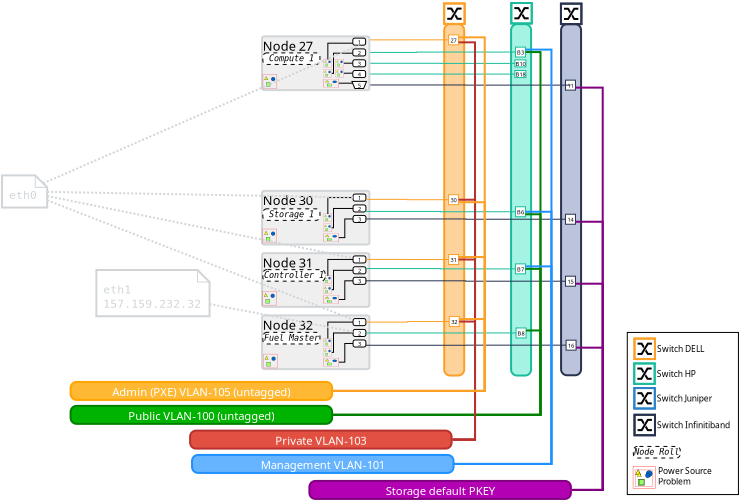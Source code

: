 <?xml version="1.0" encoding="UTF-8"?>
<dia:diagram xmlns:dia="http://www.lysator.liu.se/~alla/dia/">
  <dia:layer name="Background" visible="true" active="true">
    <dia:group>
      <dia:object type="Flowchart - Box" version="0" id="O0">
        <dia:attribute name="obj_pos">
          <dia:point val="6.663,48.065"/>
        </dia:attribute>
        <dia:attribute name="obj_bb">
          <dia:rectangle val="6.613,48.015;12.082,50.8"/>
        </dia:attribute>
        <dia:attribute name="elem_corner">
          <dia:point val="6.663,48.065"/>
        </dia:attribute>
        <dia:attribute name="elem_width">
          <dia:real val="5.368"/>
        </dia:attribute>
        <dia:attribute name="elem_height">
          <dia:real val="2.685"/>
        </dia:attribute>
        <dia:attribute name="border_width">
          <dia:real val="0.1"/>
        </dia:attribute>
        <dia:attribute name="border_color">
          <dia:color val="#d1d5d8"/>
        </dia:attribute>
        <dia:attribute name="inner_color">
          <dia:color val="#efefef"/>
        </dia:attribute>
        <dia:attribute name="show_background">
          <dia:boolean val="true"/>
        </dia:attribute>
        <dia:attribute name="corner_radius">
          <dia:real val="0.1"/>
        </dia:attribute>
        <dia:attribute name="padding">
          <dia:real val="0"/>
        </dia:attribute>
        <dia:attribute name="text">
          <dia:composite type="text">
            <dia:attribute name="string">
              <dia:string>##</dia:string>
            </dia:attribute>
            <dia:attribute name="font">
              <dia:font family="sans" style="0" name="Helvetica"/>
            </dia:attribute>
            <dia:attribute name="height">
              <dia:real val="0.353"/>
            </dia:attribute>
            <dia:attribute name="pos">
              <dia:point val="9.347,49.514"/>
            </dia:attribute>
            <dia:attribute name="color">
              <dia:color val="#000000"/>
            </dia:attribute>
            <dia:attribute name="alignment">
              <dia:enum val="1"/>
            </dia:attribute>
          </dia:composite>
        </dia:attribute>
      </dia:object>
      <dia:object type="Standard - Text" version="1" id="O1">
        <dia:attribute name="obj_pos">
          <dia:point val="6.693,48.094"/>
        </dia:attribute>
        <dia:attribute name="obj_bb">
          <dia:rectangle val="6.693,48.094;9.06,48.867"/>
        </dia:attribute>
        <dia:attribute name="text">
          <dia:composite type="text">
            <dia:attribute name="string">
              <dia:string>#Node 32#</dia:string>
            </dia:attribute>
            <dia:attribute name="font">
              <dia:font family="sans" style="0" name="Helvetica"/>
            </dia:attribute>
            <dia:attribute name="height">
              <dia:real val="0.8"/>
            </dia:attribute>
            <dia:attribute name="pos">
              <dia:point val="6.693,48.734"/>
            </dia:attribute>
            <dia:attribute name="color">
              <dia:color val="#000000"/>
            </dia:attribute>
            <dia:attribute name="alignment">
              <dia:enum val="0"/>
            </dia:attribute>
          </dia:composite>
        </dia:attribute>
        <dia:attribute name="valign">
          <dia:enum val="0"/>
        </dia:attribute>
        <dia:connections>
          <dia:connection handle="0" to="O0" connection="0"/>
        </dia:connections>
      </dia:object>
      <dia:object type="Standard - Image" version="0" id="O2">
        <dia:attribute name="obj_pos">
          <dia:point val="9.736,49.196"/>
        </dia:attribute>
        <dia:attribute name="obj_bb">
          <dia:rectangle val="9.686,49.146;10.2,49.66"/>
        </dia:attribute>
        <dia:attribute name="elem_corner">
          <dia:point val="9.736,49.196"/>
        </dia:attribute>
        <dia:attribute name="elem_width">
          <dia:real val="0.414"/>
        </dia:attribute>
        <dia:attribute name="elem_height">
          <dia:real val="0.414"/>
        </dia:attribute>
        <dia:attribute name="draw_border">
          <dia:boolean val="false"/>
        </dia:attribute>
        <dia:attribute name="keep_aspect">
          <dia:boolean val="true"/>
        </dia:attribute>
        <dia:attribute name="file">
          <dia:string>#icons-collection\1462370051_wired_network.png#</dia:string>
        </dia:attribute>
      </dia:object>
      <dia:object type="Standard - Image" version="0" id="O3">
        <dia:attribute name="obj_pos">
          <dia:point val="9.736,49.704"/>
        </dia:attribute>
        <dia:attribute name="obj_bb">
          <dia:rectangle val="9.686,49.654;10.2,50.168"/>
        </dia:attribute>
        <dia:attribute name="elem_corner">
          <dia:point val="9.736,49.704"/>
        </dia:attribute>
        <dia:attribute name="elem_width">
          <dia:real val="0.414"/>
        </dia:attribute>
        <dia:attribute name="elem_height">
          <dia:real val="0.414"/>
        </dia:attribute>
        <dia:attribute name="draw_border">
          <dia:boolean val="false"/>
        </dia:attribute>
        <dia:attribute name="keep_aspect">
          <dia:boolean val="true"/>
        </dia:attribute>
        <dia:attribute name="file">
          <dia:string>#icons-collection\1462370051_wired_network.png#</dia:string>
        </dia:attribute>
      </dia:object>
      <dia:object type="Standard - Text" version="1" id="O4">
        <dia:attribute name="obj_pos">
          <dia:point val="9.943,49.403"/>
        </dia:attribute>
        <dia:attribute name="obj_bb">
          <dia:rectangle val="9.904,49.263;9.982,49.433"/>
        </dia:attribute>
        <dia:attribute name="text">
          <dia:composite type="text">
            <dia:attribute name="string">
              <dia:string>#1#</dia:string>
            </dia:attribute>
            <dia:attribute name="font">
              <dia:font family="sans" style="0" name="Helvetica"/>
            </dia:attribute>
            <dia:attribute name="height">
              <dia:real val="0.176"/>
            </dia:attribute>
            <dia:attribute name="pos">
              <dia:point val="9.943,49.403"/>
            </dia:attribute>
            <dia:attribute name="color">
              <dia:color val="#ffffff"/>
            </dia:attribute>
            <dia:attribute name="alignment">
              <dia:enum val="1"/>
            </dia:attribute>
          </dia:composite>
        </dia:attribute>
        <dia:attribute name="valign">
          <dia:enum val="3"/>
        </dia:attribute>
        <dia:connections>
          <dia:connection handle="0" to="O2" connection="8"/>
        </dia:connections>
      </dia:object>
      <dia:object type="Standard - Text" version="1" id="O5">
        <dia:attribute name="obj_pos">
          <dia:point val="9.943,49.911"/>
        </dia:attribute>
        <dia:attribute name="obj_bb">
          <dia:rectangle val="9.904,49.771;9.982,49.941"/>
        </dia:attribute>
        <dia:attribute name="text">
          <dia:composite type="text">
            <dia:attribute name="string">
              <dia:string>#2#</dia:string>
            </dia:attribute>
            <dia:attribute name="font">
              <dia:font family="sans" style="0" name="Helvetica"/>
            </dia:attribute>
            <dia:attribute name="height">
              <dia:real val="0.176"/>
            </dia:attribute>
            <dia:attribute name="pos">
              <dia:point val="9.943,49.911"/>
            </dia:attribute>
            <dia:attribute name="color">
              <dia:color val="#ffffff"/>
            </dia:attribute>
            <dia:attribute name="alignment">
              <dia:enum val="1"/>
            </dia:attribute>
          </dia:composite>
        </dia:attribute>
        <dia:attribute name="valign">
          <dia:enum val="3"/>
        </dia:attribute>
        <dia:connections>
          <dia:connection handle="0" to="O3" connection="8"/>
        </dia:connections>
      </dia:object>
      <dia:object type="Standard - ZigZagLine" version="1" id="O6">
        <dia:attribute name="obj_pos">
          <dia:point val="9.943,49.196"/>
        </dia:attribute>
        <dia:attribute name="obj_bb">
          <dia:rectangle val="9.943,48.399;11.214,49.196"/>
        </dia:attribute>
        <dia:attribute name="orth_points">
          <dia:point val="9.943,49.196"/>
          <dia:point val="9.953,49.196"/>
          <dia:point val="9.953,48.399"/>
          <dia:point val="11.214,48.399"/>
        </dia:attribute>
        <dia:attribute name="orth_orient">
          <dia:enum val="0"/>
          <dia:enum val="1"/>
          <dia:enum val="0"/>
        </dia:attribute>
        <dia:attribute name="autorouting">
          <dia:boolean val="false"/>
        </dia:attribute>
        <dia:attribute name="line_width">
          <dia:real val="1.175e-038"/>
        </dia:attribute>
        <dia:connections>
          <dia:connection handle="0" to="O2" connection="1"/>
          <dia:connection handle="1" to="O12" connection="7"/>
        </dia:connections>
      </dia:object>
      <dia:object type="Standard - ZigZagLine" version="1" id="O7">
        <dia:attribute name="obj_pos">
          <dia:point val="10.15,49.911"/>
        </dia:attribute>
        <dia:attribute name="obj_bb">
          <dia:rectangle val="10.15,48.943;11.214,49.911"/>
        </dia:attribute>
        <dia:attribute name="orth_points">
          <dia:point val="10.15,49.911"/>
          <dia:point val="10.236,49.911"/>
          <dia:point val="10.236,48.943"/>
          <dia:point val="11.214,48.943"/>
        </dia:attribute>
        <dia:attribute name="orth_orient">
          <dia:enum val="0"/>
          <dia:enum val="1"/>
          <dia:enum val="0"/>
        </dia:attribute>
        <dia:attribute name="autorouting">
          <dia:boolean val="false"/>
        </dia:attribute>
        <dia:attribute name="line_width">
          <dia:real val="1.175e-038"/>
        </dia:attribute>
        <dia:connections>
          <dia:connection handle="0" to="O3" connection="4"/>
          <dia:connection handle="1" to="O11" connection="7"/>
        </dia:connections>
      </dia:object>
      <dia:object type="Standard - ZigZagLine" version="1" id="O8">
        <dia:attribute name="obj_pos">
          <dia:point val="10.507,50.402"/>
        </dia:attribute>
        <dia:attribute name="obj_bb">
          <dia:rectangle val="10.507,49.468;11.214,50.402"/>
        </dia:attribute>
        <dia:attribute name="orth_points">
          <dia:point val="10.507,50.402"/>
          <dia:point val="10.801,50.402"/>
          <dia:point val="10.801,49.468"/>
          <dia:point val="11.214,49.468"/>
        </dia:attribute>
        <dia:attribute name="orth_orient">
          <dia:enum val="0"/>
          <dia:enum val="1"/>
          <dia:enum val="0"/>
        </dia:attribute>
        <dia:attribute name="autorouting">
          <dia:boolean val="false"/>
        </dia:attribute>
        <dia:attribute name="line_width">
          <dia:real val="1.175e-038"/>
        </dia:attribute>
        <dia:connections>
          <dia:connection handle="0" to="O9" connection="4"/>
          <dia:connection handle="1" to="O13" connection="7"/>
        </dia:connections>
      </dia:object>
      <dia:object type="Standard - Image" version="0" id="O9">
        <dia:attribute name="obj_pos">
          <dia:point val="9.736,50.193"/>
        </dia:attribute>
        <dia:attribute name="obj_bb">
          <dia:rectangle val="9.686,50.143;10.557,50.661"/>
        </dia:attribute>
        <dia:attribute name="elem_corner">
          <dia:point val="9.736,50.193"/>
        </dia:attribute>
        <dia:attribute name="elem_width">
          <dia:real val="0.771"/>
        </dia:attribute>
        <dia:attribute name="elem_height">
          <dia:real val="0.418"/>
        </dia:attribute>
        <dia:attribute name="draw_border">
          <dia:boolean val="false"/>
        </dia:attribute>
        <dia:attribute name="keep_aspect">
          <dia:boolean val="true"/>
        </dia:attribute>
        <dia:attribute name="file">
          <dia:string>#icons-collection\infiniband_wired_network.svg#</dia:string>
        </dia:attribute>
      </dia:object>
      <dia:object type="Standard - Text" version="1" id="O10">
        <dia:attribute name="obj_pos">
          <dia:point val="10.121,50.402"/>
        </dia:attribute>
        <dia:attribute name="obj_bb">
          <dia:rectangle val="10.083,50.317;10.16,50.487"/>
        </dia:attribute>
        <dia:attribute name="text">
          <dia:composite type="text">
            <dia:attribute name="string">
              <dia:string>#3#</dia:string>
            </dia:attribute>
            <dia:attribute name="font">
              <dia:font family="sans" style="0" name="Helvetica"/>
            </dia:attribute>
            <dia:attribute name="height">
              <dia:real val="0.176"/>
            </dia:attribute>
            <dia:attribute name="pos">
              <dia:point val="10.121,50.457"/>
            </dia:attribute>
            <dia:attribute name="color">
              <dia:color val="#ffffff"/>
            </dia:attribute>
            <dia:attribute name="alignment">
              <dia:enum val="1"/>
            </dia:attribute>
          </dia:composite>
        </dia:attribute>
        <dia:attribute name="valign">
          <dia:enum val="2"/>
        </dia:attribute>
        <dia:connections>
          <dia:connection handle="0" to="O9" connection="8"/>
        </dia:connections>
      </dia:object>
      <dia:object type="Flowchart - Box" version="0" id="O11">
        <dia:attribute name="obj_pos">
          <dia:point val="11.214,48.766"/>
        </dia:attribute>
        <dia:attribute name="obj_bb">
          <dia:rectangle val="11.214,48.766;11.856,49.119"/>
        </dia:attribute>
        <dia:attribute name="elem_corner">
          <dia:point val="11.214,48.766"/>
        </dia:attribute>
        <dia:attribute name="elem_width">
          <dia:real val="0.642"/>
        </dia:attribute>
        <dia:attribute name="elem_height">
          <dia:real val="0.353"/>
        </dia:attribute>
        <dia:attribute name="border_width">
          <dia:real val="1.175e-038"/>
        </dia:attribute>
        <dia:attribute name="show_background">
          <dia:boolean val="true"/>
        </dia:attribute>
        <dia:attribute name="corner_radius">
          <dia:real val="0.1"/>
        </dia:attribute>
        <dia:attribute name="padding">
          <dia:real val="0"/>
        </dia:attribute>
        <dia:attribute name="text">
          <dia:composite type="text">
            <dia:attribute name="string">
              <dia:string>#2#</dia:string>
            </dia:attribute>
            <dia:attribute name="font">
              <dia:font family="sans" style="0" name="Helvetica"/>
            </dia:attribute>
            <dia:attribute name="height">
              <dia:real val="0.353"/>
            </dia:attribute>
            <dia:attribute name="pos">
              <dia:point val="11.535,49.049"/>
            </dia:attribute>
            <dia:attribute name="color">
              <dia:color val="#000000"/>
            </dia:attribute>
            <dia:attribute name="alignment">
              <dia:enum val="1"/>
            </dia:attribute>
          </dia:composite>
        </dia:attribute>
      </dia:object>
      <dia:object type="Flowchart - Box" version="0" id="O12">
        <dia:attribute name="obj_pos">
          <dia:point val="11.214,48.222"/>
        </dia:attribute>
        <dia:attribute name="obj_bb">
          <dia:rectangle val="11.214,48.222;11.856,48.575"/>
        </dia:attribute>
        <dia:attribute name="elem_corner">
          <dia:point val="11.214,48.222"/>
        </dia:attribute>
        <dia:attribute name="elem_width">
          <dia:real val="0.642"/>
        </dia:attribute>
        <dia:attribute name="elem_height">
          <dia:real val="0.353"/>
        </dia:attribute>
        <dia:attribute name="border_width">
          <dia:real val="1.175e-038"/>
        </dia:attribute>
        <dia:attribute name="show_background">
          <dia:boolean val="true"/>
        </dia:attribute>
        <dia:attribute name="corner_radius">
          <dia:real val="0.1"/>
        </dia:attribute>
        <dia:attribute name="padding">
          <dia:real val="0"/>
        </dia:attribute>
        <dia:attribute name="text">
          <dia:composite type="text">
            <dia:attribute name="string">
              <dia:string>#1#</dia:string>
            </dia:attribute>
            <dia:attribute name="font">
              <dia:font family="sans" style="0" name="Helvetica"/>
            </dia:attribute>
            <dia:attribute name="height">
              <dia:real val="0.353"/>
            </dia:attribute>
            <dia:attribute name="pos">
              <dia:point val="11.535,48.505"/>
            </dia:attribute>
            <dia:attribute name="color">
              <dia:color val="#000000"/>
            </dia:attribute>
            <dia:attribute name="alignment">
              <dia:enum val="1"/>
            </dia:attribute>
          </dia:composite>
        </dia:attribute>
      </dia:object>
      <dia:object type="Flowchart - Box" version="0" id="O13">
        <dia:attribute name="obj_pos">
          <dia:point val="11.214,49.292"/>
        </dia:attribute>
        <dia:attribute name="obj_bb">
          <dia:rectangle val="11.214,49.292;11.856,49.644"/>
        </dia:attribute>
        <dia:attribute name="elem_corner">
          <dia:point val="11.214,49.292"/>
        </dia:attribute>
        <dia:attribute name="elem_width">
          <dia:real val="0.642"/>
        </dia:attribute>
        <dia:attribute name="elem_height">
          <dia:real val="0.353"/>
        </dia:attribute>
        <dia:attribute name="border_width">
          <dia:real val="1.175e-038"/>
        </dia:attribute>
        <dia:attribute name="show_background">
          <dia:boolean val="true"/>
        </dia:attribute>
        <dia:attribute name="corner_radius">
          <dia:real val="0.1"/>
        </dia:attribute>
        <dia:attribute name="padding">
          <dia:real val="0"/>
        </dia:attribute>
        <dia:attribute name="text">
          <dia:composite type="text">
            <dia:attribute name="string">
              <dia:string>#3#</dia:string>
            </dia:attribute>
            <dia:attribute name="font">
              <dia:font family="sans" style="0" name="Helvetica"/>
            </dia:attribute>
            <dia:attribute name="height">
              <dia:real val="0.353"/>
            </dia:attribute>
            <dia:attribute name="pos">
              <dia:point val="11.535,49.574"/>
            </dia:attribute>
            <dia:attribute name="color">
              <dia:color val="#000000"/>
            </dia:attribute>
            <dia:attribute name="alignment">
              <dia:enum val="1"/>
            </dia:attribute>
          </dia:composite>
        </dia:attribute>
      </dia:object>
      <dia:object type="Standard - Image" version="0" id="O14">
        <dia:attribute name="obj_pos">
          <dia:point val="6.726,49.991"/>
        </dia:attribute>
        <dia:attribute name="obj_bb">
          <dia:rectangle val="6.676,49.941;7.484,50.748"/>
        </dia:attribute>
        <dia:attribute name="elem_corner">
          <dia:point val="6.726,49.991"/>
        </dia:attribute>
        <dia:attribute name="elem_width">
          <dia:real val="0.708"/>
        </dia:attribute>
        <dia:attribute name="elem_height">
          <dia:real val="0.708"/>
        </dia:attribute>
        <dia:attribute name="draw_border">
          <dia:boolean val="false"/>
        </dia:attribute>
        <dia:attribute name="keep_aspect">
          <dia:boolean val="true"/>
        </dia:attribute>
        <dia:attribute name="file">
          <dia:string>#icons-collection\power-button.svg#</dia:string>
        </dia:attribute>
      </dia:object>
      <dia:object type="Flowchart - Box" version="0" id="O15">
        <dia:attribute name="obj_pos">
          <dia:point val="6.703,48.914"/>
        </dia:attribute>
        <dia:attribute name="obj_bb">
          <dia:rectangle val="6.678,48.889;9.583,49.518"/>
        </dia:attribute>
        <dia:attribute name="elem_corner">
          <dia:point val="6.703,48.914"/>
        </dia:attribute>
        <dia:attribute name="elem_width">
          <dia:real val="2.855"/>
        </dia:attribute>
        <dia:attribute name="elem_height">
          <dia:real val="0.579"/>
        </dia:attribute>
        <dia:attribute name="border_width">
          <dia:real val="0.05"/>
        </dia:attribute>
        <dia:attribute name="show_background">
          <dia:boolean val="true"/>
        </dia:attribute>
        <dia:attribute name="line_style">
          <dia:enum val="1"/>
        </dia:attribute>
        <dia:attribute name="dashlength">
          <dia:real val="0.2"/>
        </dia:attribute>
        <dia:attribute name="corner_radius">
          <dia:real val="0.2"/>
        </dia:attribute>
        <dia:attribute name="padding">
          <dia:real val="0"/>
        </dia:attribute>
        <dia:attribute name="text">
          <dia:composite type="text">
            <dia:attribute name="string">
              <dia:string>#Fuel Master#</dia:string>
            </dia:attribute>
            <dia:attribute name="font">
              <dia:font family="monospace" style="8" name="Courier-Oblique"/>
            </dia:attribute>
            <dia:attribute name="height">
              <dia:real val="0.529"/>
            </dia:attribute>
            <dia:attribute name="pos">
              <dia:point val="8.13,49.279"/>
            </dia:attribute>
            <dia:attribute name="color">
              <dia:color val="#000000"/>
            </dia:attribute>
            <dia:attribute name="alignment">
              <dia:enum val="1"/>
            </dia:attribute>
          </dia:composite>
        </dia:attribute>
      </dia:object>
    </dia:group>
    <dia:group>
      <dia:object type="Flowchart - Box" version="0" id="O16">
        <dia:attribute name="obj_pos">
          <dia:point val="6.663,44.951"/>
        </dia:attribute>
        <dia:attribute name="obj_bb">
          <dia:rectangle val="6.613,44.901;12.082,47.686"/>
        </dia:attribute>
        <dia:attribute name="elem_corner">
          <dia:point val="6.663,44.951"/>
        </dia:attribute>
        <dia:attribute name="elem_width">
          <dia:real val="5.368"/>
        </dia:attribute>
        <dia:attribute name="elem_height">
          <dia:real val="2.685"/>
        </dia:attribute>
        <dia:attribute name="border_width">
          <dia:real val="0.1"/>
        </dia:attribute>
        <dia:attribute name="border_color">
          <dia:color val="#d1d5d8"/>
        </dia:attribute>
        <dia:attribute name="inner_color">
          <dia:color val="#efefef"/>
        </dia:attribute>
        <dia:attribute name="show_background">
          <dia:boolean val="true"/>
        </dia:attribute>
        <dia:attribute name="corner_radius">
          <dia:real val="0.1"/>
        </dia:attribute>
        <dia:attribute name="padding">
          <dia:real val="0"/>
        </dia:attribute>
        <dia:attribute name="text">
          <dia:composite type="text">
            <dia:attribute name="string">
              <dia:string>##</dia:string>
            </dia:attribute>
            <dia:attribute name="font">
              <dia:font family="sans" style="0" name="Helvetica"/>
            </dia:attribute>
            <dia:attribute name="height">
              <dia:real val="0.353"/>
            </dia:attribute>
            <dia:attribute name="pos">
              <dia:point val="9.347,46.399"/>
            </dia:attribute>
            <dia:attribute name="color">
              <dia:color val="#000000"/>
            </dia:attribute>
            <dia:attribute name="alignment">
              <dia:enum val="1"/>
            </dia:attribute>
          </dia:composite>
        </dia:attribute>
      </dia:object>
      <dia:object type="Standard - Text" version="1" id="O17">
        <dia:attribute name="obj_pos">
          <dia:point val="6.693,44.98"/>
        </dia:attribute>
        <dia:attribute name="obj_bb">
          <dia:rectangle val="6.693,44.98;9.06,45.752"/>
        </dia:attribute>
        <dia:attribute name="text">
          <dia:composite type="text">
            <dia:attribute name="string">
              <dia:string>#Node 31#</dia:string>
            </dia:attribute>
            <dia:attribute name="font">
              <dia:font family="sans" style="0" name="Helvetica"/>
            </dia:attribute>
            <dia:attribute name="height">
              <dia:real val="0.8"/>
            </dia:attribute>
            <dia:attribute name="pos">
              <dia:point val="6.693,45.62"/>
            </dia:attribute>
            <dia:attribute name="color">
              <dia:color val="#000000"/>
            </dia:attribute>
            <dia:attribute name="alignment">
              <dia:enum val="0"/>
            </dia:attribute>
          </dia:composite>
        </dia:attribute>
        <dia:attribute name="valign">
          <dia:enum val="0"/>
        </dia:attribute>
        <dia:connections>
          <dia:connection handle="0" to="O16" connection="0"/>
        </dia:connections>
      </dia:object>
      <dia:object type="Standard - Image" version="0" id="O18">
        <dia:attribute name="obj_pos">
          <dia:point val="9.736,46.063"/>
        </dia:attribute>
        <dia:attribute name="obj_bb">
          <dia:rectangle val="9.686,46.013;10.2,46.527"/>
        </dia:attribute>
        <dia:attribute name="elem_corner">
          <dia:point val="9.736,46.063"/>
        </dia:attribute>
        <dia:attribute name="elem_width">
          <dia:real val="0.414"/>
        </dia:attribute>
        <dia:attribute name="elem_height">
          <dia:real val="0.414"/>
        </dia:attribute>
        <dia:attribute name="draw_border">
          <dia:boolean val="false"/>
        </dia:attribute>
        <dia:attribute name="keep_aspect">
          <dia:boolean val="true"/>
        </dia:attribute>
        <dia:attribute name="file">
          <dia:string>#icons-collection\1462370051_wired_network.png#</dia:string>
        </dia:attribute>
      </dia:object>
      <dia:object type="Standard - Image" version="0" id="O19">
        <dia:attribute name="obj_pos">
          <dia:point val="9.736,46.571"/>
        </dia:attribute>
        <dia:attribute name="obj_bb">
          <dia:rectangle val="9.686,46.52;10.2,47.035"/>
        </dia:attribute>
        <dia:attribute name="elem_corner">
          <dia:point val="9.736,46.571"/>
        </dia:attribute>
        <dia:attribute name="elem_width">
          <dia:real val="0.414"/>
        </dia:attribute>
        <dia:attribute name="elem_height">
          <dia:real val="0.414"/>
        </dia:attribute>
        <dia:attribute name="draw_border">
          <dia:boolean val="false"/>
        </dia:attribute>
        <dia:attribute name="keep_aspect">
          <dia:boolean val="true"/>
        </dia:attribute>
        <dia:attribute name="file">
          <dia:string>#icons-collection\1462370051_wired_network.png#</dia:string>
        </dia:attribute>
      </dia:object>
      <dia:object type="Standard - Text" version="1" id="O20">
        <dia:attribute name="obj_pos">
          <dia:point val="9.943,46.27"/>
        </dia:attribute>
        <dia:attribute name="obj_bb">
          <dia:rectangle val="9.904,46.13;9.982,46.3"/>
        </dia:attribute>
        <dia:attribute name="text">
          <dia:composite type="text">
            <dia:attribute name="string">
              <dia:string>#1#</dia:string>
            </dia:attribute>
            <dia:attribute name="font">
              <dia:font family="sans" style="0" name="Helvetica"/>
            </dia:attribute>
            <dia:attribute name="height">
              <dia:real val="0.176"/>
            </dia:attribute>
            <dia:attribute name="pos">
              <dia:point val="9.943,46.27"/>
            </dia:attribute>
            <dia:attribute name="color">
              <dia:color val="#ffffff"/>
            </dia:attribute>
            <dia:attribute name="alignment">
              <dia:enum val="1"/>
            </dia:attribute>
          </dia:composite>
        </dia:attribute>
        <dia:attribute name="valign">
          <dia:enum val="3"/>
        </dia:attribute>
        <dia:connections>
          <dia:connection handle="0" to="O18" connection="8"/>
        </dia:connections>
      </dia:object>
      <dia:object type="Standard - Text" version="1" id="O21">
        <dia:attribute name="obj_pos">
          <dia:point val="9.943,46.778"/>
        </dia:attribute>
        <dia:attribute name="obj_bb">
          <dia:rectangle val="9.904,46.638;9.982,46.808"/>
        </dia:attribute>
        <dia:attribute name="text">
          <dia:composite type="text">
            <dia:attribute name="string">
              <dia:string>#2#</dia:string>
            </dia:attribute>
            <dia:attribute name="font">
              <dia:font family="sans" style="0" name="Helvetica"/>
            </dia:attribute>
            <dia:attribute name="height">
              <dia:real val="0.176"/>
            </dia:attribute>
            <dia:attribute name="pos">
              <dia:point val="9.943,46.778"/>
            </dia:attribute>
            <dia:attribute name="color">
              <dia:color val="#ffffff"/>
            </dia:attribute>
            <dia:attribute name="alignment">
              <dia:enum val="1"/>
            </dia:attribute>
          </dia:composite>
        </dia:attribute>
        <dia:attribute name="valign">
          <dia:enum val="3"/>
        </dia:attribute>
        <dia:connections>
          <dia:connection handle="0" to="O19" connection="8"/>
        </dia:connections>
      </dia:object>
      <dia:object type="Standard - ZigZagLine" version="1" id="O22">
        <dia:attribute name="obj_pos">
          <dia:point val="9.943,46.063"/>
        </dia:attribute>
        <dia:attribute name="obj_bb">
          <dia:rectangle val="9.943,45.266;11.214,46.063"/>
        </dia:attribute>
        <dia:attribute name="orth_points">
          <dia:point val="9.943,46.063"/>
          <dia:point val="9.953,46.063"/>
          <dia:point val="9.953,45.266"/>
          <dia:point val="11.214,45.266"/>
        </dia:attribute>
        <dia:attribute name="orth_orient">
          <dia:enum val="0"/>
          <dia:enum val="1"/>
          <dia:enum val="0"/>
        </dia:attribute>
        <dia:attribute name="autorouting">
          <dia:boolean val="false"/>
        </dia:attribute>
        <dia:attribute name="line_width">
          <dia:real val="1.175e-038"/>
        </dia:attribute>
        <dia:connections>
          <dia:connection handle="0" to="O18" connection="1"/>
          <dia:connection handle="1" to="O28" connection="7"/>
        </dia:connections>
      </dia:object>
      <dia:object type="Standard - ZigZagLine" version="1" id="O23">
        <dia:attribute name="obj_pos">
          <dia:point val="10.15,46.778"/>
        </dia:attribute>
        <dia:attribute name="obj_bb">
          <dia:rectangle val="10.15,45.809;11.214,46.778"/>
        </dia:attribute>
        <dia:attribute name="orth_points">
          <dia:point val="10.15,46.778"/>
          <dia:point val="10.236,46.778"/>
          <dia:point val="10.236,45.809"/>
          <dia:point val="11.214,45.809"/>
        </dia:attribute>
        <dia:attribute name="orth_orient">
          <dia:enum val="0"/>
          <dia:enum val="1"/>
          <dia:enum val="0"/>
        </dia:attribute>
        <dia:attribute name="autorouting">
          <dia:boolean val="false"/>
        </dia:attribute>
        <dia:attribute name="line_width">
          <dia:real val="1.175e-038"/>
        </dia:attribute>
        <dia:connections>
          <dia:connection handle="0" to="O19" connection="4"/>
          <dia:connection handle="1" to="O27" connection="7"/>
        </dia:connections>
      </dia:object>
      <dia:object type="Standard - ZigZagLine" version="1" id="O24">
        <dia:attribute name="obj_pos">
          <dia:point val="10.507,47.269"/>
        </dia:attribute>
        <dia:attribute name="obj_bb">
          <dia:rectangle val="10.507,46.335;11.214,47.269"/>
        </dia:attribute>
        <dia:attribute name="orth_points">
          <dia:point val="10.507,47.269"/>
          <dia:point val="10.801,47.269"/>
          <dia:point val="10.801,46.335"/>
          <dia:point val="11.214,46.335"/>
        </dia:attribute>
        <dia:attribute name="orth_orient">
          <dia:enum val="0"/>
          <dia:enum val="1"/>
          <dia:enum val="0"/>
        </dia:attribute>
        <dia:attribute name="autorouting">
          <dia:boolean val="false"/>
        </dia:attribute>
        <dia:attribute name="line_width">
          <dia:real val="1.175e-038"/>
        </dia:attribute>
        <dia:connections>
          <dia:connection handle="0" to="O25" connection="4"/>
          <dia:connection handle="1" to="O29" connection="7"/>
        </dia:connections>
      </dia:object>
      <dia:object type="Standard - Image" version="0" id="O25">
        <dia:attribute name="obj_pos">
          <dia:point val="9.736,47.06"/>
        </dia:attribute>
        <dia:attribute name="obj_bb">
          <dia:rectangle val="9.686,47.01;10.557,47.528"/>
        </dia:attribute>
        <dia:attribute name="elem_corner">
          <dia:point val="9.736,47.06"/>
        </dia:attribute>
        <dia:attribute name="elem_width">
          <dia:real val="0.771"/>
        </dia:attribute>
        <dia:attribute name="elem_height">
          <dia:real val="0.418"/>
        </dia:attribute>
        <dia:attribute name="draw_border">
          <dia:boolean val="false"/>
        </dia:attribute>
        <dia:attribute name="keep_aspect">
          <dia:boolean val="true"/>
        </dia:attribute>
        <dia:attribute name="file">
          <dia:string>#icons-collection\infiniband_wired_network.svg#</dia:string>
        </dia:attribute>
      </dia:object>
      <dia:object type="Standard - Text" version="1" id="O26">
        <dia:attribute name="obj_pos">
          <dia:point val="10.121,47.269"/>
        </dia:attribute>
        <dia:attribute name="obj_bb">
          <dia:rectangle val="10.083,47.184;10.16,47.354"/>
        </dia:attribute>
        <dia:attribute name="text">
          <dia:composite type="text">
            <dia:attribute name="string">
              <dia:string>#3#</dia:string>
            </dia:attribute>
            <dia:attribute name="font">
              <dia:font family="sans" style="0" name="Helvetica"/>
            </dia:attribute>
            <dia:attribute name="height">
              <dia:real val="0.176"/>
            </dia:attribute>
            <dia:attribute name="pos">
              <dia:point val="10.121,47.324"/>
            </dia:attribute>
            <dia:attribute name="color">
              <dia:color val="#ffffff"/>
            </dia:attribute>
            <dia:attribute name="alignment">
              <dia:enum val="1"/>
            </dia:attribute>
          </dia:composite>
        </dia:attribute>
        <dia:attribute name="valign">
          <dia:enum val="2"/>
        </dia:attribute>
        <dia:connections>
          <dia:connection handle="0" to="O25" connection="8"/>
        </dia:connections>
      </dia:object>
      <dia:object type="Flowchart - Box" version="0" id="O27">
        <dia:attribute name="obj_pos">
          <dia:point val="11.214,45.633"/>
        </dia:attribute>
        <dia:attribute name="obj_bb">
          <dia:rectangle val="11.214,45.633;11.856,45.986"/>
        </dia:attribute>
        <dia:attribute name="elem_corner">
          <dia:point val="11.214,45.633"/>
        </dia:attribute>
        <dia:attribute name="elem_width">
          <dia:real val="0.642"/>
        </dia:attribute>
        <dia:attribute name="elem_height">
          <dia:real val="0.353"/>
        </dia:attribute>
        <dia:attribute name="border_width">
          <dia:real val="1.175e-038"/>
        </dia:attribute>
        <dia:attribute name="show_background">
          <dia:boolean val="true"/>
        </dia:attribute>
        <dia:attribute name="corner_radius">
          <dia:real val="0.1"/>
        </dia:attribute>
        <dia:attribute name="padding">
          <dia:real val="0"/>
        </dia:attribute>
        <dia:attribute name="text">
          <dia:composite type="text">
            <dia:attribute name="string">
              <dia:string>#2#</dia:string>
            </dia:attribute>
            <dia:attribute name="font">
              <dia:font family="sans" style="0" name="Helvetica"/>
            </dia:attribute>
            <dia:attribute name="height">
              <dia:real val="0.353"/>
            </dia:attribute>
            <dia:attribute name="pos">
              <dia:point val="11.535,45.916"/>
            </dia:attribute>
            <dia:attribute name="color">
              <dia:color val="#000000"/>
            </dia:attribute>
            <dia:attribute name="alignment">
              <dia:enum val="1"/>
            </dia:attribute>
          </dia:composite>
        </dia:attribute>
      </dia:object>
      <dia:object type="Flowchart - Box" version="0" id="O28">
        <dia:attribute name="obj_pos">
          <dia:point val="11.214,45.089"/>
        </dia:attribute>
        <dia:attribute name="obj_bb">
          <dia:rectangle val="11.214,45.089;11.856,45.442"/>
        </dia:attribute>
        <dia:attribute name="elem_corner">
          <dia:point val="11.214,45.089"/>
        </dia:attribute>
        <dia:attribute name="elem_width">
          <dia:real val="0.642"/>
        </dia:attribute>
        <dia:attribute name="elem_height">
          <dia:real val="0.353"/>
        </dia:attribute>
        <dia:attribute name="border_width">
          <dia:real val="1.175e-038"/>
        </dia:attribute>
        <dia:attribute name="show_background">
          <dia:boolean val="true"/>
        </dia:attribute>
        <dia:attribute name="corner_radius">
          <dia:real val="0.1"/>
        </dia:attribute>
        <dia:attribute name="padding">
          <dia:real val="0"/>
        </dia:attribute>
        <dia:attribute name="text">
          <dia:composite type="text">
            <dia:attribute name="string">
              <dia:string>#1#</dia:string>
            </dia:attribute>
            <dia:attribute name="font">
              <dia:font family="sans" style="0" name="Helvetica"/>
            </dia:attribute>
            <dia:attribute name="height">
              <dia:real val="0.353"/>
            </dia:attribute>
            <dia:attribute name="pos">
              <dia:point val="11.535,45.372"/>
            </dia:attribute>
            <dia:attribute name="color">
              <dia:color val="#000000"/>
            </dia:attribute>
            <dia:attribute name="alignment">
              <dia:enum val="1"/>
            </dia:attribute>
          </dia:composite>
        </dia:attribute>
      </dia:object>
      <dia:object type="Flowchart - Box" version="0" id="O29">
        <dia:attribute name="obj_pos">
          <dia:point val="11.214,46.158"/>
        </dia:attribute>
        <dia:attribute name="obj_bb">
          <dia:rectangle val="11.214,46.158;11.856,46.511"/>
        </dia:attribute>
        <dia:attribute name="elem_corner">
          <dia:point val="11.214,46.158"/>
        </dia:attribute>
        <dia:attribute name="elem_width">
          <dia:real val="0.642"/>
        </dia:attribute>
        <dia:attribute name="elem_height">
          <dia:real val="0.353"/>
        </dia:attribute>
        <dia:attribute name="border_width">
          <dia:real val="1.175e-038"/>
        </dia:attribute>
        <dia:attribute name="show_background">
          <dia:boolean val="true"/>
        </dia:attribute>
        <dia:attribute name="corner_radius">
          <dia:real val="0.1"/>
        </dia:attribute>
        <dia:attribute name="padding">
          <dia:real val="0"/>
        </dia:attribute>
        <dia:attribute name="text">
          <dia:composite type="text">
            <dia:attribute name="string">
              <dia:string>#3#</dia:string>
            </dia:attribute>
            <dia:attribute name="font">
              <dia:font family="sans" style="0" name="Helvetica"/>
            </dia:attribute>
            <dia:attribute name="height">
              <dia:real val="0.353"/>
            </dia:attribute>
            <dia:attribute name="pos">
              <dia:point val="11.535,46.441"/>
            </dia:attribute>
            <dia:attribute name="color">
              <dia:color val="#000000"/>
            </dia:attribute>
            <dia:attribute name="alignment">
              <dia:enum val="1"/>
            </dia:attribute>
          </dia:composite>
        </dia:attribute>
      </dia:object>
      <dia:object type="Standard - Image" version="0" id="O30">
        <dia:attribute name="obj_pos">
          <dia:point val="6.681,46.846"/>
        </dia:attribute>
        <dia:attribute name="obj_bb">
          <dia:rectangle val="6.631,46.796;7.438,47.604"/>
        </dia:attribute>
        <dia:attribute name="elem_corner">
          <dia:point val="6.681,46.846"/>
        </dia:attribute>
        <dia:attribute name="elem_width">
          <dia:real val="0.708"/>
        </dia:attribute>
        <dia:attribute name="elem_height">
          <dia:real val="0.708"/>
        </dia:attribute>
        <dia:attribute name="draw_border">
          <dia:boolean val="false"/>
        </dia:attribute>
        <dia:attribute name="keep_aspect">
          <dia:boolean val="true"/>
        </dia:attribute>
        <dia:attribute name="file">
          <dia:string>#icons-collection\power-button.svg#</dia:string>
        </dia:attribute>
      </dia:object>
      <dia:object type="Flowchart - Box" version="0" id="O31">
        <dia:attribute name="obj_pos">
          <dia:point val="6.703,45.775"/>
        </dia:attribute>
        <dia:attribute name="obj_bb">
          <dia:rectangle val="6.678,45.75;9.838,46.379"/>
        </dia:attribute>
        <dia:attribute name="elem_corner">
          <dia:point val="6.703,45.775"/>
        </dia:attribute>
        <dia:attribute name="elem_width">
          <dia:real val="3.11"/>
        </dia:attribute>
        <dia:attribute name="elem_height">
          <dia:real val="0.579"/>
        </dia:attribute>
        <dia:attribute name="border_width">
          <dia:real val="0.05"/>
        </dia:attribute>
        <dia:attribute name="show_background">
          <dia:boolean val="true"/>
        </dia:attribute>
        <dia:attribute name="line_style">
          <dia:enum val="1"/>
        </dia:attribute>
        <dia:attribute name="dashlength">
          <dia:real val="0.2"/>
        </dia:attribute>
        <dia:attribute name="corner_radius">
          <dia:real val="0.2"/>
        </dia:attribute>
        <dia:attribute name="padding">
          <dia:real val="0"/>
        </dia:attribute>
        <dia:attribute name="text">
          <dia:composite type="text">
            <dia:attribute name="string">
              <dia:string>#Controller 1#</dia:string>
            </dia:attribute>
            <dia:attribute name="font">
              <dia:font family="monospace" style="8" name="Courier-Oblique"/>
            </dia:attribute>
            <dia:attribute name="height">
              <dia:real val="0.529"/>
            </dia:attribute>
            <dia:attribute name="pos">
              <dia:point val="8.258,46.14"/>
            </dia:attribute>
            <dia:attribute name="color">
              <dia:color val="#000000"/>
            </dia:attribute>
            <dia:attribute name="alignment">
              <dia:enum val="1"/>
            </dia:attribute>
          </dia:composite>
        </dia:attribute>
      </dia:object>
    </dia:group>
    <dia:group>
      <dia:object type="Flowchart - Box" version="0" id="O32">
        <dia:attribute name="obj_pos">
          <dia:point val="6.663,41.836"/>
        </dia:attribute>
        <dia:attribute name="obj_bb">
          <dia:rectangle val="6.613,41.786;12.082,44.571"/>
        </dia:attribute>
        <dia:attribute name="elem_corner">
          <dia:point val="6.663,41.836"/>
        </dia:attribute>
        <dia:attribute name="elem_width">
          <dia:real val="5.368"/>
        </dia:attribute>
        <dia:attribute name="elem_height">
          <dia:real val="2.685"/>
        </dia:attribute>
        <dia:attribute name="border_width">
          <dia:real val="0.1"/>
        </dia:attribute>
        <dia:attribute name="border_color">
          <dia:color val="#d1d5d8"/>
        </dia:attribute>
        <dia:attribute name="inner_color">
          <dia:color val="#efefef"/>
        </dia:attribute>
        <dia:attribute name="show_background">
          <dia:boolean val="true"/>
        </dia:attribute>
        <dia:attribute name="corner_radius">
          <dia:real val="0.1"/>
        </dia:attribute>
        <dia:attribute name="padding">
          <dia:real val="0"/>
        </dia:attribute>
        <dia:attribute name="text">
          <dia:composite type="text">
            <dia:attribute name="string">
              <dia:string>##</dia:string>
            </dia:attribute>
            <dia:attribute name="font">
              <dia:font family="sans" style="0" name="Helvetica"/>
            </dia:attribute>
            <dia:attribute name="height">
              <dia:real val="0.353"/>
            </dia:attribute>
            <dia:attribute name="pos">
              <dia:point val="9.347,43.285"/>
            </dia:attribute>
            <dia:attribute name="color">
              <dia:color val="#000000"/>
            </dia:attribute>
            <dia:attribute name="alignment">
              <dia:enum val="1"/>
            </dia:attribute>
          </dia:composite>
        </dia:attribute>
      </dia:object>
      <dia:object type="Standard - Text" version="1" id="O33">
        <dia:attribute name="obj_pos">
          <dia:point val="6.693,41.865"/>
        </dia:attribute>
        <dia:attribute name="obj_bb">
          <dia:rectangle val="6.693,41.865;9.06,42.638"/>
        </dia:attribute>
        <dia:attribute name="text">
          <dia:composite type="text">
            <dia:attribute name="string">
              <dia:string>#Node 30#</dia:string>
            </dia:attribute>
            <dia:attribute name="font">
              <dia:font family="sans" style="0" name="Helvetica"/>
            </dia:attribute>
            <dia:attribute name="height">
              <dia:real val="0.8"/>
            </dia:attribute>
            <dia:attribute name="pos">
              <dia:point val="6.693,42.505"/>
            </dia:attribute>
            <dia:attribute name="color">
              <dia:color val="#000000"/>
            </dia:attribute>
            <dia:attribute name="alignment">
              <dia:enum val="0"/>
            </dia:attribute>
          </dia:composite>
        </dia:attribute>
        <dia:attribute name="valign">
          <dia:enum val="0"/>
        </dia:attribute>
        <dia:connections>
          <dia:connection handle="0" to="O32" connection="0"/>
        </dia:connections>
      </dia:object>
      <dia:object type="Standard - Image" version="0" id="O34">
        <dia:attribute name="obj_pos">
          <dia:point val="9.736,42.97"/>
        </dia:attribute>
        <dia:attribute name="obj_bb">
          <dia:rectangle val="9.686,42.92;10.2,43.434"/>
        </dia:attribute>
        <dia:attribute name="elem_corner">
          <dia:point val="9.736,42.97"/>
        </dia:attribute>
        <dia:attribute name="elem_width">
          <dia:real val="0.414"/>
        </dia:attribute>
        <dia:attribute name="elem_height">
          <dia:real val="0.414"/>
        </dia:attribute>
        <dia:attribute name="draw_border">
          <dia:boolean val="false"/>
        </dia:attribute>
        <dia:attribute name="keep_aspect">
          <dia:boolean val="true"/>
        </dia:attribute>
        <dia:attribute name="file">
          <dia:string>#icons-collection\1462370051_wired_network.png#</dia:string>
        </dia:attribute>
      </dia:object>
      <dia:object type="Standard - Image" version="0" id="O35">
        <dia:attribute name="obj_pos">
          <dia:point val="9.736,43.477"/>
        </dia:attribute>
        <dia:attribute name="obj_bb">
          <dia:rectangle val="9.686,43.428;10.2,43.942"/>
        </dia:attribute>
        <dia:attribute name="elem_corner">
          <dia:point val="9.736,43.477"/>
        </dia:attribute>
        <dia:attribute name="elem_width">
          <dia:real val="0.414"/>
        </dia:attribute>
        <dia:attribute name="elem_height">
          <dia:real val="0.414"/>
        </dia:attribute>
        <dia:attribute name="draw_border">
          <dia:boolean val="false"/>
        </dia:attribute>
        <dia:attribute name="keep_aspect">
          <dia:boolean val="true"/>
        </dia:attribute>
        <dia:attribute name="file">
          <dia:string>#icons-collection\1462370051_wired_network.png#</dia:string>
        </dia:attribute>
      </dia:object>
      <dia:object type="Standard - Text" version="1" id="O36">
        <dia:attribute name="obj_pos">
          <dia:point val="9.943,43.177"/>
        </dia:attribute>
        <dia:attribute name="obj_bb">
          <dia:rectangle val="9.904,43.037;9.982,43.207"/>
        </dia:attribute>
        <dia:attribute name="text">
          <dia:composite type="text">
            <dia:attribute name="string">
              <dia:string>#1#</dia:string>
            </dia:attribute>
            <dia:attribute name="font">
              <dia:font family="sans" style="0" name="Helvetica"/>
            </dia:attribute>
            <dia:attribute name="height">
              <dia:real val="0.176"/>
            </dia:attribute>
            <dia:attribute name="pos">
              <dia:point val="9.943,43.177"/>
            </dia:attribute>
            <dia:attribute name="color">
              <dia:color val="#ffffff"/>
            </dia:attribute>
            <dia:attribute name="alignment">
              <dia:enum val="1"/>
            </dia:attribute>
          </dia:composite>
        </dia:attribute>
        <dia:attribute name="valign">
          <dia:enum val="3"/>
        </dia:attribute>
        <dia:connections>
          <dia:connection handle="0" to="O34" connection="8"/>
        </dia:connections>
      </dia:object>
      <dia:object type="Standard - Text" version="1" id="O37">
        <dia:attribute name="obj_pos">
          <dia:point val="9.943,43.685"/>
        </dia:attribute>
        <dia:attribute name="obj_bb">
          <dia:rectangle val="9.904,43.545;9.982,43.715"/>
        </dia:attribute>
        <dia:attribute name="text">
          <dia:composite type="text">
            <dia:attribute name="string">
              <dia:string>#2#</dia:string>
            </dia:attribute>
            <dia:attribute name="font">
              <dia:font family="sans" style="0" name="Helvetica"/>
            </dia:attribute>
            <dia:attribute name="height">
              <dia:real val="0.176"/>
            </dia:attribute>
            <dia:attribute name="pos">
              <dia:point val="9.943,43.685"/>
            </dia:attribute>
            <dia:attribute name="color">
              <dia:color val="#ffffff"/>
            </dia:attribute>
            <dia:attribute name="alignment">
              <dia:enum val="1"/>
            </dia:attribute>
          </dia:composite>
        </dia:attribute>
        <dia:attribute name="valign">
          <dia:enum val="3"/>
        </dia:attribute>
        <dia:connections>
          <dia:connection handle="0" to="O35" connection="8"/>
        </dia:connections>
      </dia:object>
      <dia:object type="Standard - ZigZagLine" version="1" id="O38">
        <dia:attribute name="obj_pos">
          <dia:point val="9.943,42.97"/>
        </dia:attribute>
        <dia:attribute name="obj_bb">
          <dia:rectangle val="9.943,42.172;11.214,42.97"/>
        </dia:attribute>
        <dia:attribute name="orth_points">
          <dia:point val="9.943,42.97"/>
          <dia:point val="9.953,42.97"/>
          <dia:point val="9.953,42.172"/>
          <dia:point val="11.214,42.172"/>
        </dia:attribute>
        <dia:attribute name="orth_orient">
          <dia:enum val="0"/>
          <dia:enum val="1"/>
          <dia:enum val="0"/>
        </dia:attribute>
        <dia:attribute name="autorouting">
          <dia:boolean val="false"/>
        </dia:attribute>
        <dia:attribute name="line_width">
          <dia:real val="1.175e-038"/>
        </dia:attribute>
        <dia:connections>
          <dia:connection handle="0" to="O34" connection="1"/>
          <dia:connection handle="1" to="O44" connection="7"/>
        </dia:connections>
      </dia:object>
      <dia:object type="Standard - ZigZagLine" version="1" id="O39">
        <dia:attribute name="obj_pos">
          <dia:point val="10.15,43.685"/>
        </dia:attribute>
        <dia:attribute name="obj_bb">
          <dia:rectangle val="10.15,42.717;11.214,43.685"/>
        </dia:attribute>
        <dia:attribute name="orth_points">
          <dia:point val="10.15,43.685"/>
          <dia:point val="10.236,43.685"/>
          <dia:point val="10.236,42.717"/>
          <dia:point val="11.214,42.717"/>
        </dia:attribute>
        <dia:attribute name="orth_orient">
          <dia:enum val="0"/>
          <dia:enum val="1"/>
          <dia:enum val="0"/>
        </dia:attribute>
        <dia:attribute name="autorouting">
          <dia:boolean val="false"/>
        </dia:attribute>
        <dia:attribute name="line_width">
          <dia:real val="1.175e-038"/>
        </dia:attribute>
        <dia:connections>
          <dia:connection handle="0" to="O35" connection="4"/>
          <dia:connection handle="1" to="O43" connection="7"/>
        </dia:connections>
      </dia:object>
      <dia:object type="Standard - ZigZagLine" version="1" id="O40">
        <dia:attribute name="obj_pos">
          <dia:point val="10.507,44.176"/>
        </dia:attribute>
        <dia:attribute name="obj_bb">
          <dia:rectangle val="10.507,43.242;11.214,44.176"/>
        </dia:attribute>
        <dia:attribute name="orth_points">
          <dia:point val="10.507,44.176"/>
          <dia:point val="10.801,44.176"/>
          <dia:point val="10.801,43.242"/>
          <dia:point val="11.214,43.242"/>
        </dia:attribute>
        <dia:attribute name="orth_orient">
          <dia:enum val="0"/>
          <dia:enum val="1"/>
          <dia:enum val="0"/>
        </dia:attribute>
        <dia:attribute name="autorouting">
          <dia:boolean val="false"/>
        </dia:attribute>
        <dia:attribute name="line_width">
          <dia:real val="1.175e-038"/>
        </dia:attribute>
        <dia:connections>
          <dia:connection handle="0" to="O41" connection="4"/>
          <dia:connection handle="1" to="O45" connection="7"/>
        </dia:connections>
      </dia:object>
      <dia:object type="Standard - Image" version="0" id="O41">
        <dia:attribute name="obj_pos">
          <dia:point val="9.736,43.967"/>
        </dia:attribute>
        <dia:attribute name="obj_bb">
          <dia:rectangle val="9.686,43.917;10.557,44.435"/>
        </dia:attribute>
        <dia:attribute name="elem_corner">
          <dia:point val="9.736,43.967"/>
        </dia:attribute>
        <dia:attribute name="elem_width">
          <dia:real val="0.771"/>
        </dia:attribute>
        <dia:attribute name="elem_height">
          <dia:real val="0.418"/>
        </dia:attribute>
        <dia:attribute name="draw_border">
          <dia:boolean val="false"/>
        </dia:attribute>
        <dia:attribute name="keep_aspect">
          <dia:boolean val="true"/>
        </dia:attribute>
        <dia:attribute name="file">
          <dia:string>#icons-collection\infiniband_wired_network.svg#</dia:string>
        </dia:attribute>
      </dia:object>
      <dia:object type="Standard - Text" version="1" id="O42">
        <dia:attribute name="obj_pos">
          <dia:point val="10.121,44.176"/>
        </dia:attribute>
        <dia:attribute name="obj_bb">
          <dia:rectangle val="10.083,44.091;10.16,44.261"/>
        </dia:attribute>
        <dia:attribute name="text">
          <dia:composite type="text">
            <dia:attribute name="string">
              <dia:string>#3#</dia:string>
            </dia:attribute>
            <dia:attribute name="font">
              <dia:font family="sans" style="0" name="Helvetica"/>
            </dia:attribute>
            <dia:attribute name="height">
              <dia:real val="0.176"/>
            </dia:attribute>
            <dia:attribute name="pos">
              <dia:point val="10.121,44.231"/>
            </dia:attribute>
            <dia:attribute name="color">
              <dia:color val="#ffffff"/>
            </dia:attribute>
            <dia:attribute name="alignment">
              <dia:enum val="1"/>
            </dia:attribute>
          </dia:composite>
        </dia:attribute>
        <dia:attribute name="valign">
          <dia:enum val="2"/>
        </dia:attribute>
        <dia:connections>
          <dia:connection handle="0" to="O41" connection="8"/>
        </dia:connections>
      </dia:object>
      <dia:object type="Flowchart - Box" version="0" id="O43">
        <dia:attribute name="obj_pos">
          <dia:point val="11.214,42.54"/>
        </dia:attribute>
        <dia:attribute name="obj_bb">
          <dia:rectangle val="11.214,42.54;11.856,42.893"/>
        </dia:attribute>
        <dia:attribute name="elem_corner">
          <dia:point val="11.214,42.54"/>
        </dia:attribute>
        <dia:attribute name="elem_width">
          <dia:real val="0.642"/>
        </dia:attribute>
        <dia:attribute name="elem_height">
          <dia:real val="0.353"/>
        </dia:attribute>
        <dia:attribute name="border_width">
          <dia:real val="1.175e-038"/>
        </dia:attribute>
        <dia:attribute name="show_background">
          <dia:boolean val="true"/>
        </dia:attribute>
        <dia:attribute name="corner_radius">
          <dia:real val="0.1"/>
        </dia:attribute>
        <dia:attribute name="padding">
          <dia:real val="0"/>
        </dia:attribute>
        <dia:attribute name="text">
          <dia:composite type="text">
            <dia:attribute name="string">
              <dia:string>#2#</dia:string>
            </dia:attribute>
            <dia:attribute name="font">
              <dia:font family="sans" style="0" name="Helvetica"/>
            </dia:attribute>
            <dia:attribute name="height">
              <dia:real val="0.353"/>
            </dia:attribute>
            <dia:attribute name="pos">
              <dia:point val="11.535,42.823"/>
            </dia:attribute>
            <dia:attribute name="color">
              <dia:color val="#000000"/>
            </dia:attribute>
            <dia:attribute name="alignment">
              <dia:enum val="1"/>
            </dia:attribute>
          </dia:composite>
        </dia:attribute>
      </dia:object>
      <dia:object type="Flowchart - Box" version="0" id="O44">
        <dia:attribute name="obj_pos">
          <dia:point val="11.214,41.996"/>
        </dia:attribute>
        <dia:attribute name="obj_bb">
          <dia:rectangle val="11.214,41.996;11.856,42.349"/>
        </dia:attribute>
        <dia:attribute name="elem_corner">
          <dia:point val="11.214,41.996"/>
        </dia:attribute>
        <dia:attribute name="elem_width">
          <dia:real val="0.642"/>
        </dia:attribute>
        <dia:attribute name="elem_height">
          <dia:real val="0.353"/>
        </dia:attribute>
        <dia:attribute name="border_width">
          <dia:real val="1.175e-038"/>
        </dia:attribute>
        <dia:attribute name="show_background">
          <dia:boolean val="true"/>
        </dia:attribute>
        <dia:attribute name="corner_radius">
          <dia:real val="0.1"/>
        </dia:attribute>
        <dia:attribute name="padding">
          <dia:real val="0"/>
        </dia:attribute>
        <dia:attribute name="text">
          <dia:composite type="text">
            <dia:attribute name="string">
              <dia:string>#1#</dia:string>
            </dia:attribute>
            <dia:attribute name="font">
              <dia:font family="sans" style="0" name="Helvetica"/>
            </dia:attribute>
            <dia:attribute name="height">
              <dia:real val="0.353"/>
            </dia:attribute>
            <dia:attribute name="pos">
              <dia:point val="11.535,42.279"/>
            </dia:attribute>
            <dia:attribute name="color">
              <dia:color val="#000000"/>
            </dia:attribute>
            <dia:attribute name="alignment">
              <dia:enum val="1"/>
            </dia:attribute>
          </dia:composite>
        </dia:attribute>
      </dia:object>
      <dia:object type="Flowchart - Box" version="0" id="O45">
        <dia:attribute name="obj_pos">
          <dia:point val="11.214,43.065"/>
        </dia:attribute>
        <dia:attribute name="obj_bb">
          <dia:rectangle val="11.214,43.065;11.856,43.418"/>
        </dia:attribute>
        <dia:attribute name="elem_corner">
          <dia:point val="11.214,43.065"/>
        </dia:attribute>
        <dia:attribute name="elem_width">
          <dia:real val="0.642"/>
        </dia:attribute>
        <dia:attribute name="elem_height">
          <dia:real val="0.353"/>
        </dia:attribute>
        <dia:attribute name="border_width">
          <dia:real val="1.175e-038"/>
        </dia:attribute>
        <dia:attribute name="show_background">
          <dia:boolean val="true"/>
        </dia:attribute>
        <dia:attribute name="corner_radius">
          <dia:real val="0.1"/>
        </dia:attribute>
        <dia:attribute name="padding">
          <dia:real val="0"/>
        </dia:attribute>
        <dia:attribute name="text">
          <dia:composite type="text">
            <dia:attribute name="string">
              <dia:string>#3#</dia:string>
            </dia:attribute>
            <dia:attribute name="font">
              <dia:font family="sans" style="0" name="Helvetica"/>
            </dia:attribute>
            <dia:attribute name="height">
              <dia:real val="0.353"/>
            </dia:attribute>
            <dia:attribute name="pos">
              <dia:point val="11.535,43.348"/>
            </dia:attribute>
            <dia:attribute name="color">
              <dia:color val="#000000"/>
            </dia:attribute>
            <dia:attribute name="alignment">
              <dia:enum val="1"/>
            </dia:attribute>
          </dia:composite>
        </dia:attribute>
      </dia:object>
      <dia:object type="Standard - Image" version="0" id="O46">
        <dia:attribute name="obj_pos">
          <dia:point val="6.7,43.739"/>
        </dia:attribute>
        <dia:attribute name="obj_bb">
          <dia:rectangle val="6.65,43.689;7.458,44.497"/>
        </dia:attribute>
        <dia:attribute name="elem_corner">
          <dia:point val="6.7,43.739"/>
        </dia:attribute>
        <dia:attribute name="elem_width">
          <dia:real val="0.708"/>
        </dia:attribute>
        <dia:attribute name="elem_height">
          <dia:real val="0.708"/>
        </dia:attribute>
        <dia:attribute name="draw_border">
          <dia:boolean val="false"/>
        </dia:attribute>
        <dia:attribute name="keep_aspect">
          <dia:boolean val="true"/>
        </dia:attribute>
        <dia:attribute name="file">
          <dia:string>#icons-collection\power-button.svg#</dia:string>
        </dia:attribute>
      </dia:object>
      <dia:object type="Flowchart - Box" version="0" id="O47">
        <dia:attribute name="obj_pos">
          <dia:point val="6.703,42.735"/>
        </dia:attribute>
        <dia:attribute name="obj_bb">
          <dia:rectangle val="6.678,42.71;9.583,43.339"/>
        </dia:attribute>
        <dia:attribute name="elem_corner">
          <dia:point val="6.703,42.735"/>
        </dia:attribute>
        <dia:attribute name="elem_width">
          <dia:real val="2.855"/>
        </dia:attribute>
        <dia:attribute name="elem_height">
          <dia:real val="0.579"/>
        </dia:attribute>
        <dia:attribute name="border_width">
          <dia:real val="0.05"/>
        </dia:attribute>
        <dia:attribute name="show_background">
          <dia:boolean val="true"/>
        </dia:attribute>
        <dia:attribute name="line_style">
          <dia:enum val="1"/>
        </dia:attribute>
        <dia:attribute name="dashlength">
          <dia:real val="0.2"/>
        </dia:attribute>
        <dia:attribute name="corner_radius">
          <dia:real val="0.2"/>
        </dia:attribute>
        <dia:attribute name="padding">
          <dia:real val="0"/>
        </dia:attribute>
        <dia:attribute name="text">
          <dia:composite type="text">
            <dia:attribute name="string">
              <dia:string>#Storage 1#</dia:string>
            </dia:attribute>
            <dia:attribute name="font">
              <dia:font family="monospace" style="8" name="Courier-Oblique"/>
            </dia:attribute>
            <dia:attribute name="height">
              <dia:real val="0.529"/>
            </dia:attribute>
            <dia:attribute name="pos">
              <dia:point val="8.13,43.1"/>
            </dia:attribute>
            <dia:attribute name="color">
              <dia:color val="#000000"/>
            </dia:attribute>
            <dia:attribute name="alignment">
              <dia:enum val="1"/>
            </dia:attribute>
          </dia:composite>
        </dia:attribute>
      </dia:object>
    </dia:group>
    <dia:object type="Flowchart - Box" version="0" id="O48">
      <dia:attribute name="obj_pos">
        <dia:point val="15.771,33.5"/>
      </dia:attribute>
      <dia:attribute name="obj_bb">
        <dia:rectangle val="15.722,33.45;16.822,51.121"/>
      </dia:attribute>
      <dia:attribute name="elem_corner">
        <dia:point val="15.771,33.5"/>
      </dia:attribute>
      <dia:attribute name="elem_width">
        <dia:real val="1"/>
      </dia:attribute>
      <dia:attribute name="elem_height">
        <dia:real val="17.571"/>
      </dia:attribute>
      <dia:attribute name="border_width">
        <dia:real val="0.1"/>
      </dia:attribute>
      <dia:attribute name="border_color">
        <dia:color val="#fba026"/>
      </dia:attribute>
      <dia:attribute name="inner_color">
        <dia:color val="#fdd39b"/>
      </dia:attribute>
      <dia:attribute name="show_background">
        <dia:boolean val="true"/>
      </dia:attribute>
      <dia:attribute name="corner_radius">
        <dia:real val="0.3"/>
      </dia:attribute>
      <dia:attribute name="padding">
        <dia:real val="0"/>
      </dia:attribute>
      <dia:attribute name="text">
        <dia:composite type="text">
          <dia:attribute name="string">
            <dia:string>##</dia:string>
          </dia:attribute>
          <dia:attribute name="font">
            <dia:font family="sans" style="0" name="Helvetica"/>
          </dia:attribute>
          <dia:attribute name="height">
            <dia:real val="0.353"/>
          </dia:attribute>
          <dia:attribute name="pos">
            <dia:point val="16.271,42.392"/>
          </dia:attribute>
          <dia:attribute name="color">
            <dia:color val="#000000"/>
          </dia:attribute>
          <dia:attribute name="alignment">
            <dia:enum val="1"/>
          </dia:attribute>
        </dia:composite>
      </dia:attribute>
    </dia:object>
    <dia:object type="Flowchart - Box" version="0" id="O49">
      <dia:attribute name="obj_pos">
        <dia:point val="21.615,33.5"/>
      </dia:attribute>
      <dia:attribute name="obj_bb">
        <dia:rectangle val="21.565,33.45;22.665,51.108"/>
      </dia:attribute>
      <dia:attribute name="elem_corner">
        <dia:point val="21.615,33.5"/>
      </dia:attribute>
      <dia:attribute name="elem_width">
        <dia:real val="1"/>
      </dia:attribute>
      <dia:attribute name="elem_height">
        <dia:real val="17.558"/>
      </dia:attribute>
      <dia:attribute name="border_width">
        <dia:real val="0.1"/>
      </dia:attribute>
      <dia:attribute name="border_color">
        <dia:color val="#28324e"/>
      </dia:attribute>
      <dia:attribute name="inner_color">
        <dia:color val="#bcc4dc"/>
      </dia:attribute>
      <dia:attribute name="show_background">
        <dia:boolean val="true"/>
      </dia:attribute>
      <dia:attribute name="corner_radius">
        <dia:real val="0.3"/>
      </dia:attribute>
      <dia:attribute name="padding">
        <dia:real val="0"/>
      </dia:attribute>
      <dia:attribute name="text">
        <dia:composite type="text">
          <dia:attribute name="string">
            <dia:string>##</dia:string>
          </dia:attribute>
          <dia:attribute name="font">
            <dia:font family="sans" style="0" name="Helvetica"/>
          </dia:attribute>
          <dia:attribute name="height">
            <dia:real val="0.353"/>
          </dia:attribute>
          <dia:attribute name="pos">
            <dia:point val="22.115,42.385"/>
          </dia:attribute>
          <dia:attribute name="color">
            <dia:color val="#000000"/>
          </dia:attribute>
          <dia:attribute name="alignment">
            <dia:enum val="1"/>
          </dia:attribute>
        </dia:composite>
      </dia:attribute>
    </dia:object>
    <dia:object type="Flowchart - Box" version="0" id="O50">
      <dia:attribute name="obj_pos">
        <dia:point val="19.115,33.5"/>
      </dia:attribute>
      <dia:attribute name="obj_bb">
        <dia:rectangle val="19.065,33.45;20.165,51.121"/>
      </dia:attribute>
      <dia:attribute name="elem_corner">
        <dia:point val="19.115,33.5"/>
      </dia:attribute>
      <dia:attribute name="elem_width">
        <dia:real val="1"/>
      </dia:attribute>
      <dia:attribute name="elem_height">
        <dia:real val="17.571"/>
      </dia:attribute>
      <dia:attribute name="border_width">
        <dia:real val="0.1"/>
      </dia:attribute>
      <dia:attribute name="border_color">
        <dia:color val="#1abc9c"/>
      </dia:attribute>
      <dia:attribute name="inner_color">
        <dia:color val="#a5f3e3"/>
      </dia:attribute>
      <dia:attribute name="show_background">
        <dia:boolean val="true"/>
      </dia:attribute>
      <dia:attribute name="corner_radius">
        <dia:real val="0.3"/>
      </dia:attribute>
      <dia:attribute name="padding">
        <dia:real val="0"/>
      </dia:attribute>
      <dia:attribute name="text">
        <dia:composite type="text">
          <dia:attribute name="string">
            <dia:string>##</dia:string>
          </dia:attribute>
          <dia:attribute name="font">
            <dia:font family="sans" style="0" name="Helvetica"/>
          </dia:attribute>
          <dia:attribute name="height">
            <dia:real val="0.353"/>
          </dia:attribute>
          <dia:attribute name="pos">
            <dia:point val="19.615,42.392"/>
          </dia:attribute>
          <dia:attribute name="color">
            <dia:color val="#000000"/>
          </dia:attribute>
          <dia:attribute name="alignment">
            <dia:enum val="1"/>
          </dia:attribute>
        </dia:composite>
      </dia:attribute>
    </dia:object>
    <dia:object type="Flowchart - Box" version="0" id="O51">
      <dia:attribute name="obj_pos">
        <dia:point val="21.834,36.3"/>
      </dia:attribute>
      <dia:attribute name="obj_bb">
        <dia:rectangle val="21.834,36.3;22.334,36.8"/>
      </dia:attribute>
      <dia:attribute name="elem_corner">
        <dia:point val="21.834,36.3"/>
      </dia:attribute>
      <dia:attribute name="elem_width">
        <dia:real val="0.5"/>
      </dia:attribute>
      <dia:attribute name="elem_height">
        <dia:real val="0.5"/>
      </dia:attribute>
      <dia:attribute name="border_width">
        <dia:real val="0"/>
      </dia:attribute>
      <dia:attribute name="border_color">
        <dia:color val="#28324e"/>
      </dia:attribute>
      <dia:attribute name="show_background">
        <dia:boolean val="true"/>
      </dia:attribute>
      <dia:attribute name="padding">
        <dia:real val="0"/>
      </dia:attribute>
      <dia:attribute name="text">
        <dia:composite type="text">
          <dia:attribute name="string">
            <dia:string>#11#</dia:string>
          </dia:attribute>
          <dia:attribute name="font">
            <dia:font family="sans" style="0" name="Helvetica"/>
          </dia:attribute>
          <dia:attribute name="height">
            <dia:real val="0.353"/>
          </dia:attribute>
          <dia:attribute name="pos">
            <dia:point val="22.084,36.656"/>
          </dia:attribute>
          <dia:attribute name="color">
            <dia:color val="#000000"/>
          </dia:attribute>
          <dia:attribute name="alignment">
            <dia:enum val="1"/>
          </dia:attribute>
        </dia:composite>
      </dia:attribute>
    </dia:object>
    <dia:object type="Flowchart - Box" version="0" id="O52">
      <dia:attribute name="obj_pos">
        <dia:point val="21.834,43.006"/>
      </dia:attribute>
      <dia:attribute name="obj_bb">
        <dia:rectangle val="21.834,43.006;22.334,43.506"/>
      </dia:attribute>
      <dia:attribute name="elem_corner">
        <dia:point val="21.834,43.006"/>
      </dia:attribute>
      <dia:attribute name="elem_width">
        <dia:real val="0.5"/>
      </dia:attribute>
      <dia:attribute name="elem_height">
        <dia:real val="0.5"/>
      </dia:attribute>
      <dia:attribute name="border_width">
        <dia:real val="0"/>
      </dia:attribute>
      <dia:attribute name="border_color">
        <dia:color val="#28324e"/>
      </dia:attribute>
      <dia:attribute name="show_background">
        <dia:boolean val="true"/>
      </dia:attribute>
      <dia:attribute name="padding">
        <dia:real val="0"/>
      </dia:attribute>
      <dia:attribute name="text">
        <dia:composite type="text">
          <dia:attribute name="string">
            <dia:string>#14#</dia:string>
          </dia:attribute>
          <dia:attribute name="font">
            <dia:font family="sans" style="0" name="Helvetica"/>
          </dia:attribute>
          <dia:attribute name="height">
            <dia:real val="0.353"/>
          </dia:attribute>
          <dia:attribute name="pos">
            <dia:point val="22.084,43.362"/>
          </dia:attribute>
          <dia:attribute name="color">
            <dia:color val="#000000"/>
          </dia:attribute>
          <dia:attribute name="alignment">
            <dia:enum val="1"/>
          </dia:attribute>
        </dia:composite>
      </dia:attribute>
    </dia:object>
    <dia:object type="Flowchart - Box" version="0" id="O53">
      <dia:attribute name="obj_pos">
        <dia:point val="21.834,46.104"/>
      </dia:attribute>
      <dia:attribute name="obj_bb">
        <dia:rectangle val="21.834,46.104;22.334,46.604"/>
      </dia:attribute>
      <dia:attribute name="elem_corner">
        <dia:point val="21.834,46.104"/>
      </dia:attribute>
      <dia:attribute name="elem_width">
        <dia:real val="0.5"/>
      </dia:attribute>
      <dia:attribute name="elem_height">
        <dia:real val="0.5"/>
      </dia:attribute>
      <dia:attribute name="border_width">
        <dia:real val="0"/>
      </dia:attribute>
      <dia:attribute name="border_color">
        <dia:color val="#28324e"/>
      </dia:attribute>
      <dia:attribute name="show_background">
        <dia:boolean val="true"/>
      </dia:attribute>
      <dia:attribute name="padding">
        <dia:real val="0"/>
      </dia:attribute>
      <dia:attribute name="text">
        <dia:composite type="text">
          <dia:attribute name="string">
            <dia:string>#15#</dia:string>
          </dia:attribute>
          <dia:attribute name="font">
            <dia:font family="sans" style="0" name="Helvetica"/>
          </dia:attribute>
          <dia:attribute name="height">
            <dia:real val="0.353"/>
          </dia:attribute>
          <dia:attribute name="pos">
            <dia:point val="22.084,46.46"/>
          </dia:attribute>
          <dia:attribute name="color">
            <dia:color val="#000000"/>
          </dia:attribute>
          <dia:attribute name="alignment">
            <dia:enum val="1"/>
          </dia:attribute>
        </dia:composite>
      </dia:attribute>
    </dia:object>
    <dia:object type="Flowchart - Box" version="0" id="O54">
      <dia:attribute name="obj_pos">
        <dia:point val="21.865,49.302"/>
      </dia:attribute>
      <dia:attribute name="obj_bb">
        <dia:rectangle val="21.865,49.302;22.365,49.802"/>
      </dia:attribute>
      <dia:attribute name="elem_corner">
        <dia:point val="21.865,49.302"/>
      </dia:attribute>
      <dia:attribute name="elem_width">
        <dia:real val="0.5"/>
      </dia:attribute>
      <dia:attribute name="elem_height">
        <dia:real val="0.5"/>
      </dia:attribute>
      <dia:attribute name="border_width">
        <dia:real val="0"/>
      </dia:attribute>
      <dia:attribute name="border_color">
        <dia:color val="#28324e"/>
      </dia:attribute>
      <dia:attribute name="show_background">
        <dia:boolean val="true"/>
      </dia:attribute>
      <dia:attribute name="padding">
        <dia:real val="0"/>
      </dia:attribute>
      <dia:attribute name="text">
        <dia:composite type="text">
          <dia:attribute name="string">
            <dia:string>#16#</dia:string>
          </dia:attribute>
          <dia:attribute name="font">
            <dia:font family="sans" style="0" name="Helvetica"/>
          </dia:attribute>
          <dia:attribute name="height">
            <dia:real val="0.353"/>
          </dia:attribute>
          <dia:attribute name="pos">
            <dia:point val="22.115,49.658"/>
          </dia:attribute>
          <dia:attribute name="color">
            <dia:color val="#000000"/>
          </dia:attribute>
          <dia:attribute name="alignment">
            <dia:enum val="1"/>
          </dia:attribute>
        </dia:composite>
      </dia:attribute>
    </dia:object>
    <dia:object type="Flowchart - Box" version="0" id="O55">
      <dia:attribute name="obj_pos">
        <dia:point val="19.334,34.65"/>
      </dia:attribute>
      <dia:attribute name="obj_bb">
        <dia:rectangle val="19.334,34.65;19.834,35.146"/>
      </dia:attribute>
      <dia:attribute name="elem_corner">
        <dia:point val="19.334,34.65"/>
      </dia:attribute>
      <dia:attribute name="elem_width">
        <dia:real val="0.5"/>
      </dia:attribute>
      <dia:attribute name="elem_height">
        <dia:real val="0.495"/>
      </dia:attribute>
      <dia:attribute name="border_width">
        <dia:real val="0"/>
      </dia:attribute>
      <dia:attribute name="border_color">
        <dia:color val="#1abc9c"/>
      </dia:attribute>
      <dia:attribute name="show_background">
        <dia:boolean val="true"/>
      </dia:attribute>
      <dia:attribute name="padding">
        <dia:real val="0"/>
      </dia:attribute>
      <dia:attribute name="text">
        <dia:composite type="text">
          <dia:attribute name="string">
            <dia:string>#B3#</dia:string>
          </dia:attribute>
          <dia:attribute name="font">
            <dia:font family="sans" style="0" name="Helvetica"/>
          </dia:attribute>
          <dia:attribute name="height">
            <dia:real val="0.353"/>
          </dia:attribute>
          <dia:attribute name="pos">
            <dia:point val="19.584,35.004"/>
          </dia:attribute>
          <dia:attribute name="color">
            <dia:color val="#000000"/>
          </dia:attribute>
          <dia:attribute name="alignment">
            <dia:enum val="1"/>
          </dia:attribute>
        </dia:composite>
      </dia:attribute>
    </dia:object>
    <dia:object type="Flowchart - Box" version="0" id="O56">
      <dia:attribute name="obj_pos">
        <dia:point val="19.334,42.632"/>
      </dia:attribute>
      <dia:attribute name="obj_bb">
        <dia:rectangle val="19.334,42.632;19.834,43.132"/>
      </dia:attribute>
      <dia:attribute name="elem_corner">
        <dia:point val="19.334,42.632"/>
      </dia:attribute>
      <dia:attribute name="elem_width">
        <dia:real val="0.5"/>
      </dia:attribute>
      <dia:attribute name="elem_height">
        <dia:real val="0.5"/>
      </dia:attribute>
      <dia:attribute name="border_width">
        <dia:real val="0"/>
      </dia:attribute>
      <dia:attribute name="border_color">
        <dia:color val="#1abc9c"/>
      </dia:attribute>
      <dia:attribute name="show_background">
        <dia:boolean val="true"/>
      </dia:attribute>
      <dia:attribute name="padding">
        <dia:real val="0"/>
      </dia:attribute>
      <dia:attribute name="text">
        <dia:composite type="text">
          <dia:attribute name="string">
            <dia:string>#B6#</dia:string>
          </dia:attribute>
          <dia:attribute name="font">
            <dia:font family="sans" style="0" name="Helvetica"/>
          </dia:attribute>
          <dia:attribute name="height">
            <dia:real val="0.353"/>
          </dia:attribute>
          <dia:attribute name="pos">
            <dia:point val="19.584,42.989"/>
          </dia:attribute>
          <dia:attribute name="color">
            <dia:color val="#000000"/>
          </dia:attribute>
          <dia:attribute name="alignment">
            <dia:enum val="1"/>
          </dia:attribute>
        </dia:composite>
      </dia:attribute>
    </dia:object>
    <dia:object type="Flowchart - Box" version="0" id="O57">
      <dia:attribute name="obj_pos">
        <dia:point val="19.334,45.488"/>
      </dia:attribute>
      <dia:attribute name="obj_bb">
        <dia:rectangle val="19.334,45.488;19.834,45.988"/>
      </dia:attribute>
      <dia:attribute name="elem_corner">
        <dia:point val="19.334,45.488"/>
      </dia:attribute>
      <dia:attribute name="elem_width">
        <dia:real val="0.5"/>
      </dia:attribute>
      <dia:attribute name="elem_height">
        <dia:real val="0.5"/>
      </dia:attribute>
      <dia:attribute name="border_width">
        <dia:real val="0"/>
      </dia:attribute>
      <dia:attribute name="border_color">
        <dia:color val="#1abc9c"/>
      </dia:attribute>
      <dia:attribute name="show_background">
        <dia:boolean val="true"/>
      </dia:attribute>
      <dia:attribute name="padding">
        <dia:real val="0"/>
      </dia:attribute>
      <dia:attribute name="text">
        <dia:composite type="text">
          <dia:attribute name="string">
            <dia:string>#B7#</dia:string>
          </dia:attribute>
          <dia:attribute name="font">
            <dia:font family="sans" style="0" name="Helvetica"/>
          </dia:attribute>
          <dia:attribute name="height">
            <dia:real val="0.353"/>
          </dia:attribute>
          <dia:attribute name="pos">
            <dia:point val="19.584,45.844"/>
          </dia:attribute>
          <dia:attribute name="color">
            <dia:color val="#000000"/>
          </dia:attribute>
          <dia:attribute name="alignment">
            <dia:enum val="1"/>
          </dia:attribute>
        </dia:composite>
      </dia:attribute>
    </dia:object>
    <dia:object type="Flowchart - Box" version="0" id="O58">
      <dia:attribute name="obj_pos">
        <dia:point val="19.365,48.692"/>
      </dia:attribute>
      <dia:attribute name="obj_bb">
        <dia:rectangle val="19.365,48.692;19.865,49.192"/>
      </dia:attribute>
      <dia:attribute name="elem_corner">
        <dia:point val="19.365,48.692"/>
      </dia:attribute>
      <dia:attribute name="elem_width">
        <dia:real val="0.5"/>
      </dia:attribute>
      <dia:attribute name="elem_height">
        <dia:real val="0.5"/>
      </dia:attribute>
      <dia:attribute name="border_width">
        <dia:real val="0"/>
      </dia:attribute>
      <dia:attribute name="border_color">
        <dia:color val="#1abc9c"/>
      </dia:attribute>
      <dia:attribute name="show_background">
        <dia:boolean val="true"/>
      </dia:attribute>
      <dia:attribute name="padding">
        <dia:real val="0"/>
      </dia:attribute>
      <dia:attribute name="text">
        <dia:composite type="text">
          <dia:attribute name="string">
            <dia:string>#B8#</dia:string>
          </dia:attribute>
          <dia:attribute name="font">
            <dia:font family="sans" style="0" name="Helvetica"/>
          </dia:attribute>
          <dia:attribute name="height">
            <dia:real val="0.353"/>
          </dia:attribute>
          <dia:attribute name="pos">
            <dia:point val="19.615,49.048"/>
          </dia:attribute>
          <dia:attribute name="color">
            <dia:color val="#000000"/>
          </dia:attribute>
          <dia:attribute name="alignment">
            <dia:enum val="1"/>
          </dia:attribute>
        </dia:composite>
      </dia:attribute>
    </dia:object>
    <dia:object type="Flowchart - Box" version="0" id="O59">
      <dia:attribute name="obj_pos">
        <dia:point val="15.99,34.036"/>
      </dia:attribute>
      <dia:attribute name="obj_bb">
        <dia:rectangle val="15.99,34.036;16.49,34.536"/>
      </dia:attribute>
      <dia:attribute name="elem_corner">
        <dia:point val="15.99,34.036"/>
      </dia:attribute>
      <dia:attribute name="elem_width">
        <dia:real val="0.5"/>
      </dia:attribute>
      <dia:attribute name="elem_height">
        <dia:real val="0.5"/>
      </dia:attribute>
      <dia:attribute name="border_width">
        <dia:real val="0"/>
      </dia:attribute>
      <dia:attribute name="border_color">
        <dia:color val="#fba026"/>
      </dia:attribute>
      <dia:attribute name="show_background">
        <dia:boolean val="true"/>
      </dia:attribute>
      <dia:attribute name="padding">
        <dia:real val="0"/>
      </dia:attribute>
      <dia:attribute name="text">
        <dia:composite type="text">
          <dia:attribute name="string">
            <dia:string>#27#</dia:string>
          </dia:attribute>
          <dia:attribute name="font">
            <dia:font family="sans" style="0" name="Helvetica"/>
          </dia:attribute>
          <dia:attribute name="height">
            <dia:real val="0.353"/>
          </dia:attribute>
          <dia:attribute name="pos">
            <dia:point val="16.24,34.392"/>
          </dia:attribute>
          <dia:attribute name="color">
            <dia:color val="#000000"/>
          </dia:attribute>
          <dia:attribute name="alignment">
            <dia:enum val="1"/>
          </dia:attribute>
        </dia:composite>
      </dia:attribute>
    </dia:object>
    <dia:object type="Flowchart - Box" version="0" id="O60">
      <dia:attribute name="obj_pos">
        <dia:point val="15.99,42.029"/>
      </dia:attribute>
      <dia:attribute name="obj_bb">
        <dia:rectangle val="15.99,42.029;16.49,42.529"/>
      </dia:attribute>
      <dia:attribute name="elem_corner">
        <dia:point val="15.99,42.029"/>
      </dia:attribute>
      <dia:attribute name="elem_width">
        <dia:real val="0.5"/>
      </dia:attribute>
      <dia:attribute name="elem_height">
        <dia:real val="0.5"/>
      </dia:attribute>
      <dia:attribute name="border_width">
        <dia:real val="0"/>
      </dia:attribute>
      <dia:attribute name="border_color">
        <dia:color val="#fba026"/>
      </dia:attribute>
      <dia:attribute name="show_background">
        <dia:boolean val="true"/>
      </dia:attribute>
      <dia:attribute name="padding">
        <dia:real val="0"/>
      </dia:attribute>
      <dia:attribute name="text">
        <dia:composite type="text">
          <dia:attribute name="string">
            <dia:string>#30#</dia:string>
          </dia:attribute>
          <dia:attribute name="font">
            <dia:font family="sans" style="0" name="Helvetica"/>
          </dia:attribute>
          <dia:attribute name="height">
            <dia:real val="0.353"/>
          </dia:attribute>
          <dia:attribute name="pos">
            <dia:point val="16.24,42.386"/>
          </dia:attribute>
          <dia:attribute name="color">
            <dia:color val="#000000"/>
          </dia:attribute>
          <dia:attribute name="alignment">
            <dia:enum val="1"/>
          </dia:attribute>
        </dia:composite>
      </dia:attribute>
    </dia:object>
    <dia:object type="Flowchart - Box" version="0" id="O61">
      <dia:attribute name="obj_pos">
        <dia:point val="15.99,45.02"/>
      </dia:attribute>
      <dia:attribute name="obj_bb">
        <dia:rectangle val="15.99,45.02;16.49,45.52"/>
      </dia:attribute>
      <dia:attribute name="elem_corner">
        <dia:point val="15.99,45.02"/>
      </dia:attribute>
      <dia:attribute name="elem_width">
        <dia:real val="0.5"/>
      </dia:attribute>
      <dia:attribute name="elem_height">
        <dia:real val="0.5"/>
      </dia:attribute>
      <dia:attribute name="border_width">
        <dia:real val="0"/>
      </dia:attribute>
      <dia:attribute name="border_color">
        <dia:color val="#fba026"/>
      </dia:attribute>
      <dia:attribute name="show_background">
        <dia:boolean val="true"/>
      </dia:attribute>
      <dia:attribute name="padding">
        <dia:real val="0"/>
      </dia:attribute>
      <dia:attribute name="text">
        <dia:composite type="text">
          <dia:attribute name="string">
            <dia:string>#31#</dia:string>
          </dia:attribute>
          <dia:attribute name="font">
            <dia:font family="sans" style="0" name="Helvetica"/>
          </dia:attribute>
          <dia:attribute name="height">
            <dia:real val="0.353"/>
          </dia:attribute>
          <dia:attribute name="pos">
            <dia:point val="16.24,45.377"/>
          </dia:attribute>
          <dia:attribute name="color">
            <dia:color val="#000000"/>
          </dia:attribute>
          <dia:attribute name="alignment">
            <dia:enum val="1"/>
          </dia:attribute>
        </dia:composite>
      </dia:attribute>
    </dia:object>
    <dia:object type="Flowchart - Box" version="0" id="O62">
      <dia:attribute name="obj_pos">
        <dia:point val="16.022,48.122"/>
      </dia:attribute>
      <dia:attribute name="obj_bb">
        <dia:rectangle val="16.022,48.122;16.522,48.622"/>
      </dia:attribute>
      <dia:attribute name="elem_corner">
        <dia:point val="16.022,48.122"/>
      </dia:attribute>
      <dia:attribute name="elem_width">
        <dia:real val="0.5"/>
      </dia:attribute>
      <dia:attribute name="elem_height">
        <dia:real val="0.5"/>
      </dia:attribute>
      <dia:attribute name="border_width">
        <dia:real val="0"/>
      </dia:attribute>
      <dia:attribute name="border_color">
        <dia:color val="#fba026"/>
      </dia:attribute>
      <dia:attribute name="show_background">
        <dia:boolean val="true"/>
      </dia:attribute>
      <dia:attribute name="padding">
        <dia:real val="0"/>
      </dia:attribute>
      <dia:attribute name="text">
        <dia:composite type="text">
          <dia:attribute name="string">
            <dia:string>#32#</dia:string>
          </dia:attribute>
          <dia:attribute name="font">
            <dia:font family="sans" style="0" name="Helvetica"/>
          </dia:attribute>
          <dia:attribute name="height">
            <dia:real val="0.353"/>
          </dia:attribute>
          <dia:attribute name="pos">
            <dia:point val="16.272,48.478"/>
          </dia:attribute>
          <dia:attribute name="color">
            <dia:color val="#000000"/>
          </dia:attribute>
          <dia:attribute name="alignment">
            <dia:enum val="1"/>
          </dia:attribute>
        </dia:composite>
      </dia:attribute>
    </dia:object>
    <dia:object type="Standard - ZigZagLine" version="1" id="O63">
      <dia:attribute name="obj_pos">
        <dia:point val="11.814,36.542"/>
      </dia:attribute>
      <dia:attribute name="obj_bb">
        <dia:rectangle val="11.789,36.517;22.109,36.575"/>
      </dia:attribute>
      <dia:attribute name="orth_points">
        <dia:point val="11.814,36.542"/>
        <dia:point val="16.823,36.542"/>
        <dia:point val="16.823,36.55"/>
        <dia:point val="22.084,36.55"/>
      </dia:attribute>
      <dia:attribute name="orth_orient">
        <dia:enum val="0"/>
        <dia:enum val="1"/>
        <dia:enum val="0"/>
      </dia:attribute>
      <dia:attribute name="autorouting">
        <dia:boolean val="true"/>
      </dia:attribute>
      <dia:attribute name="line_color">
        <dia:color val="#28324e"/>
      </dia:attribute>
      <dia:attribute name="line_width">
        <dia:real val="0.05"/>
      </dia:attribute>
      <dia:connections>
        <dia:connection handle="0" to="O138" connection="10"/>
        <dia:connection handle="1" to="O51" connection="16"/>
      </dia:connections>
    </dia:object>
    <dia:object type="Standard - ZigZagLine" version="1" id="O64">
      <dia:attribute name="obj_pos">
        <dia:point val="11.843,34.915"/>
      </dia:attribute>
      <dia:attribute name="obj_bb">
        <dia:rectangle val="11.818,34.873;19.359,34.94"/>
      </dia:attribute>
      <dia:attribute name="orth_points">
        <dia:point val="11.843,34.915"/>
        <dia:point val="14.391,34.915"/>
        <dia:point val="14.391,34.898"/>
        <dia:point val="19.334,34.898"/>
      </dia:attribute>
      <dia:attribute name="orth_orient">
        <dia:enum val="0"/>
        <dia:enum val="1"/>
        <dia:enum val="0"/>
      </dia:attribute>
      <dia:attribute name="autorouting">
        <dia:boolean val="false"/>
      </dia:attribute>
      <dia:attribute name="line_color">
        <dia:color val="#1abc9c"/>
      </dia:attribute>
      <dia:attribute name="line_width">
        <dia:real val="0.05"/>
      </dia:attribute>
      <dia:connections>
        <dia:connection handle="0" to="O134" connection="8"/>
        <dia:connection handle="1" to="O55" connection="16"/>
      </dia:connections>
    </dia:object>
    <dia:object type="Standard - ZigZagLine" version="1" id="O65">
      <dia:attribute name="obj_pos">
        <dia:point val="11.843,34.288"/>
      </dia:attribute>
      <dia:attribute name="obj_bb">
        <dia:rectangle val="11.818,34.261;16.015,34.313"/>
      </dia:attribute>
      <dia:attribute name="orth_points">
        <dia:point val="11.843,34.288"/>
        <dia:point val="13.917,34.288"/>
        <dia:point val="13.917,34.286"/>
        <dia:point val="15.99,34.286"/>
      </dia:attribute>
      <dia:attribute name="orth_orient">
        <dia:enum val="0"/>
        <dia:enum val="1"/>
        <dia:enum val="0"/>
      </dia:attribute>
      <dia:attribute name="autorouting">
        <dia:boolean val="true"/>
      </dia:attribute>
      <dia:attribute name="line_color">
        <dia:color val="#fba026"/>
      </dia:attribute>
      <dia:attribute name="line_width">
        <dia:real val="0.05"/>
      </dia:attribute>
      <dia:connections>
        <dia:connection handle="0" to="O135" connection="6"/>
      </dia:connections>
    </dia:object>
    <dia:object type="Standard - ZigZagLine" version="1" id="O66">
      <dia:attribute name="obj_pos">
        <dia:point val="11.856,43.242"/>
      </dia:attribute>
      <dia:attribute name="obj_bb">
        <dia:rectangle val="11.831,43.217;21.858,43.281"/>
      </dia:attribute>
      <dia:attribute name="orth_points">
        <dia:point val="11.856,43.242"/>
        <dia:point val="16.845,43.242"/>
        <dia:point val="16.845,43.256"/>
        <dia:point val="21.833,43.256"/>
      </dia:attribute>
      <dia:attribute name="orth_orient">
        <dia:enum val="0"/>
        <dia:enum val="1"/>
        <dia:enum val="0"/>
      </dia:attribute>
      <dia:attribute name="autorouting">
        <dia:boolean val="true"/>
      </dia:attribute>
      <dia:attribute name="line_color">
        <dia:color val="#28324e"/>
      </dia:attribute>
      <dia:attribute name="line_width">
        <dia:real val="0.05"/>
      </dia:attribute>
      <dia:connections>
        <dia:connection handle="0" to="O45" connection="8"/>
        <dia:connection handle="1" to="O52" connection="16"/>
      </dia:connections>
    </dia:object>
    <dia:object type="Standard - ZigZagLine" version="1" id="O67">
      <dia:attribute name="obj_pos">
        <dia:point val="11.827,42.864"/>
      </dia:attribute>
      <dia:attribute name="obj_bb">
        <dia:rectangle val="11.802,42.839;19.358,42.907"/>
      </dia:attribute>
      <dia:attribute name="orth_points">
        <dia:point val="11.827,42.864"/>
        <dia:point val="15.58,42.864"/>
        <dia:point val="15.58,42.882"/>
        <dia:point val="19.333,42.882"/>
      </dia:attribute>
      <dia:attribute name="orth_orient">
        <dia:enum val="0"/>
        <dia:enum val="1"/>
        <dia:enum val="0"/>
      </dia:attribute>
      <dia:attribute name="autorouting">
        <dia:boolean val="true"/>
      </dia:attribute>
      <dia:attribute name="line_color">
        <dia:color val="#1abc9c"/>
      </dia:attribute>
      <dia:attribute name="line_width">
        <dia:real val="0.05"/>
      </dia:attribute>
      <dia:connections>
        <dia:connection handle="0" to="O43" connection="15"/>
        <dia:connection handle="1" to="O56" connection="16"/>
      </dia:connections>
    </dia:object>
    <dia:object type="Standard - ZigZagLine" version="1" id="O68">
      <dia:attribute name="obj_pos">
        <dia:point val="11.856,42.261"/>
      </dia:attribute>
      <dia:attribute name="obj_bb">
        <dia:rectangle val="11.831,42.236;16.015,42.304"/>
      </dia:attribute>
      <dia:attribute name="orth_points">
        <dia:point val="11.856,42.261"/>
        <dia:point val="13.923,42.261"/>
        <dia:point val="13.923,42.279"/>
        <dia:point val="15.99,42.279"/>
      </dia:attribute>
      <dia:attribute name="orth_orient">
        <dia:enum val="0"/>
        <dia:enum val="1"/>
        <dia:enum val="0"/>
      </dia:attribute>
      <dia:attribute name="autorouting">
        <dia:boolean val="false"/>
      </dia:attribute>
      <dia:attribute name="line_color">
        <dia:color val="#fba026"/>
      </dia:attribute>
      <dia:attribute name="line_width">
        <dia:real val="0.05"/>
      </dia:attribute>
      <dia:connections>
        <dia:connection handle="0" to="O44" connection="10"/>
        <dia:connection handle="1" to="O60" connection="7"/>
      </dia:connections>
    </dia:object>
    <dia:object type="Standard - ZigZagLine" version="1" id="O69">
      <dia:attribute name="obj_pos">
        <dia:point val="11.856,46.335"/>
      </dia:attribute>
      <dia:attribute name="obj_bb">
        <dia:rectangle val="11.831,46.31;21.858,46.379"/>
      </dia:attribute>
      <dia:attribute name="orth_points">
        <dia:point val="11.856,46.335"/>
        <dia:point val="16.845,46.335"/>
        <dia:point val="16.845,46.354"/>
        <dia:point val="21.833,46.354"/>
      </dia:attribute>
      <dia:attribute name="orth_orient">
        <dia:enum val="0"/>
        <dia:enum val="1"/>
        <dia:enum val="0"/>
      </dia:attribute>
      <dia:attribute name="autorouting">
        <dia:boolean val="true"/>
      </dia:attribute>
      <dia:attribute name="line_color">
        <dia:color val="#28324e"/>
      </dia:attribute>
      <dia:attribute name="line_width">
        <dia:real val="0.05"/>
      </dia:attribute>
      <dia:connections>
        <dia:connection handle="0" to="O29" connection="8"/>
        <dia:connection handle="1" to="O53" connection="16"/>
      </dia:connections>
    </dia:object>
    <dia:object type="Standard - ZigZagLine" version="1" id="O70">
      <dia:attribute name="obj_pos">
        <dia:point val="11.856,45.721"/>
      </dia:attribute>
      <dia:attribute name="obj_bb">
        <dia:rectangle val="11.831,45.696;19.359,45.763"/>
      </dia:attribute>
      <dia:attribute name="orth_points">
        <dia:point val="11.856,45.721"/>
        <dia:point val="15.595,45.721"/>
        <dia:point val="15.595,45.738"/>
        <dia:point val="19.334,45.738"/>
      </dia:attribute>
      <dia:attribute name="orth_orient">
        <dia:enum val="0"/>
        <dia:enum val="1"/>
        <dia:enum val="0"/>
      </dia:attribute>
      <dia:attribute name="autorouting">
        <dia:boolean val="true"/>
      </dia:attribute>
      <dia:attribute name="line_color">
        <dia:color val="#1abc9c"/>
      </dia:attribute>
      <dia:attribute name="line_width">
        <dia:real val="0.05"/>
      </dia:attribute>
      <dia:connections>
        <dia:connection handle="0" to="O27" connection="6"/>
        <dia:connection handle="1" to="O57" connection="7"/>
      </dia:connections>
    </dia:object>
    <dia:object type="Standard - ZigZagLine" version="1" id="O71">
      <dia:attribute name="obj_pos">
        <dia:point val="11.856,45.266"/>
      </dia:attribute>
      <dia:attribute name="obj_bb">
        <dia:rectangle val="11.831,45.24;16.015,45.295"/>
      </dia:attribute>
      <dia:attribute name="orth_points">
        <dia:point val="11.856,45.266"/>
        <dia:point val="13.923,45.266"/>
        <dia:point val="13.923,45.27"/>
        <dia:point val="15.99,45.27"/>
      </dia:attribute>
      <dia:attribute name="orth_orient">
        <dia:enum val="0"/>
        <dia:enum val="1"/>
        <dia:enum val="0"/>
      </dia:attribute>
      <dia:attribute name="autorouting">
        <dia:boolean val="true"/>
      </dia:attribute>
      <dia:attribute name="line_color">
        <dia:color val="#fba026"/>
      </dia:attribute>
      <dia:attribute name="line_width">
        <dia:real val="0.05"/>
      </dia:attribute>
      <dia:connections>
        <dia:connection handle="0" to="O28" connection="8"/>
        <dia:connection handle="1" to="O61" connection="7"/>
      </dia:connections>
    </dia:object>
    <dia:object type="Standard - ZigZagLine" version="1" id="O72">
      <dia:attribute name="obj_pos">
        <dia:point val="11.856,49.556"/>
      </dia:attribute>
      <dia:attribute name="obj_bb">
        <dia:rectangle val="11.831,49.527;21.889,49.581"/>
      </dia:attribute>
      <dia:attribute name="orth_points">
        <dia:point val="11.856,49.556"/>
        <dia:point val="16.86,49.556"/>
        <dia:point val="16.86,49.552"/>
        <dia:point val="21.864,49.552"/>
      </dia:attribute>
      <dia:attribute name="orth_orient">
        <dia:enum val="0"/>
        <dia:enum val="1"/>
        <dia:enum val="0"/>
      </dia:attribute>
      <dia:attribute name="autorouting">
        <dia:boolean val="true"/>
      </dia:attribute>
      <dia:attribute name="line_color">
        <dia:color val="#28324e"/>
      </dia:attribute>
      <dia:attribute name="line_width">
        <dia:real val="0.05"/>
      </dia:attribute>
      <dia:connections>
        <dia:connection handle="0" to="O13" connection="10"/>
        <dia:connection handle="1" to="O54" connection="16"/>
      </dia:connections>
    </dia:object>
    <dia:object type="Standard - ZigZagLine" version="1" id="O73">
      <dia:attribute name="obj_pos">
        <dia:point val="11.856,48.943"/>
      </dia:attribute>
      <dia:attribute name="obj_bb">
        <dia:rectangle val="11.831,48.917;19.39,48.968"/>
      </dia:attribute>
      <dia:attribute name="orth_points">
        <dia:point val="11.856,48.943"/>
        <dia:point val="15.61,48.943"/>
        <dia:point val="15.61,48.942"/>
        <dia:point val="19.365,48.942"/>
      </dia:attribute>
      <dia:attribute name="orth_orient">
        <dia:enum val="0"/>
        <dia:enum val="1"/>
        <dia:enum val="0"/>
      </dia:attribute>
      <dia:attribute name="autorouting">
        <dia:boolean val="true"/>
      </dia:attribute>
      <dia:attribute name="line_color">
        <dia:color val="#1abc9c"/>
      </dia:attribute>
      <dia:attribute name="line_width">
        <dia:real val="0.05"/>
      </dia:attribute>
      <dia:connections>
        <dia:connection handle="0" to="O11" connection="8"/>
        <dia:connection handle="1" to="O58" connection="16"/>
      </dia:connections>
    </dia:object>
    <dia:object type="Standard - ZigZagLine" version="1" id="O74">
      <dia:attribute name="obj_pos">
        <dia:point val="11.856,48.399"/>
      </dia:attribute>
      <dia:attribute name="obj_bb">
        <dia:rectangle val="11.831,48.347;16.047,48.424"/>
      </dia:attribute>
      <dia:attribute name="orth_points">
        <dia:point val="11.856,48.399"/>
        <dia:point val="13.939,48.399"/>
        <dia:point val="13.939,48.372"/>
        <dia:point val="16.022,48.372"/>
      </dia:attribute>
      <dia:attribute name="orth_orient">
        <dia:enum val="0"/>
        <dia:enum val="1"/>
        <dia:enum val="0"/>
      </dia:attribute>
      <dia:attribute name="autorouting">
        <dia:boolean val="true"/>
      </dia:attribute>
      <dia:attribute name="line_color">
        <dia:color val="#fba026"/>
      </dia:attribute>
      <dia:attribute name="line_width">
        <dia:real val="0.05"/>
      </dia:attribute>
      <dia:connections>
        <dia:connection handle="0" to="O12" connection="8"/>
        <dia:connection handle="1" to="O62" connection="7"/>
      </dia:connections>
    </dia:object>
    <dia:object type="Flowchart - Box" version="0" id="O75">
      <dia:attribute name="obj_pos">
        <dia:point val="19.305,35.287"/>
      </dia:attribute>
      <dia:attribute name="obj_bb">
        <dia:rectangle val="19.305,35.287;19.858,35.64"/>
      </dia:attribute>
      <dia:attribute name="elem_corner">
        <dia:point val="19.305,35.287"/>
      </dia:attribute>
      <dia:attribute name="elem_width">
        <dia:real val="0.552"/>
      </dia:attribute>
      <dia:attribute name="elem_height">
        <dia:real val="0.353"/>
      </dia:attribute>
      <dia:attribute name="border_width">
        <dia:real val="0"/>
      </dia:attribute>
      <dia:attribute name="border_color">
        <dia:color val="#1abc9c"/>
      </dia:attribute>
      <dia:attribute name="show_background">
        <dia:boolean val="true"/>
      </dia:attribute>
      <dia:attribute name="padding">
        <dia:real val="0"/>
      </dia:attribute>
      <dia:attribute name="text">
        <dia:composite type="text">
          <dia:attribute name="string">
            <dia:string>#B10#</dia:string>
          </dia:attribute>
          <dia:attribute name="font">
            <dia:font family="sans" style="0" name="Helvetica"/>
          </dia:attribute>
          <dia:attribute name="height">
            <dia:real val="0.353"/>
          </dia:attribute>
          <dia:attribute name="pos">
            <dia:point val="19.581,35.57"/>
          </dia:attribute>
          <dia:attribute name="color">
            <dia:color val="#000000"/>
          </dia:attribute>
          <dia:attribute name="alignment">
            <dia:enum val="1"/>
          </dia:attribute>
        </dia:composite>
      </dia:attribute>
    </dia:object>
    <dia:object type="Flowchart - Box" version="0" id="O76">
      <dia:attribute name="obj_pos">
        <dia:point val="19.303,35.821"/>
      </dia:attribute>
      <dia:attribute name="obj_bb">
        <dia:rectangle val="19.303,35.821;19.855,36.174"/>
      </dia:attribute>
      <dia:attribute name="elem_corner">
        <dia:point val="19.303,35.821"/>
      </dia:attribute>
      <dia:attribute name="elem_width">
        <dia:real val="0.552"/>
      </dia:attribute>
      <dia:attribute name="elem_height">
        <dia:real val="0.353"/>
      </dia:attribute>
      <dia:attribute name="border_width">
        <dia:real val="0"/>
      </dia:attribute>
      <dia:attribute name="border_color">
        <dia:color val="#1abc9c"/>
      </dia:attribute>
      <dia:attribute name="show_background">
        <dia:boolean val="true"/>
      </dia:attribute>
      <dia:attribute name="padding">
        <dia:real val="0"/>
      </dia:attribute>
      <dia:attribute name="text">
        <dia:composite type="text">
          <dia:attribute name="string">
            <dia:string>#B18#</dia:string>
          </dia:attribute>
          <dia:attribute name="font">
            <dia:font family="sans" style="0" name="Helvetica"/>
          </dia:attribute>
          <dia:attribute name="height">
            <dia:real val="0.353"/>
          </dia:attribute>
          <dia:attribute name="pos">
            <dia:point val="19.579,36.104"/>
          </dia:attribute>
          <dia:attribute name="color">
            <dia:color val="#000000"/>
          </dia:attribute>
          <dia:attribute name="alignment">
            <dia:enum val="1"/>
          </dia:attribute>
        </dia:composite>
      </dia:attribute>
    </dia:object>
    <dia:object type="Standard - ZigZagLine" version="1" id="O77">
      <dia:attribute name="obj_pos">
        <dia:point val="11.843,35.457"/>
      </dia:attribute>
      <dia:attribute name="obj_bb">
        <dia:rectangle val="11.818,35.432;19.33,35.489"/>
      </dia:attribute>
      <dia:attribute name="orth_points">
        <dia:point val="11.843,35.457"/>
        <dia:point val="15.574,35.457"/>
        <dia:point val="15.574,35.464"/>
        <dia:point val="19.305,35.464"/>
      </dia:attribute>
      <dia:attribute name="orth_orient">
        <dia:enum val="0"/>
        <dia:enum val="1"/>
        <dia:enum val="0"/>
      </dia:attribute>
      <dia:attribute name="autorouting">
        <dia:boolean val="true"/>
      </dia:attribute>
      <dia:attribute name="line_color">
        <dia:color val="#1abc9c"/>
      </dia:attribute>
      <dia:attribute name="line_width">
        <dia:real val="0.05"/>
      </dia:attribute>
      <dia:connections>
        <dia:connection handle="0" to="O136" connection="8"/>
        <dia:connection handle="1" to="O75" connection="16"/>
      </dia:connections>
    </dia:object>
    <dia:object type="Standard - ZigZagLine" version="1" id="O78">
      <dia:attribute name="obj_pos">
        <dia:point val="11.843,35.996"/>
      </dia:attribute>
      <dia:attribute name="obj_bb">
        <dia:rectangle val="11.818,35.971;19.328,36.023"/>
      </dia:attribute>
      <dia:attribute name="orth_points">
        <dia:point val="11.843,35.996"/>
        <dia:point val="15.573,35.996"/>
        <dia:point val="15.573,35.998"/>
        <dia:point val="19.303,35.998"/>
      </dia:attribute>
      <dia:attribute name="orth_orient">
        <dia:enum val="0"/>
        <dia:enum val="1"/>
        <dia:enum val="0"/>
      </dia:attribute>
      <dia:attribute name="autorouting">
        <dia:boolean val="true"/>
      </dia:attribute>
      <dia:attribute name="line_color">
        <dia:color val="#1abc9c"/>
      </dia:attribute>
      <dia:attribute name="line_width">
        <dia:real val="0.05"/>
      </dia:attribute>
      <dia:connections>
        <dia:connection handle="0" to="O137" connection="8"/>
        <dia:connection handle="1" to="O76" connection="16"/>
      </dia:connections>
    </dia:object>
    <dia:object type="Network - Switch Symbol" version="1" id="O79">
      <dia:attribute name="obj_pos">
        <dia:point val="15.769,32.467"/>
      </dia:attribute>
      <dia:attribute name="obj_bb">
        <dia:rectangle val="15.719,32.417;16.841,33.54"/>
      </dia:attribute>
      <dia:attribute name="meta">
        <dia:composite type="dict"/>
      </dia:attribute>
      <dia:attribute name="elem_corner">
        <dia:point val="15.769,32.467"/>
      </dia:attribute>
      <dia:attribute name="elem_width">
        <dia:real val="1.023"/>
      </dia:attribute>
      <dia:attribute name="elem_height">
        <dia:real val="1.023"/>
      </dia:attribute>
      <dia:attribute name="line_width">
        <dia:real val="0.1"/>
      </dia:attribute>
      <dia:attribute name="line_colour">
        <dia:color val="#fba026"/>
      </dia:attribute>
      <dia:attribute name="fill_colour">
        <dia:color val="#ff0000"/>
      </dia:attribute>
      <dia:attribute name="show_background">
        <dia:boolean val="false"/>
      </dia:attribute>
      <dia:attribute name="line_style">
        <dia:enum val="0"/>
        <dia:real val="1"/>
      </dia:attribute>
      <dia:attribute name="flip_horizontal">
        <dia:boolean val="false"/>
      </dia:attribute>
      <dia:attribute name="flip_vertical">
        <dia:boolean val="false"/>
      </dia:attribute>
      <dia:attribute name="subscale">
        <dia:real val="1"/>
      </dia:attribute>
    </dia:object>
    <dia:object type="Network - Switch Symbol" version="1" id="O80">
      <dia:attribute name="obj_pos">
        <dia:point val="19.125,32.444"/>
      </dia:attribute>
      <dia:attribute name="obj_bb">
        <dia:rectangle val="19.075,32.394;20.197,33.517"/>
      </dia:attribute>
      <dia:attribute name="meta">
        <dia:composite type="dict"/>
      </dia:attribute>
      <dia:attribute name="elem_corner">
        <dia:point val="19.125,32.444"/>
      </dia:attribute>
      <dia:attribute name="elem_width">
        <dia:real val="1.023"/>
      </dia:attribute>
      <dia:attribute name="elem_height">
        <dia:real val="1.023"/>
      </dia:attribute>
      <dia:attribute name="line_width">
        <dia:real val="0.1"/>
      </dia:attribute>
      <dia:attribute name="line_colour">
        <dia:color val="#1abc9c"/>
      </dia:attribute>
      <dia:attribute name="fill_colour">
        <dia:color val="#ff0000"/>
      </dia:attribute>
      <dia:attribute name="show_background">
        <dia:boolean val="false"/>
      </dia:attribute>
      <dia:attribute name="line_style">
        <dia:enum val="0"/>
        <dia:real val="1"/>
      </dia:attribute>
      <dia:attribute name="flip_horizontal">
        <dia:boolean val="false"/>
      </dia:attribute>
      <dia:attribute name="flip_vertical">
        <dia:boolean val="false"/>
      </dia:attribute>
      <dia:attribute name="subscale">
        <dia:real val="1"/>
      </dia:attribute>
    </dia:object>
    <dia:object type="Network - Switch Symbol" version="1" id="O81">
      <dia:attribute name="obj_pos">
        <dia:point val="21.608,32.476"/>
      </dia:attribute>
      <dia:attribute name="obj_bb">
        <dia:rectangle val="21.558,32.426;22.68,33.548"/>
      </dia:attribute>
      <dia:attribute name="meta">
        <dia:composite type="dict"/>
      </dia:attribute>
      <dia:attribute name="elem_corner">
        <dia:point val="21.608,32.476"/>
      </dia:attribute>
      <dia:attribute name="elem_width">
        <dia:real val="1.023"/>
      </dia:attribute>
      <dia:attribute name="elem_height">
        <dia:real val="1.023"/>
      </dia:attribute>
      <dia:attribute name="line_width">
        <dia:real val="0.1"/>
      </dia:attribute>
      <dia:attribute name="line_colour">
        <dia:color val="#28324e"/>
      </dia:attribute>
      <dia:attribute name="fill_colour">
        <dia:color val="#ff0000"/>
      </dia:attribute>
      <dia:attribute name="show_background">
        <dia:boolean val="false"/>
      </dia:attribute>
      <dia:attribute name="line_style">
        <dia:enum val="0"/>
        <dia:real val="1"/>
      </dia:attribute>
      <dia:attribute name="flip_horizontal">
        <dia:boolean val="false"/>
      </dia:attribute>
      <dia:attribute name="flip_vertical">
        <dia:boolean val="false"/>
      </dia:attribute>
      <dia:attribute name="subscale">
        <dia:real val="1"/>
      </dia:attribute>
    </dia:object>
    <dia:object type="Flowchart - Box" version="0" id="O82">
      <dia:attribute name="obj_pos">
        <dia:point val="9.031,56.341"/>
      </dia:attribute>
      <dia:attribute name="obj_bb">
        <dia:rectangle val="8.981,56.291;22.156,57.291"/>
      </dia:attribute>
      <dia:attribute name="elem_corner">
        <dia:point val="9.031,56.341"/>
      </dia:attribute>
      <dia:attribute name="elem_width">
        <dia:real val="13.075"/>
      </dia:attribute>
      <dia:attribute name="elem_height">
        <dia:real val="0.9"/>
      </dia:attribute>
      <dia:attribute name="border_width">
        <dia:real val="0.1"/>
      </dia:attribute>
      <dia:attribute name="border_color">
        <dia:color val="#800080"/>
      </dia:attribute>
      <dia:attribute name="inner_color">
        <dia:color val="#b300b3"/>
      </dia:attribute>
      <dia:attribute name="show_background">
        <dia:boolean val="true"/>
      </dia:attribute>
      <dia:attribute name="corner_radius">
        <dia:real val="0.3"/>
      </dia:attribute>
      <dia:attribute name="padding">
        <dia:real val="0"/>
      </dia:attribute>
      <dia:attribute name="text">
        <dia:composite type="text">
          <dia:attribute name="string">
            <dia:string>#Storage default PKEY#</dia:string>
          </dia:attribute>
          <dia:attribute name="font">
            <dia:font family="sans" style="0" name="Helvetica"/>
          </dia:attribute>
          <dia:attribute name="height">
            <dia:real val="0.706"/>
          </dia:attribute>
          <dia:attribute name="pos">
            <dia:point val="15.568,57.003"/>
          </dia:attribute>
          <dia:attribute name="color">
            <dia:color val="#ffffff"/>
          </dia:attribute>
          <dia:attribute name="alignment">
            <dia:enum val="1"/>
          </dia:attribute>
        </dia:composite>
      </dia:attribute>
    </dia:object>
    <dia:object type="Standard - ZigZagLine" version="1" id="O83">
      <dia:attribute name="obj_pos">
        <dia:point val="22.334,36.675"/>
      </dia:attribute>
      <dia:attribute name="obj_bb">
        <dia:rectangle val="22.105,36.625;23.747,56.841"/>
      </dia:attribute>
      <dia:attribute name="orth_points">
        <dia:point val="22.334,36.675"/>
        <dia:point val="23.697,36.675"/>
        <dia:point val="23.697,56.791"/>
        <dia:point val="22.155,56.791"/>
      </dia:attribute>
      <dia:attribute name="orth_orient">
        <dia:enum val="0"/>
        <dia:enum val="1"/>
        <dia:enum val="0"/>
      </dia:attribute>
      <dia:attribute name="autorouting">
        <dia:boolean val="false"/>
      </dia:attribute>
      <dia:attribute name="line_color">
        <dia:color val="#800080"/>
      </dia:attribute>
      <dia:attribute name="line_width">
        <dia:real val="0.1"/>
      </dia:attribute>
      <dia:connections>
        <dia:connection handle="0" to="O51" connection="10"/>
        <dia:connection handle="1" to="O82" connection="16"/>
      </dia:connections>
    </dia:object>
    <dia:object type="Standard - ZigZagLine" version="1" id="O84">
      <dia:attribute name="obj_pos">
        <dia:point val="22.334,43.381"/>
      </dia:attribute>
      <dia:attribute name="obj_bb">
        <dia:rectangle val="22.105,43.331;23.747,56.841"/>
      </dia:attribute>
      <dia:attribute name="orth_points">
        <dia:point val="22.334,43.381"/>
        <dia:point val="23.697,43.381"/>
        <dia:point val="23.697,56.791"/>
        <dia:point val="22.155,56.791"/>
      </dia:attribute>
      <dia:attribute name="orth_orient">
        <dia:enum val="0"/>
        <dia:enum val="1"/>
        <dia:enum val="0"/>
      </dia:attribute>
      <dia:attribute name="autorouting">
        <dia:boolean val="false"/>
      </dia:attribute>
      <dia:attribute name="line_color">
        <dia:color val="#800080"/>
      </dia:attribute>
      <dia:attribute name="line_width">
        <dia:real val="0.1"/>
      </dia:attribute>
      <dia:connections>
        <dia:connection handle="0" to="O52" connection="10"/>
        <dia:connection handle="1" to="O82" connection="16"/>
      </dia:connections>
    </dia:object>
    <dia:object type="Standard - ZigZagLine" version="1" id="O85">
      <dia:attribute name="obj_pos">
        <dia:point val="22.334,46.479"/>
      </dia:attribute>
      <dia:attribute name="obj_bb">
        <dia:rectangle val="22.105,46.429;23.747,56.841"/>
      </dia:attribute>
      <dia:attribute name="orth_points">
        <dia:point val="22.334,46.479"/>
        <dia:point val="23.697,46.479"/>
        <dia:point val="23.697,56.791"/>
        <dia:point val="22.155,56.791"/>
      </dia:attribute>
      <dia:attribute name="orth_orient">
        <dia:enum val="0"/>
        <dia:enum val="1"/>
        <dia:enum val="0"/>
      </dia:attribute>
      <dia:attribute name="autorouting">
        <dia:boolean val="false"/>
      </dia:attribute>
      <dia:attribute name="line_color">
        <dia:color val="#800080"/>
      </dia:attribute>
      <dia:attribute name="line_width">
        <dia:real val="0.1"/>
      </dia:attribute>
      <dia:connections>
        <dia:connection handle="0" to="O53" connection="10"/>
        <dia:connection handle="1" to="O82" connection="16"/>
      </dia:connections>
    </dia:object>
    <dia:object type="Flowchart - Box" version="0" id="O86">
      <dia:attribute name="obj_pos">
        <dia:point val="-2.909,52.587"/>
      </dia:attribute>
      <dia:attribute name="obj_bb">
        <dia:rectangle val="-2.959,52.536;10.216,53.536"/>
      </dia:attribute>
      <dia:attribute name="elem_corner">
        <dia:point val="-2.909,52.587"/>
      </dia:attribute>
      <dia:attribute name="elem_width">
        <dia:real val="13.075"/>
      </dia:attribute>
      <dia:attribute name="elem_height">
        <dia:real val="0.9"/>
      </dia:attribute>
      <dia:attribute name="border_width">
        <dia:real val="0.1"/>
      </dia:attribute>
      <dia:attribute name="border_color">
        <dia:color val="#008000"/>
      </dia:attribute>
      <dia:attribute name="inner_color">
        <dia:color val="#00b300"/>
      </dia:attribute>
      <dia:attribute name="show_background">
        <dia:boolean val="true"/>
      </dia:attribute>
      <dia:attribute name="corner_radius">
        <dia:real val="0.3"/>
      </dia:attribute>
      <dia:attribute name="padding">
        <dia:real val="0"/>
      </dia:attribute>
      <dia:attribute name="text">
        <dia:composite type="text">
          <dia:attribute name="string">
            <dia:string>#Public VLAN-100 (untagged)#</dia:string>
          </dia:attribute>
          <dia:attribute name="font">
            <dia:font family="sans" style="0" name="Helvetica"/>
          </dia:attribute>
          <dia:attribute name="height">
            <dia:real val="0.706"/>
          </dia:attribute>
          <dia:attribute name="pos">
            <dia:point val="3.628,53.249"/>
          </dia:attribute>
          <dia:attribute name="color">
            <dia:color val="#ffffff"/>
          </dia:attribute>
          <dia:attribute name="alignment">
            <dia:enum val="1"/>
          </dia:attribute>
        </dia:composite>
      </dia:attribute>
    </dia:object>
    <dia:object type="Standard - ZigZagLine" version="1" id="O87">
      <dia:attribute name="obj_pos">
        <dia:point val="22.365,49.677"/>
      </dia:attribute>
      <dia:attribute name="obj_bb">
        <dia:rectangle val="22.105,49.627;23.757,56.841"/>
      </dia:attribute>
      <dia:attribute name="orth_points">
        <dia:point val="22.365,49.677"/>
        <dia:point val="23.707,49.677"/>
        <dia:point val="23.707,56.791"/>
        <dia:point val="22.155,56.791"/>
      </dia:attribute>
      <dia:attribute name="orth_orient">
        <dia:enum val="0"/>
        <dia:enum val="1"/>
        <dia:enum val="0"/>
      </dia:attribute>
      <dia:attribute name="autorouting">
        <dia:boolean val="false"/>
      </dia:attribute>
      <dia:attribute name="line_color">
        <dia:color val="#800080"/>
      </dia:attribute>
      <dia:attribute name="line_width">
        <dia:real val="0.1"/>
      </dia:attribute>
      <dia:connections>
        <dia:connection handle="0" to="O54" connection="10"/>
        <dia:connection handle="1" to="O82" connection="16"/>
      </dia:connections>
    </dia:object>
    <dia:object type="Standard - ZigZagLine" version="1" id="O88">
      <dia:attribute name="obj_pos">
        <dia:point val="19.865,48.817"/>
      </dia:attribute>
      <dia:attribute name="obj_bb">
        <dia:rectangle val="10.165,48.767;20.635,53.087"/>
      </dia:attribute>
      <dia:attribute name="orth_points">
        <dia:point val="19.865,48.817"/>
        <dia:point val="20.585,48.817"/>
        <dia:point val="20.585,53.036"/>
        <dia:point val="10.216,53.036"/>
      </dia:attribute>
      <dia:attribute name="orth_orient">
        <dia:enum val="0"/>
        <dia:enum val="1"/>
        <dia:enum val="0"/>
      </dia:attribute>
      <dia:attribute name="autorouting">
        <dia:boolean val="false"/>
      </dia:attribute>
      <dia:attribute name="line_color">
        <dia:color val="#008000"/>
      </dia:attribute>
      <dia:attribute name="line_width">
        <dia:real val="0.1"/>
      </dia:attribute>
      <dia:connections>
        <dia:connection handle="0" to="O58" connection="6"/>
        <dia:connection handle="1" to="O86" connection="16"/>
      </dia:connections>
    </dia:object>
    <dia:object type="Standard - ZigZagLine" version="1" id="O89">
      <dia:attribute name="obj_pos">
        <dia:point val="19.834,45.738"/>
      </dia:attribute>
      <dia:attribute name="obj_bb">
        <dia:rectangle val="10.165,45.688;20.635,53.087"/>
      </dia:attribute>
      <dia:attribute name="orth_points">
        <dia:point val="19.834,45.738"/>
        <dia:point val="20.585,45.738"/>
        <dia:point val="20.585,53.036"/>
        <dia:point val="10.216,53.036"/>
      </dia:attribute>
      <dia:attribute name="orth_orient">
        <dia:enum val="0"/>
        <dia:enum val="1"/>
        <dia:enum val="0"/>
      </dia:attribute>
      <dia:attribute name="autorouting">
        <dia:boolean val="false"/>
      </dia:attribute>
      <dia:attribute name="line_color">
        <dia:color val="#008000"/>
      </dia:attribute>
      <dia:attribute name="line_width">
        <dia:real val="0.1"/>
      </dia:attribute>
      <dia:connections>
        <dia:connection handle="0" to="O57" connection="8"/>
        <dia:connection handle="1" to="O86" connection="16"/>
      </dia:connections>
    </dia:object>
    <dia:object type="Flowchart - Box" version="0" id="O90">
      <dia:attribute name="obj_pos">
        <dia:point val="-2.909,51.39"/>
      </dia:attribute>
      <dia:attribute name="obj_bb">
        <dia:rectangle val="-2.959,51.34;10.216,52.34"/>
      </dia:attribute>
      <dia:attribute name="elem_corner">
        <dia:point val="-2.909,51.39"/>
      </dia:attribute>
      <dia:attribute name="elem_width">
        <dia:real val="13.075"/>
      </dia:attribute>
      <dia:attribute name="elem_height">
        <dia:real val="0.9"/>
      </dia:attribute>
      <dia:attribute name="border_width">
        <dia:real val="0.1"/>
      </dia:attribute>
      <dia:attribute name="border_color">
        <dia:color val="#ffa500"/>
      </dia:attribute>
      <dia:attribute name="inner_color">
        <dia:color val="#ffb833"/>
      </dia:attribute>
      <dia:attribute name="show_background">
        <dia:boolean val="true"/>
      </dia:attribute>
      <dia:attribute name="corner_radius">
        <dia:real val="0.3"/>
      </dia:attribute>
      <dia:attribute name="padding">
        <dia:real val="0"/>
      </dia:attribute>
      <dia:attribute name="text">
        <dia:composite type="text">
          <dia:attribute name="string">
            <dia:string>#Admin (PXE) VLAN-105 (untagged)#</dia:string>
          </dia:attribute>
          <dia:attribute name="font">
            <dia:font family="sans" style="0" name="Helvetica"/>
          </dia:attribute>
          <dia:attribute name="height">
            <dia:real val="0.706"/>
          </dia:attribute>
          <dia:attribute name="pos">
            <dia:point val="3.628,52.052"/>
          </dia:attribute>
          <dia:attribute name="color">
            <dia:color val="#ffffff"/>
          </dia:attribute>
          <dia:attribute name="alignment">
            <dia:enum val="1"/>
          </dia:attribute>
        </dia:composite>
      </dia:attribute>
    </dia:object>
    <dia:object type="Flowchart - Box" version="0" id="O91">
      <dia:attribute name="obj_pos">
        <dia:point val="3.163,55.041"/>
      </dia:attribute>
      <dia:attribute name="obj_bb">
        <dia:rectangle val="3.113,54.991;16.288,55.991"/>
      </dia:attribute>
      <dia:attribute name="elem_corner">
        <dia:point val="3.163,55.041"/>
      </dia:attribute>
      <dia:attribute name="elem_width">
        <dia:real val="13.075"/>
      </dia:attribute>
      <dia:attribute name="elem_height">
        <dia:real val="0.9"/>
      </dia:attribute>
      <dia:attribute name="border_width">
        <dia:real val="0.1"/>
      </dia:attribute>
      <dia:attribute name="border_color">
        <dia:color val="#1e90ff"/>
      </dia:attribute>
      <dia:attribute name="inner_color">
        <dia:color val="#66b3ff"/>
      </dia:attribute>
      <dia:attribute name="show_background">
        <dia:boolean val="true"/>
      </dia:attribute>
      <dia:attribute name="corner_radius">
        <dia:real val="0.3"/>
      </dia:attribute>
      <dia:attribute name="padding">
        <dia:real val="0"/>
      </dia:attribute>
      <dia:attribute name="text">
        <dia:composite type="text">
          <dia:attribute name="string">
            <dia:string>#Management VLAN-101#</dia:string>
          </dia:attribute>
          <dia:attribute name="font">
            <dia:font family="sans" style="0" name="Helvetica"/>
          </dia:attribute>
          <dia:attribute name="height">
            <dia:real val="0.706"/>
          </dia:attribute>
          <dia:attribute name="pos">
            <dia:point val="9.7,55.703"/>
          </dia:attribute>
          <dia:attribute name="color">
            <dia:color val="#ffffff"/>
          </dia:attribute>
          <dia:attribute name="alignment">
            <dia:enum val="1"/>
          </dia:attribute>
        </dia:composite>
      </dia:attribute>
    </dia:object>
    <dia:object type="Standard - ZigZagLine" version="1" id="O92">
      <dia:attribute name="obj_pos">
        <dia:point val="19.834,43.007"/>
      </dia:attribute>
      <dia:attribute name="obj_bb">
        <dia:rectangle val="10.116,42.957;20.635,53.087"/>
      </dia:attribute>
      <dia:attribute name="orth_points">
        <dia:point val="19.834,43.007"/>
        <dia:point val="20.585,43.007"/>
        <dia:point val="20.585,53.036"/>
        <dia:point val="10.166,53.036"/>
      </dia:attribute>
      <dia:attribute name="orth_orient">
        <dia:enum val="0"/>
        <dia:enum val="1"/>
        <dia:enum val="0"/>
      </dia:attribute>
      <dia:attribute name="autorouting">
        <dia:boolean val="false"/>
      </dia:attribute>
      <dia:attribute name="line_color">
        <dia:color val="#008000"/>
      </dia:attribute>
      <dia:attribute name="line_width">
        <dia:real val="0.1"/>
      </dia:attribute>
      <dia:connections>
        <dia:connection handle="0" to="O56" connection="10"/>
        <dia:connection handle="1" to="O86" connection="8"/>
      </dia:connections>
    </dia:object>
    <dia:object type="Standard - ZigZagLine" version="1" id="O93">
      <dia:attribute name="obj_pos">
        <dia:point val="19.834,34.898"/>
      </dia:attribute>
      <dia:attribute name="obj_bb">
        <dia:rectangle val="10.165,34.848;20.635,53.087"/>
      </dia:attribute>
      <dia:attribute name="orth_points">
        <dia:point val="19.834,34.898"/>
        <dia:point val="20.585,34.898"/>
        <dia:point val="20.585,53.036"/>
        <dia:point val="10.216,53.036"/>
      </dia:attribute>
      <dia:attribute name="orth_orient">
        <dia:enum val="0"/>
        <dia:enum val="1"/>
        <dia:enum val="0"/>
      </dia:attribute>
      <dia:attribute name="autorouting">
        <dia:boolean val="false"/>
      </dia:attribute>
      <dia:attribute name="line_color">
        <dia:color val="#008000"/>
      </dia:attribute>
      <dia:attribute name="line_width">
        <dia:real val="0.1"/>
      </dia:attribute>
      <dia:connections>
        <dia:connection handle="0" to="O55" connection="8"/>
        <dia:connection handle="1" to="O86" connection="16"/>
      </dia:connections>
    </dia:object>
    <dia:object type="Flowchart - Box" version="0" id="O94">
      <dia:attribute name="obj_pos">
        <dia:point val="3.066,53.825"/>
      </dia:attribute>
      <dia:attribute name="obj_bb">
        <dia:rectangle val="3.016,53.775;16.191,54.775"/>
      </dia:attribute>
      <dia:attribute name="elem_corner">
        <dia:point val="3.066,53.825"/>
      </dia:attribute>
      <dia:attribute name="elem_width">
        <dia:real val="13.075"/>
      </dia:attribute>
      <dia:attribute name="elem_height">
        <dia:real val="0.9"/>
      </dia:attribute>
      <dia:attribute name="border_width">
        <dia:real val="0.1"/>
      </dia:attribute>
      <dia:attribute name="border_color">
        <dia:color val="#b8312f"/>
      </dia:attribute>
      <dia:attribute name="inner_color">
        <dia:color val="#e25041"/>
      </dia:attribute>
      <dia:attribute name="show_background">
        <dia:boolean val="true"/>
      </dia:attribute>
      <dia:attribute name="corner_radius">
        <dia:real val="0.3"/>
      </dia:attribute>
      <dia:attribute name="padding">
        <dia:real val="0"/>
      </dia:attribute>
      <dia:attribute name="text">
        <dia:composite type="text">
          <dia:attribute name="string">
            <dia:string>#Private VLAN-103#</dia:string>
          </dia:attribute>
          <dia:attribute name="font">
            <dia:font family="sans" style="0" name="Helvetica"/>
          </dia:attribute>
          <dia:attribute name="height">
            <dia:real val="0.706"/>
          </dia:attribute>
          <dia:attribute name="pos">
            <dia:point val="9.603,54.487"/>
          </dia:attribute>
          <dia:attribute name="color">
            <dia:color val="#ffffff"/>
          </dia:attribute>
          <dia:attribute name="alignment">
            <dia:enum val="1"/>
          </dia:attribute>
        </dia:composite>
      </dia:attribute>
    </dia:object>
    <dia:object type="Standard - ZigZagLine" version="1" id="O95">
      <dia:attribute name="obj_pos">
        <dia:point val="16.522,48.372"/>
      </dia:attribute>
      <dia:attribute name="obj_bb">
        <dia:rectangle val="16.14,48.322;17.361,54.325"/>
      </dia:attribute>
      <dia:attribute name="orth_points">
        <dia:point val="16.522,48.372"/>
        <dia:point val="17.311,48.372"/>
        <dia:point val="17.311,54.275"/>
        <dia:point val="16.19,54.275"/>
      </dia:attribute>
      <dia:attribute name="orth_orient">
        <dia:enum val="0"/>
        <dia:enum val="1"/>
        <dia:enum val="0"/>
      </dia:attribute>
      <dia:attribute name="autorouting">
        <dia:boolean val="false"/>
      </dia:attribute>
      <dia:attribute name="line_color">
        <dia:color val="#b8312f"/>
      </dia:attribute>
      <dia:attribute name="line_width">
        <dia:real val="0.1"/>
      </dia:attribute>
      <dia:connections>
        <dia:connection handle="0" to="O62" connection="8"/>
        <dia:connection handle="1" to="O94" connection="16"/>
      </dia:connections>
    </dia:object>
    <dia:object type="Standard - ZigZagLine" version="1" id="O96">
      <dia:attribute name="obj_pos">
        <dia:point val="16.49,42.279"/>
      </dia:attribute>
      <dia:attribute name="obj_bb">
        <dia:rectangle val="16.14,42.23;17.365,54.325"/>
      </dia:attribute>
      <dia:attribute name="orth_points">
        <dia:point val="16.49,42.279"/>
        <dia:point val="17.315,42.279"/>
        <dia:point val="17.315,54.275"/>
        <dia:point val="16.19,54.275"/>
      </dia:attribute>
      <dia:attribute name="orth_orient">
        <dia:enum val="0"/>
        <dia:enum val="1"/>
        <dia:enum val="0"/>
      </dia:attribute>
      <dia:attribute name="autorouting">
        <dia:boolean val="false"/>
      </dia:attribute>
      <dia:attribute name="line_color">
        <dia:color val="#b8312f"/>
      </dia:attribute>
      <dia:attribute name="line_width">
        <dia:real val="0.1"/>
      </dia:attribute>
      <dia:connections>
        <dia:connection handle="0" to="O60" connection="8"/>
        <dia:connection handle="1" to="O94" connection="16"/>
      </dia:connections>
    </dia:object>
    <dia:object type="Standard - ZigZagLine" version="1" id="O97">
      <dia:attribute name="obj_pos">
        <dia:point val="16.49,45.27"/>
      </dia:attribute>
      <dia:attribute name="obj_bb">
        <dia:rectangle val="16.14,45.221;17.361,54.325"/>
      </dia:attribute>
      <dia:attribute name="orth_points">
        <dia:point val="16.49,45.27"/>
        <dia:point val="17.311,45.27"/>
        <dia:point val="17.311,54.275"/>
        <dia:point val="16.19,54.275"/>
      </dia:attribute>
      <dia:attribute name="orth_orient">
        <dia:enum val="0"/>
        <dia:enum val="1"/>
        <dia:enum val="0"/>
      </dia:attribute>
      <dia:attribute name="autorouting">
        <dia:boolean val="false"/>
      </dia:attribute>
      <dia:attribute name="line_color">
        <dia:color val="#b8312f"/>
      </dia:attribute>
      <dia:attribute name="line_width">
        <dia:real val="0.1"/>
      </dia:attribute>
      <dia:connections>
        <dia:connection handle="0" to="O61" connection="8"/>
        <dia:connection handle="1" to="O94" connection="16"/>
      </dia:connections>
    </dia:object>
    <dia:object type="Standard - ZigZagLine" version="1" id="O98">
      <dia:attribute name="obj_pos">
        <dia:point val="16.49,34.411"/>
      </dia:attribute>
      <dia:attribute name="obj_bb">
        <dia:rectangle val="16.14,34.361;17.361,54.325"/>
      </dia:attribute>
      <dia:attribute name="orth_points">
        <dia:point val="16.49,34.411"/>
        <dia:point val="17.311,34.411"/>
        <dia:point val="17.311,54.275"/>
        <dia:point val="16.19,54.275"/>
      </dia:attribute>
      <dia:attribute name="orth_orient">
        <dia:enum val="0"/>
        <dia:enum val="1"/>
        <dia:enum val="0"/>
      </dia:attribute>
      <dia:attribute name="autorouting">
        <dia:boolean val="false"/>
      </dia:attribute>
      <dia:attribute name="line_color">
        <dia:color val="#b8312f"/>
      </dia:attribute>
      <dia:attribute name="line_width">
        <dia:real val="0.1"/>
      </dia:attribute>
      <dia:connections>
        <dia:connection handle="0" to="O59" connection="10"/>
        <dia:connection handle="1" to="O94" connection="16"/>
      </dia:connections>
    </dia:object>
    <dia:object type="Standard - ZigZagLine" version="1" id="O99">
      <dia:attribute name="obj_pos">
        <dia:point val="19.834,45.613"/>
      </dia:attribute>
      <dia:attribute name="obj_bb">
        <dia:rectangle val="16.188,45.563;21.183,55.541"/>
      </dia:attribute>
      <dia:attribute name="orth_points">
        <dia:point val="19.834,45.613"/>
        <dia:point val="21.133,45.613"/>
        <dia:point val="21.133,55.491"/>
        <dia:point val="16.238,55.491"/>
      </dia:attribute>
      <dia:attribute name="orth_orient">
        <dia:enum val="0"/>
        <dia:enum val="1"/>
        <dia:enum val="0"/>
      </dia:attribute>
      <dia:attribute name="autorouting">
        <dia:boolean val="false"/>
      </dia:attribute>
      <dia:attribute name="line_color">
        <dia:color val="#1e90ff"/>
      </dia:attribute>
      <dia:attribute name="line_width">
        <dia:real val="0.1"/>
      </dia:attribute>
      <dia:connections>
        <dia:connection handle="0" to="O57" connection="6"/>
        <dia:connection handle="1" to="O91" connection="8"/>
      </dia:connections>
    </dia:object>
    <dia:object type="Standard - ZigZagLine" version="1" id="O100">
      <dia:attribute name="obj_pos">
        <dia:point val="19.834,42.882"/>
      </dia:attribute>
      <dia:attribute name="obj_bb">
        <dia:rectangle val="16.188,42.832;21.183,55.541"/>
      </dia:attribute>
      <dia:attribute name="orth_points">
        <dia:point val="19.834,42.882"/>
        <dia:point val="21.133,42.882"/>
        <dia:point val="21.133,55.491"/>
        <dia:point val="16.238,55.491"/>
      </dia:attribute>
      <dia:attribute name="orth_orient">
        <dia:enum val="0"/>
        <dia:enum val="1"/>
        <dia:enum val="0"/>
      </dia:attribute>
      <dia:attribute name="autorouting">
        <dia:boolean val="false"/>
      </dia:attribute>
      <dia:attribute name="line_color">
        <dia:color val="#1e90ff"/>
      </dia:attribute>
      <dia:attribute name="line_width">
        <dia:real val="0.1"/>
      </dia:attribute>
      <dia:connections>
        <dia:connection handle="0" to="O56" connection="16"/>
        <dia:connection handle="1" to="O91" connection="8"/>
      </dia:connections>
    </dia:object>
    <dia:object type="Standard - ZigZagLine" version="1" id="O101">
      <dia:attribute name="obj_pos">
        <dia:point val="19.834,34.774"/>
      </dia:attribute>
      <dia:attribute name="obj_bb">
        <dia:rectangle val="16.238,34.724;21.183,55.541"/>
      </dia:attribute>
      <dia:attribute name="orth_points">
        <dia:point val="19.834,34.774"/>
        <dia:point val="21.133,34.774"/>
        <dia:point val="21.133,55.491"/>
        <dia:point val="16.288,55.491"/>
      </dia:attribute>
      <dia:attribute name="orth_orient">
        <dia:enum val="0"/>
        <dia:enum val="1"/>
        <dia:enum val="0"/>
      </dia:attribute>
      <dia:attribute name="autorouting">
        <dia:boolean val="false"/>
      </dia:attribute>
      <dia:attribute name="line_color">
        <dia:color val="#1e90ff"/>
      </dia:attribute>
      <dia:attribute name="line_width">
        <dia:real val="0.1"/>
      </dia:attribute>
      <dia:connections>
        <dia:connection handle="0" to="O55" connection="6"/>
        <dia:connection handle="1" to="O91" connection="16"/>
      </dia:connections>
    </dia:object>
    <dia:object type="Standard - ZigZagLine" version="1" id="O102">
      <dia:attribute name="obj_pos">
        <dia:point val="10.166,51.84"/>
      </dia:attribute>
      <dia:attribute name="obj_bb">
        <dia:rectangle val="10.116,48.197;17.847,51.89"/>
      </dia:attribute>
      <dia:attribute name="orth_points">
        <dia:point val="10.166,51.84"/>
        <dia:point val="17.797,51.84"/>
        <dia:point val="17.797,48.247"/>
        <dia:point val="16.522,48.247"/>
      </dia:attribute>
      <dia:attribute name="orth_orient">
        <dia:enum val="0"/>
        <dia:enum val="1"/>
        <dia:enum val="0"/>
      </dia:attribute>
      <dia:attribute name="autorouting">
        <dia:boolean val="false"/>
      </dia:attribute>
      <dia:attribute name="line_color">
        <dia:color val="#fba026"/>
      </dia:attribute>
      <dia:attribute name="line_width">
        <dia:real val="0.1"/>
      </dia:attribute>
      <dia:connections>
        <dia:connection handle="0" to="O90" connection="8"/>
        <dia:connection handle="1" to="O62" connection="6"/>
      </dia:connections>
    </dia:object>
    <dia:object type="Standard - ZigZagLine" version="1" id="O103">
      <dia:attribute name="obj_pos">
        <dia:point val="10.166,51.84"/>
      </dia:attribute>
      <dia:attribute name="obj_bb">
        <dia:rectangle val="10.116,45.096;17.847,51.89"/>
      </dia:attribute>
      <dia:attribute name="orth_points">
        <dia:point val="10.166,51.84"/>
        <dia:point val="17.797,51.84"/>
        <dia:point val="17.797,45.145"/>
        <dia:point val="16.49,45.145"/>
      </dia:attribute>
      <dia:attribute name="orth_orient">
        <dia:enum val="0"/>
        <dia:enum val="1"/>
        <dia:enum val="0"/>
      </dia:attribute>
      <dia:attribute name="autorouting">
        <dia:boolean val="false"/>
      </dia:attribute>
      <dia:attribute name="line_color">
        <dia:color val="#fba026"/>
      </dia:attribute>
      <dia:attribute name="line_width">
        <dia:real val="0.1"/>
      </dia:attribute>
      <dia:connections>
        <dia:connection handle="0" to="O90" connection="8"/>
        <dia:connection handle="1" to="O61" connection="6"/>
      </dia:connections>
    </dia:object>
    <dia:object type="Standard - ZigZagLine" version="1" id="O104">
      <dia:attribute name="obj_pos">
        <dia:point val="10.166,51.84"/>
      </dia:attribute>
      <dia:attribute name="obj_bb">
        <dia:rectangle val="10.116,42.355;17.847,51.89"/>
      </dia:attribute>
      <dia:attribute name="orth_points">
        <dia:point val="10.166,51.84"/>
        <dia:point val="17.797,51.84"/>
        <dia:point val="17.797,42.404"/>
        <dia:point val="16.49,42.404"/>
      </dia:attribute>
      <dia:attribute name="orth_orient">
        <dia:enum val="0"/>
        <dia:enum val="1"/>
        <dia:enum val="0"/>
      </dia:attribute>
      <dia:attribute name="autorouting">
        <dia:boolean val="false"/>
      </dia:attribute>
      <dia:attribute name="line_color">
        <dia:color val="#fba026"/>
      </dia:attribute>
      <dia:attribute name="line_width">
        <dia:real val="0.1"/>
      </dia:attribute>
      <dia:connections>
        <dia:connection handle="0" to="O90" connection="8"/>
        <dia:connection handle="1" to="O60" connection="10"/>
      </dia:connections>
    </dia:object>
    <dia:object type="Standard - ZigZagLine" version="1" id="O105">
      <dia:attribute name="obj_pos">
        <dia:point val="10.216,51.84"/>
      </dia:attribute>
      <dia:attribute name="obj_bb">
        <dia:rectangle val="10.165,34.111;17.847,51.89"/>
      </dia:attribute>
      <dia:attribute name="orth_points">
        <dia:point val="10.216,51.84"/>
        <dia:point val="17.797,51.84"/>
        <dia:point val="17.797,34.161"/>
        <dia:point val="16.49,34.161"/>
      </dia:attribute>
      <dia:attribute name="orth_orient">
        <dia:enum val="0"/>
        <dia:enum val="1"/>
        <dia:enum val="0"/>
      </dia:attribute>
      <dia:attribute name="autorouting">
        <dia:boolean val="false"/>
      </dia:attribute>
      <dia:attribute name="line_color">
        <dia:color val="#fba026"/>
      </dia:attribute>
      <dia:attribute name="line_width">
        <dia:real val="0.1"/>
      </dia:attribute>
      <dia:connections>
        <dia:connection handle="0" to="O90" connection="16"/>
        <dia:connection handle="1" to="O59" connection="6"/>
      </dia:connections>
    </dia:object>
    <dia:group>
      <dia:object type="Flowchart - Box" version="0" id="O106">
        <dia:attribute name="obj_pos">
          <dia:point val="24.925,48.916"/>
        </dia:attribute>
        <dia:attribute name="obj_bb">
          <dia:rectangle val="24.925,48.916;30.483,57.022"/>
        </dia:attribute>
        <dia:attribute name="elem_corner">
          <dia:point val="24.925,48.916"/>
        </dia:attribute>
        <dia:attribute name="elem_width">
          <dia:real val="5.558"/>
        </dia:attribute>
        <dia:attribute name="elem_height">
          <dia:real val="8.106"/>
        </dia:attribute>
        <dia:attribute name="border_width">
          <dia:real val="0"/>
        </dia:attribute>
        <dia:attribute name="show_background">
          <dia:boolean val="true"/>
        </dia:attribute>
        <dia:attribute name="padding">
          <dia:real val="0"/>
        </dia:attribute>
        <dia:attribute name="text">
          <dia:composite type="text">
            <dia:attribute name="string">
              <dia:string>##</dia:string>
            </dia:attribute>
            <dia:attribute name="font">
              <dia:font family="sans" style="0" name="Helvetica"/>
            </dia:attribute>
            <dia:attribute name="height">
              <dia:real val="0.353"/>
            </dia:attribute>
            <dia:attribute name="pos">
              <dia:point val="27.704,53.075"/>
            </dia:attribute>
            <dia:attribute name="color">
              <dia:color val="#000000"/>
            </dia:attribute>
            <dia:attribute name="alignment">
              <dia:enum val="1"/>
            </dia:attribute>
          </dia:composite>
        </dia:attribute>
      </dia:object>
      <dia:object type="Standard - Text" version="1" id="O107">
        <dia:attribute name="obj_pos">
          <dia:point val="26.295,50.977"/>
        </dia:attribute>
        <dia:attribute name="obj_bb">
          <dia:rectangle val="26.295,50.722;28.295,51.233"/>
        </dia:attribute>
        <dia:attribute name="text">
          <dia:composite type="text">
            <dia:attribute name="string">
              <dia:string># Switch HP#</dia:string>
            </dia:attribute>
            <dia:attribute name="font">
              <dia:font family="sans" style="0" name="Helvetica"/>
            </dia:attribute>
            <dia:attribute name="height">
              <dia:real val="0.529"/>
            </dia:attribute>
            <dia:attribute name="pos">
              <dia:point val="26.295,51.145"/>
            </dia:attribute>
            <dia:attribute name="color">
              <dia:color val="#000000"/>
            </dia:attribute>
            <dia:attribute name="alignment">
              <dia:enum val="0"/>
            </dia:attribute>
          </dia:composite>
        </dia:attribute>
        <dia:attribute name="valign">
          <dia:enum val="2"/>
        </dia:attribute>
        <dia:connections>
          <dia:connection handle="0" to="O109" connection="3"/>
        </dia:connections>
      </dia:object>
      <dia:object type="Network - Switch Symbol" version="1" id="O108">
        <dia:attribute name="obj_pos">
          <dia:point val="25.286,49.223"/>
        </dia:attribute>
        <dia:attribute name="obj_bb">
          <dia:rectangle val="25.236,49.173;26.359,50.295"/>
        </dia:attribute>
        <dia:attribute name="meta">
          <dia:composite type="dict"/>
        </dia:attribute>
        <dia:attribute name="elem_corner">
          <dia:point val="25.286,49.223"/>
        </dia:attribute>
        <dia:attribute name="elem_width">
          <dia:real val="1.023"/>
        </dia:attribute>
        <dia:attribute name="elem_height">
          <dia:real val="1.023"/>
        </dia:attribute>
        <dia:attribute name="line_width">
          <dia:real val="0.1"/>
        </dia:attribute>
        <dia:attribute name="line_colour">
          <dia:color val="#fba026"/>
        </dia:attribute>
        <dia:attribute name="fill_colour">
          <dia:color val="#ff0000"/>
        </dia:attribute>
        <dia:attribute name="show_background">
          <dia:boolean val="false"/>
        </dia:attribute>
        <dia:attribute name="line_style">
          <dia:enum val="0"/>
          <dia:real val="1"/>
        </dia:attribute>
        <dia:attribute name="flip_horizontal">
          <dia:boolean val="false"/>
        </dia:attribute>
        <dia:attribute name="flip_vertical">
          <dia:boolean val="false"/>
        </dia:attribute>
        <dia:attribute name="subscale">
          <dia:real val="1"/>
        </dia:attribute>
      </dia:object>
      <dia:object type="Network - Switch Symbol" version="1" id="O109">
        <dia:attribute name="obj_pos">
          <dia:point val="25.273,50.466"/>
        </dia:attribute>
        <dia:attribute name="obj_bb">
          <dia:rectangle val="25.223,50.416;26.345,51.539"/>
        </dia:attribute>
        <dia:attribute name="meta">
          <dia:composite type="dict"/>
        </dia:attribute>
        <dia:attribute name="elem_corner">
          <dia:point val="25.273,50.466"/>
        </dia:attribute>
        <dia:attribute name="elem_width">
          <dia:real val="1.023"/>
        </dia:attribute>
        <dia:attribute name="elem_height">
          <dia:real val="1.023"/>
        </dia:attribute>
        <dia:attribute name="line_width">
          <dia:real val="0.1"/>
        </dia:attribute>
        <dia:attribute name="line_colour">
          <dia:color val="#1abc9c"/>
        </dia:attribute>
        <dia:attribute name="fill_colour">
          <dia:color val="#ff0000"/>
        </dia:attribute>
        <dia:attribute name="show_background">
          <dia:boolean val="false"/>
        </dia:attribute>
        <dia:attribute name="line_style">
          <dia:enum val="0"/>
          <dia:real val="1"/>
        </dia:attribute>
        <dia:attribute name="flip_horizontal">
          <dia:boolean val="false"/>
        </dia:attribute>
        <dia:attribute name="flip_vertical">
          <dia:boolean val="false"/>
        </dia:attribute>
        <dia:attribute name="subscale">
          <dia:real val="1"/>
        </dia:attribute>
      </dia:object>
      <dia:object type="Network - Switch Symbol" version="1" id="O110">
        <dia:attribute name="obj_pos">
          <dia:point val="25.279,51.697"/>
        </dia:attribute>
        <dia:attribute name="obj_bb">
          <dia:rectangle val="25.229,51.647;26.351,52.769"/>
        </dia:attribute>
        <dia:attribute name="meta">
          <dia:composite type="dict"/>
        </dia:attribute>
        <dia:attribute name="elem_corner">
          <dia:point val="25.279,51.697"/>
        </dia:attribute>
        <dia:attribute name="elem_width">
          <dia:real val="1.023"/>
        </dia:attribute>
        <dia:attribute name="elem_height">
          <dia:real val="1.023"/>
        </dia:attribute>
        <dia:attribute name="line_width">
          <dia:real val="0.1"/>
        </dia:attribute>
        <dia:attribute name="line_colour">
          <dia:color val="#2c82c9"/>
        </dia:attribute>
        <dia:attribute name="fill_colour">
          <dia:color val="#ffffff"/>
        </dia:attribute>
        <dia:attribute name="show_background">
          <dia:boolean val="false"/>
        </dia:attribute>
        <dia:attribute name="line_style">
          <dia:enum val="0"/>
          <dia:real val="1"/>
        </dia:attribute>
        <dia:attribute name="flip_horizontal">
          <dia:boolean val="false"/>
        </dia:attribute>
        <dia:attribute name="flip_vertical">
          <dia:boolean val="false"/>
        </dia:attribute>
        <dia:attribute name="subscale">
          <dia:real val="1"/>
        </dia:attribute>
      </dia:object>
      <dia:object type="Network - Switch Symbol" version="1" id="O111">
        <dia:attribute name="obj_pos">
          <dia:point val="25.287,53.033"/>
        </dia:attribute>
        <dia:attribute name="obj_bb">
          <dia:rectangle val="25.237,52.983;26.36,54.105"/>
        </dia:attribute>
        <dia:attribute name="meta">
          <dia:composite type="dict"/>
        </dia:attribute>
        <dia:attribute name="elem_corner">
          <dia:point val="25.287,53.033"/>
        </dia:attribute>
        <dia:attribute name="elem_width">
          <dia:real val="1.023"/>
        </dia:attribute>
        <dia:attribute name="elem_height">
          <dia:real val="1.023"/>
        </dia:attribute>
        <dia:attribute name="line_width">
          <dia:real val="0.1"/>
        </dia:attribute>
        <dia:attribute name="line_colour">
          <dia:color val="#28324e"/>
        </dia:attribute>
        <dia:attribute name="fill_colour">
          <dia:color val="#ff0000"/>
        </dia:attribute>
        <dia:attribute name="show_background">
          <dia:boolean val="false"/>
        </dia:attribute>
        <dia:attribute name="line_style">
          <dia:enum val="0"/>
          <dia:real val="1"/>
        </dia:attribute>
        <dia:attribute name="flip_horizontal">
          <dia:boolean val="false"/>
        </dia:attribute>
        <dia:attribute name="flip_vertical">
          <dia:boolean val="false"/>
        </dia:attribute>
        <dia:attribute name="subscale">
          <dia:real val="1"/>
        </dia:attribute>
      </dia:object>
      <dia:object type="Standard - Text" version="1" id="O112">
        <dia:attribute name="obj_pos">
          <dia:point val="26.309,49.734"/>
        </dia:attribute>
        <dia:attribute name="obj_bb">
          <dia:rectangle val="26.309,49.479;28.744,49.989"/>
        </dia:attribute>
        <dia:attribute name="text">
          <dia:composite type="text">
            <dia:attribute name="string">
              <dia:string># Switch DELL#</dia:string>
            </dia:attribute>
            <dia:attribute name="font">
              <dia:font family="sans" style="0" name="Helvetica"/>
            </dia:attribute>
            <dia:attribute name="height">
              <dia:real val="0.529"/>
            </dia:attribute>
            <dia:attribute name="pos">
              <dia:point val="26.309,49.901"/>
            </dia:attribute>
            <dia:attribute name="color">
              <dia:color val="#000000"/>
            </dia:attribute>
            <dia:attribute name="alignment">
              <dia:enum val="0"/>
            </dia:attribute>
          </dia:composite>
        </dia:attribute>
        <dia:attribute name="valign">
          <dia:enum val="2"/>
        </dia:attribute>
        <dia:connections>
          <dia:connection handle="0" to="O108" connection="3"/>
        </dia:connections>
      </dia:object>
      <dia:object type="Standard - Text" version="1" id="O113">
        <dia:attribute name="obj_pos">
          <dia:point val="26.309,53.544"/>
        </dia:attribute>
        <dia:attribute name="obj_bb">
          <dia:rectangle val="26.309,53.289;29.912,53.799"/>
        </dia:attribute>
        <dia:attribute name="text">
          <dia:composite type="text">
            <dia:attribute name="string">
              <dia:string># Switch Infinitiband#</dia:string>
            </dia:attribute>
            <dia:attribute name="font">
              <dia:font family="sans" style="0" name="Helvetica"/>
            </dia:attribute>
            <dia:attribute name="height">
              <dia:real val="0.529"/>
            </dia:attribute>
            <dia:attribute name="pos">
              <dia:point val="26.309,53.712"/>
            </dia:attribute>
            <dia:attribute name="color">
              <dia:color val="#000000"/>
            </dia:attribute>
            <dia:attribute name="alignment">
              <dia:enum val="0"/>
            </dia:attribute>
          </dia:composite>
        </dia:attribute>
        <dia:attribute name="valign">
          <dia:enum val="2"/>
        </dia:attribute>
        <dia:connections>
          <dia:connection handle="0" to="O111" connection="3"/>
        </dia:connections>
      </dia:object>
      <dia:object type="Standard - Text" version="1" id="O114">
        <dia:attribute name="obj_pos">
          <dia:point val="26.301,52.208"/>
        </dia:attribute>
        <dia:attribute name="obj_bb">
          <dia:rectangle val="26.301,51.953;29.139,52.463"/>
        </dia:attribute>
        <dia:attribute name="text">
          <dia:composite type="text">
            <dia:attribute name="string">
              <dia:string># Switch Juniper#</dia:string>
            </dia:attribute>
            <dia:attribute name="font">
              <dia:font family="sans" style="0" name="Helvetica"/>
            </dia:attribute>
            <dia:attribute name="height">
              <dia:real val="0.529"/>
            </dia:attribute>
            <dia:attribute name="pos">
              <dia:point val="26.301,52.375"/>
            </dia:attribute>
            <dia:attribute name="color">
              <dia:color val="#000000"/>
            </dia:attribute>
            <dia:attribute name="alignment">
              <dia:enum val="0"/>
            </dia:attribute>
          </dia:composite>
        </dia:attribute>
        <dia:attribute name="valign">
          <dia:enum val="2"/>
        </dia:attribute>
        <dia:connections>
          <dia:connection handle="0" to="O110" connection="3"/>
        </dia:connections>
      </dia:object>
      <dia:object type="Standard - Text" version="1" id="O115">
        <dia:attribute name="obj_pos">
          <dia:point val="26.361,56.093"/>
        </dia:attribute>
        <dia:attribute name="obj_bb">
          <dia:rectangle val="26.361,55.574;29.046,56.613"/>
        </dia:attribute>
        <dia:attribute name="text">
          <dia:composite type="text">
            <dia:attribute name="string">
              <dia:string># Power Source
 Problem#</dia:string>
            </dia:attribute>
            <dia:attribute name="font">
              <dia:font family="sans" style="0" name="Helvetica"/>
            </dia:attribute>
            <dia:attribute name="height">
              <dia:real val="0.529"/>
            </dia:attribute>
            <dia:attribute name="pos">
              <dia:point val="26.361,55.996"/>
            </dia:attribute>
            <dia:attribute name="color">
              <dia:color val="#000000"/>
            </dia:attribute>
            <dia:attribute name="alignment">
              <dia:enum val="0"/>
            </dia:attribute>
          </dia:composite>
        </dia:attribute>
        <dia:attribute name="valign">
          <dia:enum val="2"/>
        </dia:attribute>
      </dia:object>
      <dia:object type="Flowchart - Box" version="0" id="O116">
        <dia:attribute name="obj_pos">
          <dia:point val="25.229,54.616"/>
        </dia:attribute>
        <dia:attribute name="obj_bb">
          <dia:rectangle val="25.204,54.591;27.599,55.221"/>
        </dia:attribute>
        <dia:attribute name="elem_corner">
          <dia:point val="25.229,54.616"/>
        </dia:attribute>
        <dia:attribute name="elem_width">
          <dia:real val="2.345"/>
        </dia:attribute>
        <dia:attribute name="elem_height">
          <dia:real val="0.579"/>
        </dia:attribute>
        <dia:attribute name="border_width">
          <dia:real val="0.05"/>
        </dia:attribute>
        <dia:attribute name="show_background">
          <dia:boolean val="true"/>
        </dia:attribute>
        <dia:attribute name="line_style">
          <dia:enum val="1"/>
        </dia:attribute>
        <dia:attribute name="dashlength">
          <dia:real val="0.2"/>
        </dia:attribute>
        <dia:attribute name="corner_radius">
          <dia:real val="0.2"/>
        </dia:attribute>
        <dia:attribute name="padding">
          <dia:real val="0"/>
        </dia:attribute>
        <dia:attribute name="text">
          <dia:composite type="text">
            <dia:attribute name="string">
              <dia:string>#Node Roll#</dia:string>
            </dia:attribute>
            <dia:attribute name="font">
              <dia:font family="monospace" style="8" name="Courier-Oblique"/>
            </dia:attribute>
            <dia:attribute name="height">
              <dia:real val="0.529"/>
            </dia:attribute>
            <dia:attribute name="pos">
              <dia:point val="26.401,54.981"/>
            </dia:attribute>
            <dia:attribute name="color">
              <dia:color val="#000000"/>
            </dia:attribute>
            <dia:attribute name="alignment">
              <dia:enum val="1"/>
            </dia:attribute>
          </dia:composite>
        </dia:attribute>
      </dia:object>
      <dia:group>
        <dia:object type="Standard - Image" version="0" id="O117">
          <dia:attribute name="obj_pos">
            <dia:point val="25.205,55.596"/>
          </dia:attribute>
          <dia:attribute name="obj_bb">
            <dia:rectangle val="25.155,55.546;26.378,56.77"/>
          </dia:attribute>
          <dia:attribute name="elem_corner">
            <dia:point val="25.205,55.596"/>
          </dia:attribute>
          <dia:attribute name="elem_width">
            <dia:real val="1.123"/>
          </dia:attribute>
          <dia:attribute name="elem_height">
            <dia:real val="1.123"/>
          </dia:attribute>
          <dia:attribute name="draw_border">
            <dia:boolean val="false"/>
          </dia:attribute>
          <dia:attribute name="keep_aspect">
            <dia:boolean val="true"/>
          </dia:attribute>
          <dia:attribute name="file">
            <dia:string>#icons-collection\power-black.svg#</dia:string>
          </dia:attribute>
        </dia:object>
        <dia:object type="Standard - Image" version="0" id="O118">
          <dia:attribute name="obj_pos">
            <dia:point val="25.328,55.785"/>
          </dia:attribute>
          <dia:attribute name="obj_bb">
            <dia:rectangle val="25.278,55.735;26.229,56.685"/>
          </dia:attribute>
          <dia:attribute name="elem_corner">
            <dia:point val="25.328,55.785"/>
          </dia:attribute>
          <dia:attribute name="elem_width">
            <dia:real val="0.851"/>
          </dia:attribute>
          <dia:attribute name="elem_height">
            <dia:real val="0.851"/>
          </dia:attribute>
          <dia:attribute name="draw_border">
            <dia:boolean val="false"/>
          </dia:attribute>
          <dia:attribute name="keep_aspect">
            <dia:boolean val="true"/>
          </dia:attribute>
          <dia:attribute name="file">
            <dia:string>#icons-collection\cancel.svg#</dia:string>
          </dia:attribute>
        </dia:object>
      </dia:group>
    </dia:group>
    <dia:group>
      <dia:group>
        <dia:object type="Flowchart - Box" version="0" id="O119">
          <dia:attribute name="obj_pos">
            <dia:point val="6.663,34.115"/>
          </dia:attribute>
          <dia:attribute name="obj_bb">
            <dia:rectangle val="6.613,34.065;12.082,36.85"/>
          </dia:attribute>
          <dia:attribute name="elem_corner">
            <dia:point val="6.663,34.115"/>
          </dia:attribute>
          <dia:attribute name="elem_width">
            <dia:real val="5.368"/>
          </dia:attribute>
          <dia:attribute name="elem_height">
            <dia:real val="2.685"/>
          </dia:attribute>
          <dia:attribute name="border_width">
            <dia:real val="0.1"/>
          </dia:attribute>
          <dia:attribute name="border_color">
            <dia:color val="#d1d5d8"/>
          </dia:attribute>
          <dia:attribute name="inner_color">
            <dia:color val="#efefef"/>
          </dia:attribute>
          <dia:attribute name="show_background">
            <dia:boolean val="true"/>
          </dia:attribute>
          <dia:attribute name="corner_radius">
            <dia:real val="0.1"/>
          </dia:attribute>
          <dia:attribute name="padding">
            <dia:real val="0"/>
          </dia:attribute>
          <dia:attribute name="text">
            <dia:composite type="text">
              <dia:attribute name="string">
                <dia:string>##</dia:string>
              </dia:attribute>
              <dia:attribute name="font">
                <dia:font family="sans" style="0" name="Helvetica"/>
              </dia:attribute>
              <dia:attribute name="height">
                <dia:real val="0.353"/>
              </dia:attribute>
              <dia:attribute name="pos">
                <dia:point val="9.347,35.563"/>
              </dia:attribute>
              <dia:attribute name="color">
                <dia:color val="#000000"/>
              </dia:attribute>
              <dia:attribute name="alignment">
                <dia:enum val="1"/>
              </dia:attribute>
            </dia:composite>
          </dia:attribute>
        </dia:object>
        <dia:object type="Standard - Text" version="1" id="O120">
          <dia:attribute name="obj_pos">
            <dia:point val="6.693,34.144"/>
          </dia:attribute>
          <dia:attribute name="obj_bb">
            <dia:rectangle val="6.693,34.144;9.06,34.917"/>
          </dia:attribute>
          <dia:attribute name="text">
            <dia:composite type="text">
              <dia:attribute name="string">
                <dia:string>#Node 27#</dia:string>
              </dia:attribute>
              <dia:attribute name="font">
                <dia:font family="sans" style="0" name="Helvetica"/>
              </dia:attribute>
              <dia:attribute name="height">
                <dia:real val="0.8"/>
              </dia:attribute>
              <dia:attribute name="pos">
                <dia:point val="6.693,34.784"/>
              </dia:attribute>
              <dia:attribute name="color">
                <dia:color val="#000000"/>
              </dia:attribute>
              <dia:attribute name="alignment">
                <dia:enum val="0"/>
              </dia:attribute>
            </dia:composite>
          </dia:attribute>
          <dia:attribute name="valign">
            <dia:enum val="0"/>
          </dia:attribute>
          <dia:connections>
            <dia:connection handle="0" to="O119" connection="0"/>
          </dia:connections>
        </dia:object>
        <dia:object type="Standard - Image" version="0" id="O121">
          <dia:attribute name="obj_pos">
            <dia:point val="9.736,35.247"/>
          </dia:attribute>
          <dia:attribute name="obj_bb">
            <dia:rectangle val="9.686,35.197;10.2,35.711"/>
          </dia:attribute>
          <dia:attribute name="elem_corner">
            <dia:point val="9.736,35.247"/>
          </dia:attribute>
          <dia:attribute name="elem_width">
            <dia:real val="0.414"/>
          </dia:attribute>
          <dia:attribute name="elem_height">
            <dia:real val="0.414"/>
          </dia:attribute>
          <dia:attribute name="draw_border">
            <dia:boolean val="false"/>
          </dia:attribute>
          <dia:attribute name="keep_aspect">
            <dia:boolean val="true"/>
          </dia:attribute>
          <dia:attribute name="file">
            <dia:string>#icons-collection\1462370051_wired_network.png#</dia:string>
          </dia:attribute>
        </dia:object>
        <dia:object type="Standard - Image" version="0" id="O122">
          <dia:attribute name="obj_pos">
            <dia:point val="10.337,35.247"/>
          </dia:attribute>
          <dia:attribute name="obj_bb">
            <dia:rectangle val="10.287,35.197;10.801,35.711"/>
          </dia:attribute>
          <dia:attribute name="elem_corner">
            <dia:point val="10.337,35.247"/>
          </dia:attribute>
          <dia:attribute name="elem_width">
            <dia:real val="0.414"/>
          </dia:attribute>
          <dia:attribute name="elem_height">
            <dia:real val="0.414"/>
          </dia:attribute>
          <dia:attribute name="draw_border">
            <dia:boolean val="false"/>
          </dia:attribute>
          <dia:attribute name="keep_aspect">
            <dia:boolean val="true"/>
          </dia:attribute>
          <dia:attribute name="file">
            <dia:string>#icons-collection\1462370051_wired_network.png#</dia:string>
          </dia:attribute>
        </dia:object>
        <dia:object type="Standard - Image" version="0" id="O123">
          <dia:attribute name="obj_pos">
            <dia:point val="9.736,35.754"/>
          </dia:attribute>
          <dia:attribute name="obj_bb">
            <dia:rectangle val="9.686,35.704;10.2,36.219"/>
          </dia:attribute>
          <dia:attribute name="elem_corner">
            <dia:point val="9.736,35.754"/>
          </dia:attribute>
          <dia:attribute name="elem_width">
            <dia:real val="0.414"/>
          </dia:attribute>
          <dia:attribute name="elem_height">
            <dia:real val="0.414"/>
          </dia:attribute>
          <dia:attribute name="draw_border">
            <dia:boolean val="false"/>
          </dia:attribute>
          <dia:attribute name="keep_aspect">
            <dia:boolean val="true"/>
          </dia:attribute>
          <dia:attribute name="file">
            <dia:string>#icons-collection\1462370051_wired_network.png#</dia:string>
          </dia:attribute>
        </dia:object>
        <dia:object type="Standard - Image" version="0" id="O124">
          <dia:attribute name="obj_pos">
            <dia:point val="10.337,35.748"/>
          </dia:attribute>
          <dia:attribute name="obj_bb">
            <dia:rectangle val="10.287,35.698;10.801,36.212"/>
          </dia:attribute>
          <dia:attribute name="elem_corner">
            <dia:point val="10.337,35.748"/>
          </dia:attribute>
          <dia:attribute name="elem_width">
            <dia:real val="0.414"/>
          </dia:attribute>
          <dia:attribute name="elem_height">
            <dia:real val="0.414"/>
          </dia:attribute>
          <dia:attribute name="draw_border">
            <dia:boolean val="false"/>
          </dia:attribute>
          <dia:attribute name="keep_aspect">
            <dia:boolean val="true"/>
          </dia:attribute>
          <dia:attribute name="file">
            <dia:string>#icons-collection\1462370051_wired_network.png#</dia:string>
          </dia:attribute>
        </dia:object>
        <dia:object type="Standard - Text" version="1" id="O125">
          <dia:attribute name="obj_pos">
            <dia:point val="9.943,35.454"/>
          </dia:attribute>
          <dia:attribute name="obj_bb">
            <dia:rectangle val="9.904,35.314;9.982,35.484"/>
          </dia:attribute>
          <dia:attribute name="text">
            <dia:composite type="text">
              <dia:attribute name="string">
                <dia:string>#1#</dia:string>
              </dia:attribute>
              <dia:attribute name="font">
                <dia:font family="sans" style="0" name="Helvetica"/>
              </dia:attribute>
              <dia:attribute name="height">
                <dia:real val="0.176"/>
              </dia:attribute>
              <dia:attribute name="pos">
                <dia:point val="9.943,35.454"/>
              </dia:attribute>
              <dia:attribute name="color">
                <dia:color val="#ffffff"/>
              </dia:attribute>
              <dia:attribute name="alignment">
                <dia:enum val="1"/>
              </dia:attribute>
            </dia:composite>
          </dia:attribute>
          <dia:attribute name="valign">
            <dia:enum val="3"/>
          </dia:attribute>
          <dia:connections>
            <dia:connection handle="0" to="O121" connection="8"/>
          </dia:connections>
        </dia:object>
        <dia:object type="Standard - Text" version="1" id="O126">
          <dia:attribute name="obj_pos">
            <dia:point val="9.943,35.962"/>
          </dia:attribute>
          <dia:attribute name="obj_bb">
            <dia:rectangle val="9.904,35.822;9.982,35.992"/>
          </dia:attribute>
          <dia:attribute name="text">
            <dia:composite type="text">
              <dia:attribute name="string">
                <dia:string>#2#</dia:string>
              </dia:attribute>
              <dia:attribute name="font">
                <dia:font family="sans" style="0" name="Helvetica"/>
              </dia:attribute>
              <dia:attribute name="height">
                <dia:real val="0.176"/>
              </dia:attribute>
              <dia:attribute name="pos">
                <dia:point val="9.943,35.962"/>
              </dia:attribute>
              <dia:attribute name="color">
                <dia:color val="#ffffff"/>
              </dia:attribute>
              <dia:attribute name="alignment">
                <dia:enum val="1"/>
              </dia:attribute>
            </dia:composite>
          </dia:attribute>
          <dia:attribute name="valign">
            <dia:enum val="3"/>
          </dia:attribute>
          <dia:connections>
            <dia:connection handle="0" to="O123" connection="8"/>
          </dia:connections>
        </dia:object>
        <dia:object type="Standard - Text" version="1" id="O127">
          <dia:attribute name="obj_pos">
            <dia:point val="10.544,35.454"/>
          </dia:attribute>
          <dia:attribute name="obj_bb">
            <dia:rectangle val="10.505,35.314;10.583,35.484"/>
          </dia:attribute>
          <dia:attribute name="text">
            <dia:composite type="text">
              <dia:attribute name="string">
                <dia:string>#3#</dia:string>
              </dia:attribute>
              <dia:attribute name="font">
                <dia:font family="sans" style="0" name="Helvetica"/>
              </dia:attribute>
              <dia:attribute name="height">
                <dia:real val="0.176"/>
              </dia:attribute>
              <dia:attribute name="pos">
                <dia:point val="10.544,35.454"/>
              </dia:attribute>
              <dia:attribute name="color">
                <dia:color val="#ffffff"/>
              </dia:attribute>
              <dia:attribute name="alignment">
                <dia:enum val="1"/>
              </dia:attribute>
            </dia:composite>
          </dia:attribute>
          <dia:attribute name="valign">
            <dia:enum val="3"/>
          </dia:attribute>
          <dia:connections>
            <dia:connection handle="0" to="O122" connection="8"/>
          </dia:connections>
        </dia:object>
        <dia:object type="Standard - Text" version="1" id="O128">
          <dia:attribute name="obj_pos">
            <dia:point val="10.544,35.955"/>
          </dia:attribute>
          <dia:attribute name="obj_bb">
            <dia:rectangle val="10.505,35.815;10.583,35.985"/>
          </dia:attribute>
          <dia:attribute name="text">
            <dia:composite type="text">
              <dia:attribute name="string">
                <dia:string>#4#</dia:string>
              </dia:attribute>
              <dia:attribute name="font">
                <dia:font family="sans" style="0" name="Helvetica"/>
              </dia:attribute>
              <dia:attribute name="height">
                <dia:real val="0.176"/>
              </dia:attribute>
              <dia:attribute name="pos">
                <dia:point val="10.544,35.955"/>
              </dia:attribute>
              <dia:attribute name="color">
                <dia:color val="#ffffff"/>
              </dia:attribute>
              <dia:attribute name="alignment">
                <dia:enum val="1"/>
              </dia:attribute>
            </dia:composite>
          </dia:attribute>
          <dia:attribute name="valign">
            <dia:enum val="3"/>
          </dia:attribute>
          <dia:connections>
            <dia:connection handle="0" to="O124" connection="8"/>
          </dia:connections>
        </dia:object>
        <dia:object type="Standard - ZigZagLine" version="1" id="O129">
          <dia:attribute name="obj_pos">
            <dia:point val="9.943,35.247"/>
          </dia:attribute>
          <dia:attribute name="obj_bb">
            <dia:rectangle val="9.943,34.453;11.202,35.247"/>
          </dia:attribute>
          <dia:attribute name="orth_points">
            <dia:point val="9.943,35.247"/>
            <dia:point val="9.953,35.247"/>
            <dia:point val="9.953,34.453"/>
            <dia:point val="11.202,34.453"/>
          </dia:attribute>
          <dia:attribute name="orth_orient">
            <dia:enum val="0"/>
            <dia:enum val="1"/>
            <dia:enum val="0"/>
          </dia:attribute>
          <dia:attribute name="autorouting">
            <dia:boolean val="false"/>
          </dia:attribute>
          <dia:attribute name="line_width">
            <dia:real val="1.175e-038"/>
          </dia:attribute>
          <dia:connections>
            <dia:connection handle="0" to="O121" connection="1"/>
          </dia:connections>
        </dia:object>
        <dia:object type="Standard - ZigZagLine" version="1" id="O130">
          <dia:attribute name="obj_pos">
            <dia:point val="10.15,35.962"/>
          </dia:attribute>
          <dia:attribute name="obj_bb">
            <dia:rectangle val="10.15,34.953;11.201,35.962"/>
          </dia:attribute>
          <dia:attribute name="orth_points">
            <dia:point val="10.15,35.962"/>
            <dia:point val="10.236,35.962"/>
            <dia:point val="10.236,34.953"/>
            <dia:point val="11.201,34.953"/>
          </dia:attribute>
          <dia:attribute name="orth_orient">
            <dia:enum val="0"/>
            <dia:enum val="1"/>
            <dia:enum val="0"/>
          </dia:attribute>
          <dia:attribute name="autorouting">
            <dia:boolean val="false"/>
          </dia:attribute>
          <dia:attribute name="line_width">
            <dia:real val="1.175e-038"/>
          </dia:attribute>
          <dia:connections>
            <dia:connection handle="0" to="O123" connection="4"/>
          </dia:connections>
        </dia:object>
        <dia:object type="Standard - ZigZagLine" version="1" id="O131">
          <dia:attribute name="obj_pos">
            <dia:point val="10.751,35.454"/>
          </dia:attribute>
          <dia:attribute name="obj_bb">
            <dia:rectangle val="10.751,35.453;11.201,35.454"/>
          </dia:attribute>
          <dia:attribute name="orth_points">
            <dia:point val="10.751,35.454"/>
            <dia:point val="10.989,35.454"/>
            <dia:point val="10.989,35.453"/>
            <dia:point val="11.201,35.453"/>
          </dia:attribute>
          <dia:attribute name="orth_orient">
            <dia:enum val="0"/>
            <dia:enum val="1"/>
            <dia:enum val="0"/>
          </dia:attribute>
          <dia:attribute name="autorouting">
            <dia:boolean val="false"/>
          </dia:attribute>
          <dia:attribute name="line_width">
            <dia:real val="1.175e-038"/>
          </dia:attribute>
          <dia:connections>
            <dia:connection handle="0" to="O122" connection="4"/>
          </dia:connections>
        </dia:object>
        <dia:object type="Standard - ZigZagLine" version="1" id="O132">
          <dia:attribute name="obj_pos">
            <dia:point val="10.751,35.955"/>
          </dia:attribute>
          <dia:attribute name="obj_bb">
            <dia:rectangle val="10.751,35.953;11.201,35.955"/>
          </dia:attribute>
          <dia:attribute name="orth_points">
            <dia:point val="10.751,35.955"/>
            <dia:point val="10.962,35.955"/>
            <dia:point val="10.962,35.953"/>
            <dia:point val="11.201,35.953"/>
          </dia:attribute>
          <dia:attribute name="orth_orient">
            <dia:enum val="0"/>
            <dia:enum val="1"/>
            <dia:enum val="0"/>
          </dia:attribute>
          <dia:attribute name="autorouting">
            <dia:boolean val="false"/>
          </dia:attribute>
          <dia:attribute name="line_width">
            <dia:real val="1.175e-038"/>
          </dia:attribute>
          <dia:connections>
            <dia:connection handle="0" to="O124" connection="4"/>
          </dia:connections>
        </dia:object>
        <dia:object type="Standard - ZigZagLine" version="1" id="O133">
          <dia:attribute name="obj_pos">
            <dia:point val="10.507,36.453"/>
          </dia:attribute>
          <dia:attribute name="obj_bb">
            <dia:rectangle val="10.507,36.453;11.23,36.453"/>
          </dia:attribute>
          <dia:attribute name="orth_points">
            <dia:point val="10.507,36.453"/>
            <dia:point val="10.801,36.453"/>
            <dia:point val="10.801,36.453"/>
            <dia:point val="11.23,36.453"/>
          </dia:attribute>
          <dia:attribute name="orth_orient">
            <dia:enum val="0"/>
            <dia:enum val="1"/>
            <dia:enum val="0"/>
          </dia:attribute>
          <dia:attribute name="autorouting">
            <dia:boolean val="false"/>
          </dia:attribute>
          <dia:attribute name="line_width">
            <dia:real val="1.175e-038"/>
          </dia:attribute>
          <dia:connections>
            <dia:connection handle="0" to="O139" connection="4"/>
          </dia:connections>
        </dia:object>
        <dia:object type="Flowchart - Box" version="0" id="O134">
          <dia:attribute name="obj_pos">
            <dia:point val="11.201,34.739"/>
          </dia:attribute>
          <dia:attribute name="obj_bb">
            <dia:rectangle val="11.201,34.739;11.843,35.091"/>
          </dia:attribute>
          <dia:attribute name="elem_corner">
            <dia:point val="11.201,34.739"/>
          </dia:attribute>
          <dia:attribute name="elem_width">
            <dia:real val="0.642"/>
          </dia:attribute>
          <dia:attribute name="elem_height">
            <dia:real val="0.353"/>
          </dia:attribute>
          <dia:attribute name="border_width">
            <dia:real val="1.175e-038"/>
          </dia:attribute>
          <dia:attribute name="show_background">
            <dia:boolean val="true"/>
          </dia:attribute>
          <dia:attribute name="corner_radius">
            <dia:real val="0.1"/>
          </dia:attribute>
          <dia:attribute name="padding">
            <dia:real val="0"/>
          </dia:attribute>
          <dia:attribute name="text">
            <dia:composite type="text">
              <dia:attribute name="string">
                <dia:string>#2#</dia:string>
              </dia:attribute>
              <dia:attribute name="font">
                <dia:font family="sans" style="0" name="Helvetica"/>
              </dia:attribute>
              <dia:attribute name="height">
                <dia:real val="0.353"/>
              </dia:attribute>
              <dia:attribute name="pos">
                <dia:point val="11.522,35.021"/>
              </dia:attribute>
              <dia:attribute name="color">
                <dia:color val="#000000"/>
              </dia:attribute>
              <dia:attribute name="alignment">
                <dia:enum val="1"/>
              </dia:attribute>
            </dia:composite>
          </dia:attribute>
        </dia:object>
        <dia:object type="Flowchart - Box" version="0" id="O135">
          <dia:attribute name="obj_pos">
            <dia:point val="11.201,34.199"/>
          </dia:attribute>
          <dia:attribute name="obj_bb">
            <dia:rectangle val="11.201,34.199;11.843,34.552"/>
          </dia:attribute>
          <dia:attribute name="elem_corner">
            <dia:point val="11.201,34.199"/>
          </dia:attribute>
          <dia:attribute name="elem_width">
            <dia:real val="0.642"/>
          </dia:attribute>
          <dia:attribute name="elem_height">
            <dia:real val="0.353"/>
          </dia:attribute>
          <dia:attribute name="border_width">
            <dia:real val="1.175e-038"/>
          </dia:attribute>
          <dia:attribute name="show_background">
            <dia:boolean val="true"/>
          </dia:attribute>
          <dia:attribute name="corner_radius">
            <dia:real val="0.1"/>
          </dia:attribute>
          <dia:attribute name="padding">
            <dia:real val="0"/>
          </dia:attribute>
          <dia:attribute name="text">
            <dia:composite type="text">
              <dia:attribute name="string">
                <dia:string>#1#</dia:string>
              </dia:attribute>
              <dia:attribute name="font">
                <dia:font family="sans" style="0" name="Helvetica"/>
              </dia:attribute>
              <dia:attribute name="height">
                <dia:real val="0.353"/>
              </dia:attribute>
              <dia:attribute name="pos">
                <dia:point val="11.522,34.482"/>
              </dia:attribute>
              <dia:attribute name="color">
                <dia:color val="#000000"/>
              </dia:attribute>
              <dia:attribute name="alignment">
                <dia:enum val="1"/>
              </dia:attribute>
            </dia:composite>
          </dia:attribute>
        </dia:object>
        <dia:object type="Flowchart - Box" version="0" id="O136">
          <dia:attribute name="obj_pos">
            <dia:point val="11.201,35.281"/>
          </dia:attribute>
          <dia:attribute name="obj_bb">
            <dia:rectangle val="11.201,35.281;11.843,35.634"/>
          </dia:attribute>
          <dia:attribute name="elem_corner">
            <dia:point val="11.201,35.281"/>
          </dia:attribute>
          <dia:attribute name="elem_width">
            <dia:real val="0.642"/>
          </dia:attribute>
          <dia:attribute name="elem_height">
            <dia:real val="0.353"/>
          </dia:attribute>
          <dia:attribute name="border_width">
            <dia:real val="1.175e-038"/>
          </dia:attribute>
          <dia:attribute name="show_background">
            <dia:boolean val="true"/>
          </dia:attribute>
          <dia:attribute name="corner_radius">
            <dia:real val="0.1"/>
          </dia:attribute>
          <dia:attribute name="padding">
            <dia:real val="0"/>
          </dia:attribute>
          <dia:attribute name="text">
            <dia:composite type="text">
              <dia:attribute name="string">
                <dia:string>#3#</dia:string>
              </dia:attribute>
              <dia:attribute name="font">
                <dia:font family="sans" style="0" name="Helvetica"/>
              </dia:attribute>
              <dia:attribute name="height">
                <dia:real val="0.353"/>
              </dia:attribute>
              <dia:attribute name="pos">
                <dia:point val="11.522,35.563"/>
              </dia:attribute>
              <dia:attribute name="color">
                <dia:color val="#000000"/>
              </dia:attribute>
              <dia:attribute name="alignment">
                <dia:enum val="1"/>
              </dia:attribute>
            </dia:composite>
          </dia:attribute>
        </dia:object>
        <dia:object type="Flowchart - Box" version="0" id="O137">
          <dia:attribute name="obj_pos">
            <dia:point val="11.201,35.819"/>
          </dia:attribute>
          <dia:attribute name="obj_bb">
            <dia:rectangle val="11.201,35.819;11.843,36.172"/>
          </dia:attribute>
          <dia:attribute name="elem_corner">
            <dia:point val="11.201,35.819"/>
          </dia:attribute>
          <dia:attribute name="elem_width">
            <dia:real val="0.642"/>
          </dia:attribute>
          <dia:attribute name="elem_height">
            <dia:real val="0.353"/>
          </dia:attribute>
          <dia:attribute name="border_width">
            <dia:real val="1.175e-038"/>
          </dia:attribute>
          <dia:attribute name="show_background">
            <dia:boolean val="true"/>
          </dia:attribute>
          <dia:attribute name="corner_radius">
            <dia:real val="0.1"/>
          </dia:attribute>
          <dia:attribute name="padding">
            <dia:real val="0"/>
          </dia:attribute>
          <dia:attribute name="text">
            <dia:composite type="text">
              <dia:attribute name="string">
                <dia:string>#4#</dia:string>
              </dia:attribute>
              <dia:attribute name="font">
                <dia:font family="sans" style="0" name="Helvetica"/>
              </dia:attribute>
              <dia:attribute name="height">
                <dia:real val="0.353"/>
              </dia:attribute>
              <dia:attribute name="pos">
                <dia:point val="11.522,36.102"/>
              </dia:attribute>
              <dia:attribute name="color">
                <dia:color val="#000000"/>
              </dia:attribute>
              <dia:attribute name="alignment">
                <dia:enum val="1"/>
              </dia:attribute>
            </dia:composite>
          </dia:attribute>
        </dia:object>
        <dia:object type="Flowchart - Manual Operation" version="1" id="O138">
          <dia:attribute name="obj_pos">
            <dia:point val="11.158,36.366"/>
          </dia:attribute>
          <dia:attribute name="obj_bb">
            <dia:rectangle val="11.158,36.366;11.887,36.719"/>
          </dia:attribute>
          <dia:attribute name="meta">
            <dia:composite type="dict"/>
          </dia:attribute>
          <dia:attribute name="elem_corner">
            <dia:point val="11.158,36.366"/>
          </dia:attribute>
          <dia:attribute name="elem_width">
            <dia:real val="0.729"/>
          </dia:attribute>
          <dia:attribute name="elem_height">
            <dia:real val="0.353"/>
          </dia:attribute>
          <dia:attribute name="line_width">
            <dia:real val="0"/>
          </dia:attribute>
          <dia:attribute name="line_colour">
            <dia:color val="#000000"/>
          </dia:attribute>
          <dia:attribute name="fill_colour">
            <dia:color val="#ffffff"/>
          </dia:attribute>
          <dia:attribute name="show_background">
            <dia:boolean val="true"/>
          </dia:attribute>
          <dia:attribute name="line_style">
            <dia:enum val="0"/>
            <dia:real val="1"/>
          </dia:attribute>
          <dia:attribute name="padding">
            <dia:real val="0"/>
          </dia:attribute>
          <dia:attribute name="text">
            <dia:composite type="text">
              <dia:attribute name="string">
                <dia:string>#5#</dia:string>
              </dia:attribute>
              <dia:attribute name="font">
                <dia:font family="sans" style="0" name="Helvetica"/>
              </dia:attribute>
              <dia:attribute name="height">
                <dia:real val="0.353"/>
              </dia:attribute>
              <dia:attribute name="pos">
                <dia:point val="11.522,36.648"/>
              </dia:attribute>
              <dia:attribute name="color">
                <dia:color val="#000000"/>
              </dia:attribute>
              <dia:attribute name="alignment">
                <dia:enum val="1"/>
              </dia:attribute>
            </dia:composite>
          </dia:attribute>
          <dia:attribute name="flip_horizontal">
            <dia:boolean val="false"/>
          </dia:attribute>
          <dia:attribute name="flip_vertical">
            <dia:boolean val="false"/>
          </dia:attribute>
          <dia:attribute name="subscale">
            <dia:real val="1"/>
          </dia:attribute>
        </dia:object>
        <dia:object type="Standard - Image" version="0" id="O139">
          <dia:attribute name="obj_pos">
            <dia:point val="9.736,36.244"/>
          </dia:attribute>
          <dia:attribute name="obj_bb">
            <dia:rectangle val="9.686,36.194;10.557,36.712"/>
          </dia:attribute>
          <dia:attribute name="elem_corner">
            <dia:point val="9.736,36.244"/>
          </dia:attribute>
          <dia:attribute name="elem_width">
            <dia:real val="0.771"/>
          </dia:attribute>
          <dia:attribute name="elem_height">
            <dia:real val="0.418"/>
          </dia:attribute>
          <dia:attribute name="draw_border">
            <dia:boolean val="false"/>
          </dia:attribute>
          <dia:attribute name="keep_aspect">
            <dia:boolean val="true"/>
          </dia:attribute>
          <dia:attribute name="file">
            <dia:string>#icons-collection\infiniband_wired_network.svg#</dia:string>
          </dia:attribute>
        </dia:object>
        <dia:object type="Standard - Text" version="1" id="O140">
          <dia:attribute name="obj_pos">
            <dia:point val="10.121,36.453"/>
          </dia:attribute>
          <dia:attribute name="obj_bb">
            <dia:rectangle val="10.083,36.368;10.16,36.538"/>
          </dia:attribute>
          <dia:attribute name="text">
            <dia:composite type="text">
              <dia:attribute name="string">
                <dia:string>#5#</dia:string>
              </dia:attribute>
              <dia:attribute name="font">
                <dia:font family="sans" style="0" name="Helvetica"/>
              </dia:attribute>
              <dia:attribute name="height">
                <dia:real val="0.176"/>
              </dia:attribute>
              <dia:attribute name="pos">
                <dia:point val="10.121,36.508"/>
              </dia:attribute>
              <dia:attribute name="color">
                <dia:color val="#ffffff"/>
              </dia:attribute>
              <dia:attribute name="alignment">
                <dia:enum val="1"/>
              </dia:attribute>
            </dia:composite>
          </dia:attribute>
          <dia:attribute name="valign">
            <dia:enum val="2"/>
          </dia:attribute>
          <dia:connections>
            <dia:connection handle="0" to="O139" connection="8"/>
          </dia:connections>
        </dia:object>
        <dia:object type="Standard - Image" version="0" id="O141">
          <dia:attribute name="obj_pos">
            <dia:point val="6.704,36.008"/>
          </dia:attribute>
          <dia:attribute name="obj_bb">
            <dia:rectangle val="6.654,35.958;7.462,36.765"/>
          </dia:attribute>
          <dia:attribute name="elem_corner">
            <dia:point val="6.704,36.008"/>
          </dia:attribute>
          <dia:attribute name="elem_width">
            <dia:real val="0.708"/>
          </dia:attribute>
          <dia:attribute name="elem_height">
            <dia:real val="0.708"/>
          </dia:attribute>
          <dia:attribute name="draw_border">
            <dia:boolean val="false"/>
          </dia:attribute>
          <dia:attribute name="keep_aspect">
            <dia:boolean val="true"/>
          </dia:attribute>
          <dia:attribute name="file">
            <dia:string>#icons-collection\power-button.svg#</dia:string>
          </dia:attribute>
        </dia:object>
      </dia:group>
      <dia:object type="Flowchart - Box" version="0" id="O142">
        <dia:attribute name="obj_pos">
          <dia:point val="6.703,34.938"/>
        </dia:attribute>
        <dia:attribute name="obj_bb">
          <dia:rectangle val="6.678,34.913;9.583,35.543"/>
        </dia:attribute>
        <dia:attribute name="elem_corner">
          <dia:point val="6.703,34.938"/>
        </dia:attribute>
        <dia:attribute name="elem_width">
          <dia:real val="2.855"/>
        </dia:attribute>
        <dia:attribute name="elem_height">
          <dia:real val="0.579"/>
        </dia:attribute>
        <dia:attribute name="border_width">
          <dia:real val="0.05"/>
        </dia:attribute>
        <dia:attribute name="show_background">
          <dia:boolean val="true"/>
        </dia:attribute>
        <dia:attribute name="line_style">
          <dia:enum val="1"/>
        </dia:attribute>
        <dia:attribute name="dashlength">
          <dia:real val="0.2"/>
        </dia:attribute>
        <dia:attribute name="corner_radius">
          <dia:real val="0.2"/>
        </dia:attribute>
        <dia:attribute name="padding">
          <dia:real val="0"/>
        </dia:attribute>
        <dia:attribute name="text">
          <dia:composite type="text">
            <dia:attribute name="string">
              <dia:string>#Compute 1#</dia:string>
            </dia:attribute>
            <dia:attribute name="font">
              <dia:font family="monospace" style="8" name="Courier-Oblique"/>
            </dia:attribute>
            <dia:attribute name="height">
              <dia:real val="0.529"/>
            </dia:attribute>
            <dia:attribute name="pos">
              <dia:point val="8.13,35.303"/>
            </dia:attribute>
            <dia:attribute name="color">
              <dia:color val="#000000"/>
            </dia:attribute>
            <dia:attribute name="alignment">
              <dia:enum val="1"/>
            </dia:attribute>
          </dia:composite>
        </dia:attribute>
      </dia:object>
    </dia:group>
    <dia:object type="UML - Note" version="0" id="O143">
      <dia:attribute name="obj_pos">
        <dia:point val="-6.339,41.063"/>
      </dia:attribute>
      <dia:attribute name="obj_bb">
        <dia:rectangle val="-6.389,41.013;-4.029,42.719"/>
      </dia:attribute>
      <dia:attribute name="meta">
        <dia:composite type="dict"/>
      </dia:attribute>
      <dia:attribute name="elem_corner">
        <dia:point val="-6.339,41.063"/>
      </dia:attribute>
      <dia:attribute name="elem_width">
        <dia:real val="2.26"/>
      </dia:attribute>
      <dia:attribute name="elem_height">
        <dia:real val="1.606"/>
      </dia:attribute>
      <dia:attribute name="line_width">
        <dia:real val="0.1"/>
      </dia:attribute>
      <dia:attribute name="line_colour">
        <dia:color val="#d1d5d8"/>
      </dia:attribute>
      <dia:attribute name="fill_colour">
        <dia:color val="#ffffff"/>
      </dia:attribute>
      <dia:attribute name="text">
        <dia:composite type="text">
          <dia:attribute name="string">
            <dia:string>#eth0#</dia:string>
          </dia:attribute>
          <dia:attribute name="font">
            <dia:font family="monospace" style="0" name="Courier"/>
          </dia:attribute>
          <dia:attribute name="height">
            <dia:real val="0.706"/>
          </dia:attribute>
          <dia:attribute name="pos">
            <dia:point val="-5.989,42.166"/>
          </dia:attribute>
          <dia:attribute name="color">
            <dia:color val="#d1d5d8"/>
          </dia:attribute>
          <dia:attribute name="alignment">
            <dia:enum val="0"/>
          </dia:attribute>
        </dia:composite>
      </dia:attribute>
    </dia:object>
    <dia:object type="Standard - Line" version="0" id="O144">
      <dia:attribute name="obj_pos">
        <dia:point val="-4.029,42.326"/>
      </dia:attribute>
      <dia:attribute name="obj_bb">
        <dia:rectangle val="-4.094,42.261;11.278,48.338"/>
      </dia:attribute>
      <dia:attribute name="conn_endpoints">
        <dia:point val="-4.029,42.326"/>
        <dia:point val="11.213,48.273"/>
      </dia:attribute>
      <dia:attribute name="numcp">
        <dia:int val="1"/>
      </dia:attribute>
      <dia:attribute name="line_color">
        <dia:color val="#d1d5d8"/>
      </dia:attribute>
      <dia:attribute name="line_style">
        <dia:enum val="4"/>
      </dia:attribute>
      <dia:connections>
        <dia:connection handle="0" to="O143" connection="8"/>
        <dia:connection handle="1" to="O12" connection="16"/>
      </dia:connections>
    </dia:object>
    <dia:object type="UML - Note" version="0" id="O145">
      <dia:attribute name="obj_pos">
        <dia:point val="-1.622,45.794"/>
      </dia:attribute>
      <dia:attribute name="obj_bb">
        <dia:rectangle val="-1.672,45.744;4.088,48.155"/>
      </dia:attribute>
      <dia:attribute name="meta">
        <dia:composite type="dict"/>
      </dia:attribute>
      <dia:attribute name="elem_corner">
        <dia:point val="-1.622,45.794"/>
      </dia:attribute>
      <dia:attribute name="elem_width">
        <dia:real val="5.66"/>
      </dia:attribute>
      <dia:attribute name="elem_height">
        <dia:real val="2.311"/>
      </dia:attribute>
      <dia:attribute name="line_width">
        <dia:real val="0.1"/>
      </dia:attribute>
      <dia:attribute name="line_colour">
        <dia:color val="#d1d5d8"/>
      </dia:attribute>
      <dia:attribute name="fill_colour">
        <dia:color val="#ffffff"/>
      </dia:attribute>
      <dia:attribute name="text">
        <dia:composite type="text">
          <dia:attribute name="string">
            <dia:string>#eth1
157.159.232.32#</dia:string>
          </dia:attribute>
          <dia:attribute name="font">
            <dia:font family="monospace" style="0" name="Courier"/>
          </dia:attribute>
          <dia:attribute name="height">
            <dia:real val="0.706"/>
          </dia:attribute>
          <dia:attribute name="pos">
            <dia:point val="-1.272,46.897"/>
          </dia:attribute>
          <dia:attribute name="color">
            <dia:color val="#d1d5d8"/>
          </dia:attribute>
          <dia:attribute name="alignment">
            <dia:enum val="0"/>
          </dia:attribute>
        </dia:composite>
      </dia:attribute>
    </dia:object>
    <dia:object type="Standard - Line" version="0" id="O146">
      <dia:attribute name="obj_pos">
        <dia:point val="4.088,47.505"/>
      </dia:attribute>
      <dia:attribute name="obj_bb">
        <dia:rectangle val="4.029,47.447;11.273,48.939"/>
      </dia:attribute>
      <dia:attribute name="conn_endpoints">
        <dia:point val="4.088,47.505"/>
        <dia:point val="11.214,48.881"/>
      </dia:attribute>
      <dia:attribute name="numcp">
        <dia:int val="1"/>
      </dia:attribute>
      <dia:attribute name="line_color">
        <dia:color val="#d1d5d8"/>
      </dia:attribute>
      <dia:attribute name="line_style">
        <dia:enum val="4"/>
      </dia:attribute>
      <dia:connections>
        <dia:connection handle="0" to="O145" connection="8"/>
        <dia:connection handle="1" to="O11" connection="16"/>
      </dia:connections>
    </dia:object>
    <dia:object type="Standard - Line" version="0" id="O147">
      <dia:attribute name="obj_pos">
        <dia:point val="-4.029,42.105"/>
      </dia:attribute>
      <dia:attribute name="obj_bb">
        <dia:rectangle val="-4.088,42.047;11.273,45.259"/>
      </dia:attribute>
      <dia:attribute name="conn_endpoints">
        <dia:point val="-4.029,42.105"/>
        <dia:point val="11.213,45.2"/>
      </dia:attribute>
      <dia:attribute name="numcp">
        <dia:int val="1"/>
      </dia:attribute>
      <dia:attribute name="line_color">
        <dia:color val="#d1d5d8"/>
      </dia:attribute>
      <dia:attribute name="line_style">
        <dia:enum val="4"/>
      </dia:attribute>
      <dia:connections>
        <dia:connection handle="0" to="O143" connection="8"/>
        <dia:connection handle="1" to="O28" connection="16"/>
      </dia:connections>
    </dia:object>
    <dia:object type="Standard - Line" version="0" id="O148">
      <dia:attribute name="obj_pos">
        <dia:point val="-4.029,41.888"/>
      </dia:attribute>
      <dia:attribute name="obj_bb">
        <dia:rectangle val="-4.08,41.837;11.264,42.218"/>
      </dia:attribute>
      <dia:attribute name="conn_endpoints">
        <dia:point val="-4.029,41.888"/>
        <dia:point val="11.213,42.167"/>
      </dia:attribute>
      <dia:attribute name="numcp">
        <dia:int val="1"/>
      </dia:attribute>
      <dia:attribute name="line_color">
        <dia:color val="#d1d5d8"/>
      </dia:attribute>
      <dia:attribute name="line_style">
        <dia:enum val="4"/>
      </dia:attribute>
      <dia:connections>
        <dia:connection handle="0" to="O143" connection="8"/>
        <dia:connection handle="1" to="O44" connection="16"/>
      </dia:connections>
    </dia:object>
    <dia:object type="Standard - Line" version="0" id="O149">
      <dia:attribute name="obj_pos">
        <dia:point val="-4.031,41.351"/>
      </dia:attribute>
      <dia:attribute name="obj_bb">
        <dia:rectangle val="-4.096,34.486;11.588,41.417"/>
      </dia:attribute>
      <dia:attribute name="conn_endpoints">
        <dia:point val="-4.031,41.351"/>
        <dia:point val="11.522,34.552"/>
      </dia:attribute>
      <dia:attribute name="numcp">
        <dia:int val="1"/>
      </dia:attribute>
      <dia:attribute name="line_color">
        <dia:color val="#d1d5d8"/>
      </dia:attribute>
      <dia:attribute name="line_style">
        <dia:enum val="4"/>
      </dia:attribute>
      <dia:connections>
        <dia:connection handle="0" to="O143" connection="8"/>
        <dia:connection handle="1" to="O135" connection="13"/>
      </dia:connections>
    </dia:object>
  </dia:layer>
  <dia:layer name="New layer 1" visible="true"/>
</dia:diagram>

